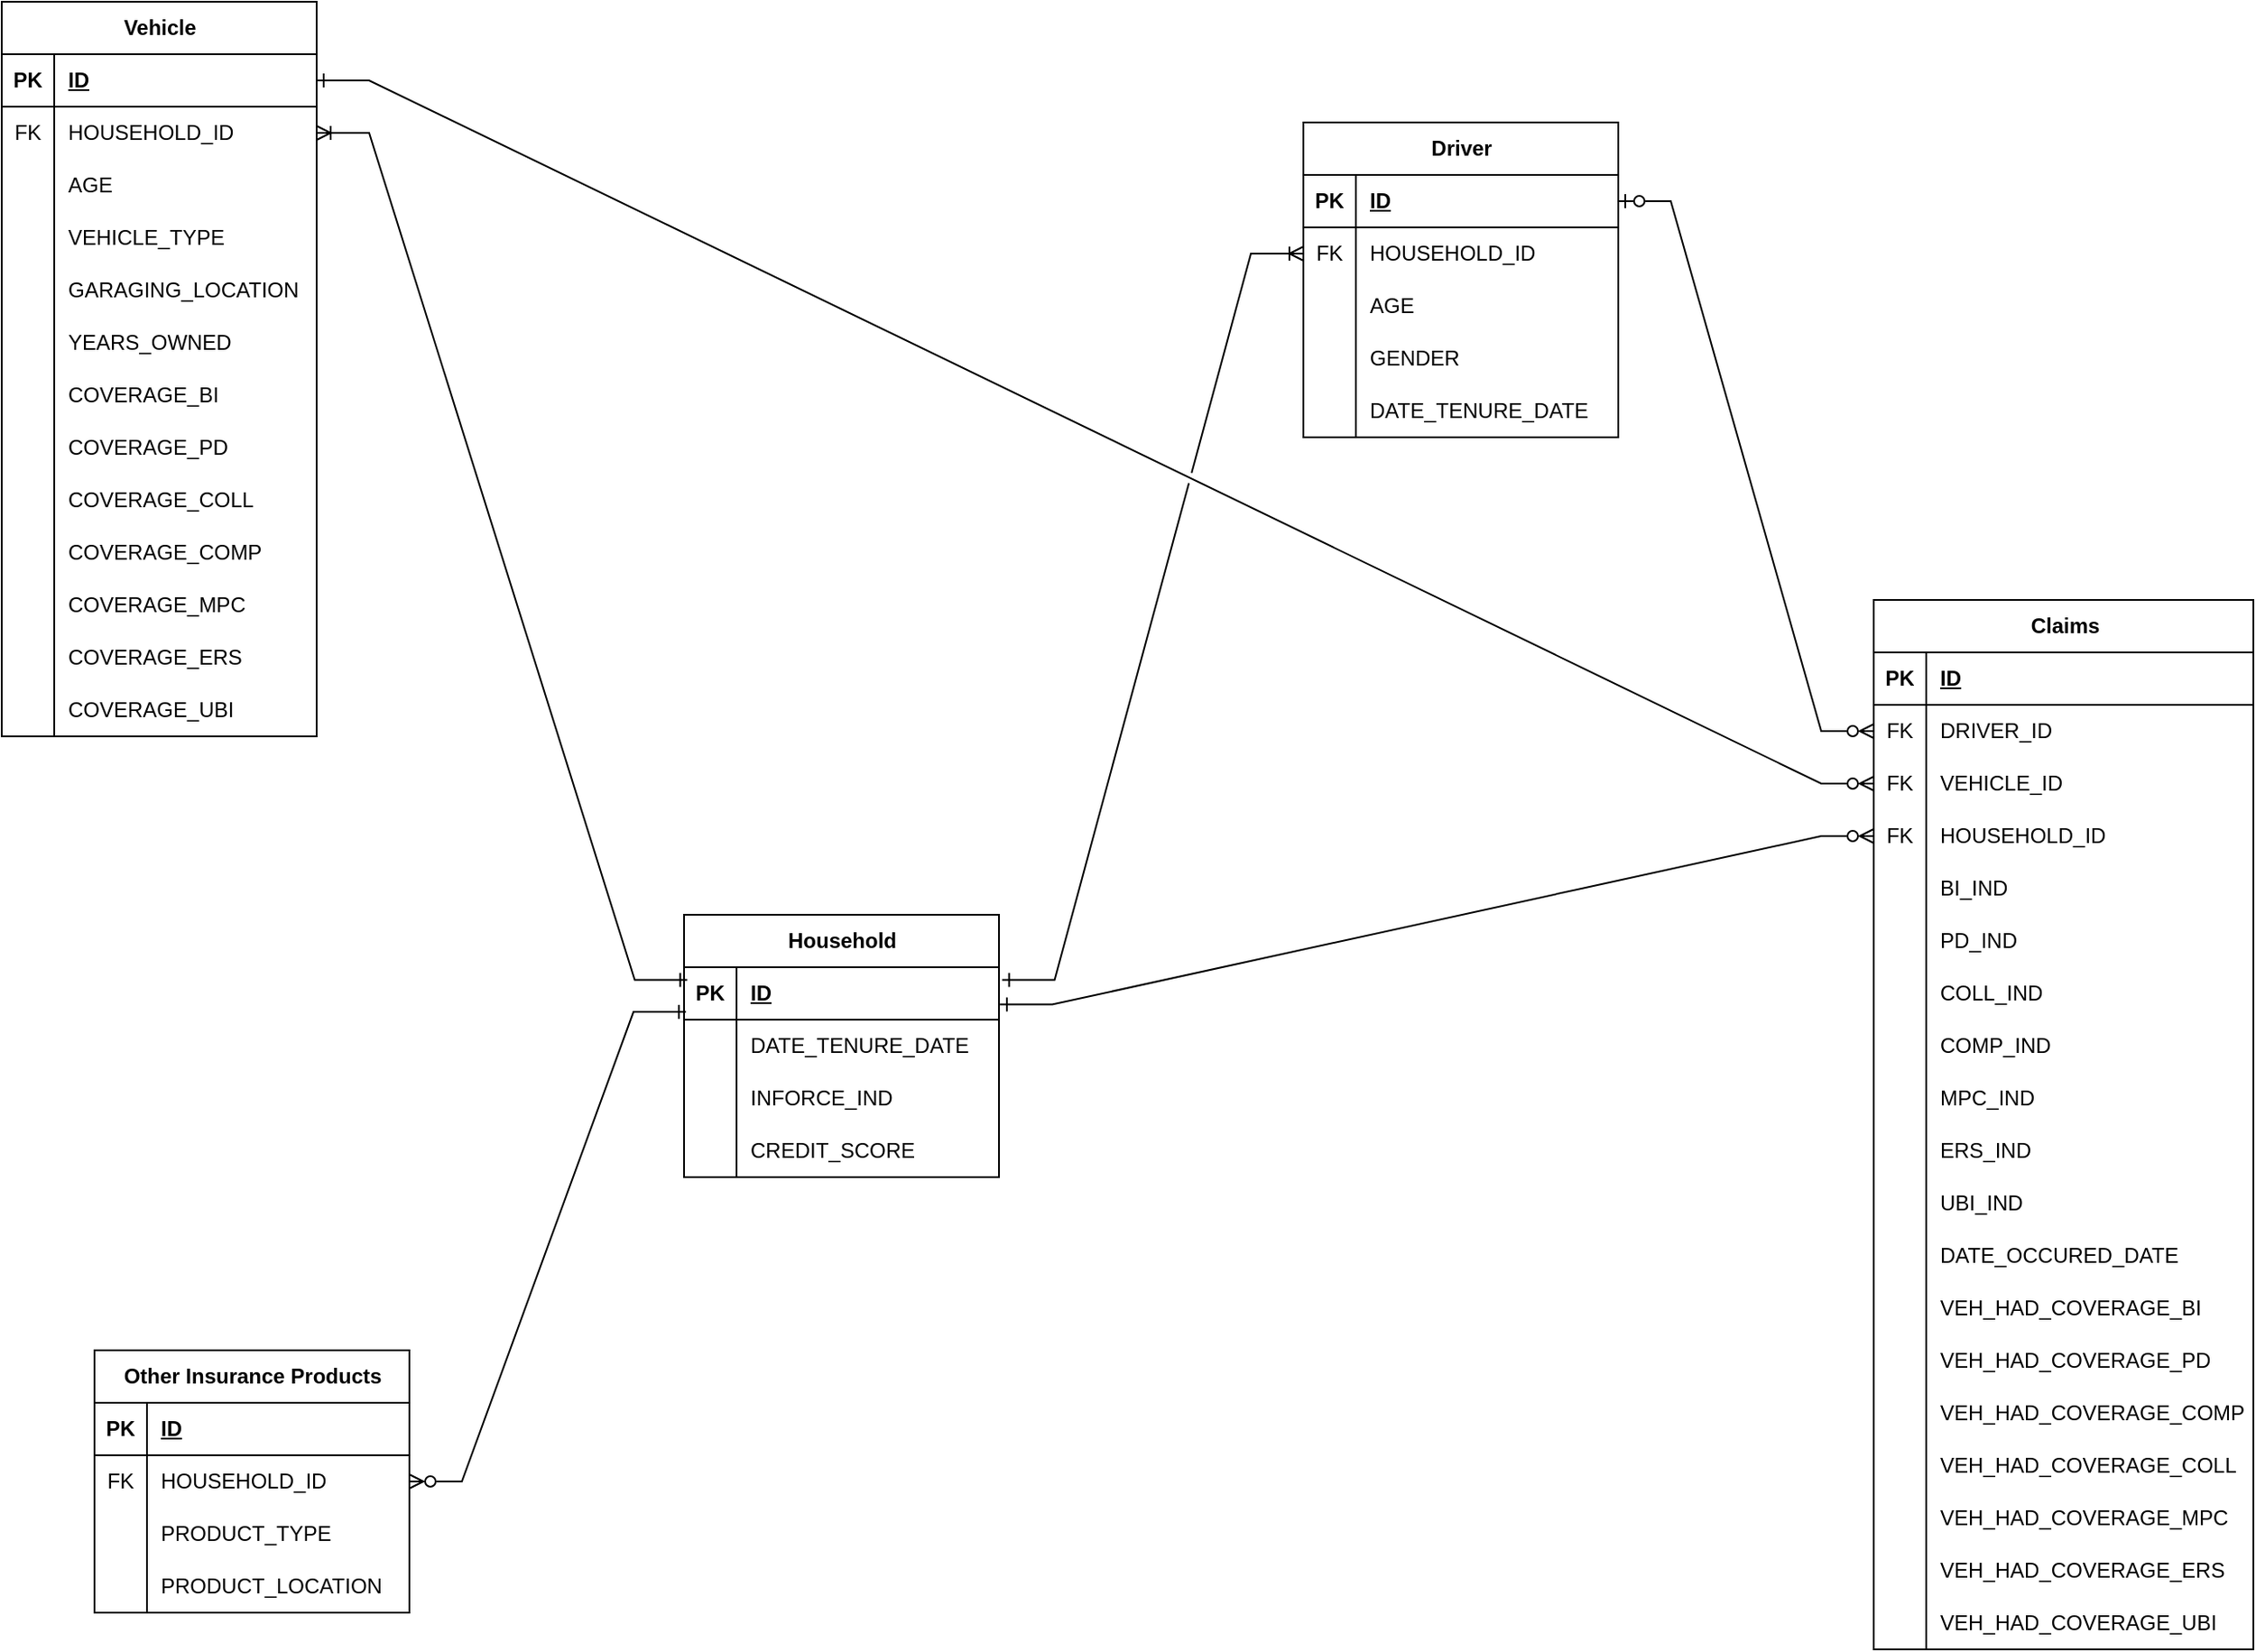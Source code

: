 <mxfile>
    <diagram name="Conceptual" id="HYC_aZbVoHGLeXPDAHDb">
        <mxGraphModel dx="3654" dy="1506" grid="0" gridSize="10" guides="1" tooltips="1" connect="1" arrows="1" fold="1" page="0" pageScale="1" pageWidth="1100" pageHeight="850" math="0" shadow="0">
            <root>
                <mxCell id="0"/>
                <mxCell id="1" parent="0"/>
                <mxCell id="Rc4GFdEcZO3Mi4gKLYkP-1" value="Household" style="shape=table;startSize=30;container=1;collapsible=1;childLayout=tableLayout;fixedRows=1;rowLines=0;fontStyle=1;align=center;resizeLast=1;html=1;" parent="1" vertex="1">
                    <mxGeometry x="-468" y="210" width="180" height="150" as="geometry"/>
                </mxCell>
                <mxCell id="Rc4GFdEcZO3Mi4gKLYkP-2" value="" style="shape=tableRow;horizontal=0;startSize=0;swimlaneHead=0;swimlaneBody=0;fillColor=none;collapsible=0;dropTarget=0;points=[[0,0.5],[1,0.5]];portConstraint=eastwest;top=0;left=0;right=0;bottom=1;" parent="Rc4GFdEcZO3Mi4gKLYkP-1" vertex="1">
                    <mxGeometry y="30" width="180" height="30" as="geometry"/>
                </mxCell>
                <mxCell id="Rc4GFdEcZO3Mi4gKLYkP-3" value="PK" style="shape=partialRectangle;connectable=0;fillColor=none;top=0;left=0;bottom=0;right=0;fontStyle=1;overflow=hidden;whiteSpace=wrap;html=1;" parent="Rc4GFdEcZO3Mi4gKLYkP-2" vertex="1">
                    <mxGeometry width="30" height="30" as="geometry">
                        <mxRectangle width="30" height="30" as="alternateBounds"/>
                    </mxGeometry>
                </mxCell>
                <mxCell id="Rc4GFdEcZO3Mi4gKLYkP-4" value="ID" style="shape=partialRectangle;connectable=0;fillColor=none;top=0;left=0;bottom=0;right=0;align=left;spacingLeft=6;fontStyle=5;overflow=hidden;whiteSpace=wrap;html=1;" parent="Rc4GFdEcZO3Mi4gKLYkP-2" vertex="1">
                    <mxGeometry x="30" width="150" height="30" as="geometry">
                        <mxRectangle width="150" height="30" as="alternateBounds"/>
                    </mxGeometry>
                </mxCell>
                <mxCell id="Rc4GFdEcZO3Mi4gKLYkP-5" value="" style="shape=tableRow;horizontal=0;startSize=0;swimlaneHead=0;swimlaneBody=0;fillColor=none;collapsible=0;dropTarget=0;points=[[0,0.5],[1,0.5]];portConstraint=eastwest;top=0;left=0;right=0;bottom=0;" parent="Rc4GFdEcZO3Mi4gKLYkP-1" vertex="1">
                    <mxGeometry y="60" width="180" height="30" as="geometry"/>
                </mxCell>
                <mxCell id="Rc4GFdEcZO3Mi4gKLYkP-6" value="" style="shape=partialRectangle;connectable=0;fillColor=none;top=0;left=0;bottom=0;right=0;editable=1;overflow=hidden;whiteSpace=wrap;html=1;" parent="Rc4GFdEcZO3Mi4gKLYkP-5" vertex="1">
                    <mxGeometry width="30" height="30" as="geometry">
                        <mxRectangle width="30" height="30" as="alternateBounds"/>
                    </mxGeometry>
                </mxCell>
                <mxCell id="Rc4GFdEcZO3Mi4gKLYkP-7" value="DATE_TENURE_DATE" style="shape=partialRectangle;connectable=0;fillColor=none;top=0;left=0;bottom=0;right=0;align=left;spacingLeft=6;overflow=hidden;whiteSpace=wrap;html=1;" parent="Rc4GFdEcZO3Mi4gKLYkP-5" vertex="1">
                    <mxGeometry x="30" width="150" height="30" as="geometry">
                        <mxRectangle width="150" height="30" as="alternateBounds"/>
                    </mxGeometry>
                </mxCell>
                <mxCell id="Rc4GFdEcZO3Mi4gKLYkP-8" value="" style="shape=tableRow;horizontal=0;startSize=0;swimlaneHead=0;swimlaneBody=0;fillColor=none;collapsible=0;dropTarget=0;points=[[0,0.5],[1,0.5]];portConstraint=eastwest;top=0;left=0;right=0;bottom=0;" parent="Rc4GFdEcZO3Mi4gKLYkP-1" vertex="1">
                    <mxGeometry y="90" width="180" height="30" as="geometry"/>
                </mxCell>
                <mxCell id="Rc4GFdEcZO3Mi4gKLYkP-9" value="" style="shape=partialRectangle;connectable=0;fillColor=none;top=0;left=0;bottom=0;right=0;editable=1;overflow=hidden;whiteSpace=wrap;html=1;" parent="Rc4GFdEcZO3Mi4gKLYkP-8" vertex="1">
                    <mxGeometry width="30" height="30" as="geometry">
                        <mxRectangle width="30" height="30" as="alternateBounds"/>
                    </mxGeometry>
                </mxCell>
                <mxCell id="Rc4GFdEcZO3Mi4gKLYkP-10" value="INFORCE_IND" style="shape=partialRectangle;connectable=0;fillColor=none;top=0;left=0;bottom=0;right=0;align=left;spacingLeft=6;overflow=hidden;whiteSpace=wrap;html=1;" parent="Rc4GFdEcZO3Mi4gKLYkP-8" vertex="1">
                    <mxGeometry x="30" width="150" height="30" as="geometry">
                        <mxRectangle width="150" height="30" as="alternateBounds"/>
                    </mxGeometry>
                </mxCell>
                <mxCell id="Rc4GFdEcZO3Mi4gKLYkP-11" value="" style="shape=tableRow;horizontal=0;startSize=0;swimlaneHead=0;swimlaneBody=0;fillColor=none;collapsible=0;dropTarget=0;points=[[0,0.5],[1,0.5]];portConstraint=eastwest;top=0;left=0;right=0;bottom=0;" parent="Rc4GFdEcZO3Mi4gKLYkP-1" vertex="1">
                    <mxGeometry y="120" width="180" height="30" as="geometry"/>
                </mxCell>
                <mxCell id="Rc4GFdEcZO3Mi4gKLYkP-12" value="" style="shape=partialRectangle;connectable=0;fillColor=none;top=0;left=0;bottom=0;right=0;editable=1;overflow=hidden;whiteSpace=wrap;html=1;" parent="Rc4GFdEcZO3Mi4gKLYkP-11" vertex="1">
                    <mxGeometry width="30" height="30" as="geometry">
                        <mxRectangle width="30" height="30" as="alternateBounds"/>
                    </mxGeometry>
                </mxCell>
                <mxCell id="Rc4GFdEcZO3Mi4gKLYkP-13" value="CREDIT_SCORE" style="shape=partialRectangle;connectable=0;fillColor=none;top=0;left=0;bottom=0;right=0;align=left;spacingLeft=6;overflow=hidden;whiteSpace=wrap;html=1;" parent="Rc4GFdEcZO3Mi4gKLYkP-11" vertex="1">
                    <mxGeometry x="30" width="150" height="30" as="geometry">
                        <mxRectangle width="150" height="30" as="alternateBounds"/>
                    </mxGeometry>
                </mxCell>
                <mxCell id="Rc4GFdEcZO3Mi4gKLYkP-14" value="Vehicle" style="shape=table;startSize=30;container=1;collapsible=1;childLayout=tableLayout;fixedRows=1;rowLines=0;fontStyle=1;align=center;resizeLast=1;html=1;" parent="1" vertex="1">
                    <mxGeometry x="-858" y="-312" width="180" height="420" as="geometry"/>
                </mxCell>
                <mxCell id="Rc4GFdEcZO3Mi4gKLYkP-15" value="" style="shape=tableRow;horizontal=0;startSize=0;swimlaneHead=0;swimlaneBody=0;fillColor=none;collapsible=0;dropTarget=0;points=[[0,0.5],[1,0.5]];portConstraint=eastwest;top=0;left=0;right=0;bottom=1;" parent="Rc4GFdEcZO3Mi4gKLYkP-14" vertex="1">
                    <mxGeometry y="30" width="180" height="30" as="geometry"/>
                </mxCell>
                <mxCell id="Rc4GFdEcZO3Mi4gKLYkP-16" value="PK" style="shape=partialRectangle;connectable=0;fillColor=none;top=0;left=0;bottom=0;right=0;fontStyle=1;overflow=hidden;whiteSpace=wrap;html=1;" parent="Rc4GFdEcZO3Mi4gKLYkP-15" vertex="1">
                    <mxGeometry width="30" height="30" as="geometry">
                        <mxRectangle width="30" height="30" as="alternateBounds"/>
                    </mxGeometry>
                </mxCell>
                <mxCell id="Rc4GFdEcZO3Mi4gKLYkP-17" value="ID" style="shape=partialRectangle;connectable=0;fillColor=none;top=0;left=0;bottom=0;right=0;align=left;spacingLeft=6;fontStyle=5;overflow=hidden;whiteSpace=wrap;html=1;" parent="Rc4GFdEcZO3Mi4gKLYkP-15" vertex="1">
                    <mxGeometry x="30" width="150" height="30" as="geometry">
                        <mxRectangle width="150" height="30" as="alternateBounds"/>
                    </mxGeometry>
                </mxCell>
                <mxCell id="Rc4GFdEcZO3Mi4gKLYkP-18" value="" style="shape=tableRow;horizontal=0;startSize=0;swimlaneHead=0;swimlaneBody=0;fillColor=none;collapsible=0;dropTarget=0;points=[[0,0.5],[1,0.5]];portConstraint=eastwest;top=0;left=0;right=0;bottom=0;" parent="Rc4GFdEcZO3Mi4gKLYkP-14" vertex="1">
                    <mxGeometry y="60" width="180" height="30" as="geometry"/>
                </mxCell>
                <mxCell id="Rc4GFdEcZO3Mi4gKLYkP-19" value="FK" style="shape=partialRectangle;connectable=0;fillColor=none;top=0;left=0;bottom=0;right=0;editable=1;overflow=hidden;whiteSpace=wrap;html=1;" parent="Rc4GFdEcZO3Mi4gKLYkP-18" vertex="1">
                    <mxGeometry width="30" height="30" as="geometry">
                        <mxRectangle width="30" height="30" as="alternateBounds"/>
                    </mxGeometry>
                </mxCell>
                <mxCell id="Rc4GFdEcZO3Mi4gKLYkP-20" value="HOUSEHOLD_ID" style="shape=partialRectangle;connectable=0;fillColor=none;top=0;left=0;bottom=0;right=0;align=left;spacingLeft=6;overflow=hidden;whiteSpace=wrap;html=1;" parent="Rc4GFdEcZO3Mi4gKLYkP-18" vertex="1">
                    <mxGeometry x="30" width="150" height="30" as="geometry">
                        <mxRectangle width="150" height="30" as="alternateBounds"/>
                    </mxGeometry>
                </mxCell>
                <mxCell id="Rc4GFdEcZO3Mi4gKLYkP-21" value="" style="shape=tableRow;horizontal=0;startSize=0;swimlaneHead=0;swimlaneBody=0;fillColor=none;collapsible=0;dropTarget=0;points=[[0,0.5],[1,0.5]];portConstraint=eastwest;top=0;left=0;right=0;bottom=0;" parent="Rc4GFdEcZO3Mi4gKLYkP-14" vertex="1">
                    <mxGeometry y="90" width="180" height="30" as="geometry"/>
                </mxCell>
                <mxCell id="Rc4GFdEcZO3Mi4gKLYkP-22" value="" style="shape=partialRectangle;connectable=0;fillColor=none;top=0;left=0;bottom=0;right=0;editable=1;overflow=hidden;whiteSpace=wrap;html=1;" parent="Rc4GFdEcZO3Mi4gKLYkP-21" vertex="1">
                    <mxGeometry width="30" height="30" as="geometry">
                        <mxRectangle width="30" height="30" as="alternateBounds"/>
                    </mxGeometry>
                </mxCell>
                <mxCell id="Rc4GFdEcZO3Mi4gKLYkP-23" value="AGE" style="shape=partialRectangle;connectable=0;fillColor=none;top=0;left=0;bottom=0;right=0;align=left;spacingLeft=6;overflow=hidden;whiteSpace=wrap;html=1;" parent="Rc4GFdEcZO3Mi4gKLYkP-21" vertex="1">
                    <mxGeometry x="30" width="150" height="30" as="geometry">
                        <mxRectangle width="150" height="30" as="alternateBounds"/>
                    </mxGeometry>
                </mxCell>
                <mxCell id="Rc4GFdEcZO3Mi4gKLYkP-24" value="" style="shape=tableRow;horizontal=0;startSize=0;swimlaneHead=0;swimlaneBody=0;fillColor=none;collapsible=0;dropTarget=0;points=[[0,0.5],[1,0.5]];portConstraint=eastwest;top=0;left=0;right=0;bottom=0;" parent="Rc4GFdEcZO3Mi4gKLYkP-14" vertex="1">
                    <mxGeometry y="120" width="180" height="30" as="geometry"/>
                </mxCell>
                <mxCell id="Rc4GFdEcZO3Mi4gKLYkP-25" value="" style="shape=partialRectangle;connectable=0;fillColor=none;top=0;left=0;bottom=0;right=0;editable=1;overflow=hidden;whiteSpace=wrap;html=1;" parent="Rc4GFdEcZO3Mi4gKLYkP-24" vertex="1">
                    <mxGeometry width="30" height="30" as="geometry">
                        <mxRectangle width="30" height="30" as="alternateBounds"/>
                    </mxGeometry>
                </mxCell>
                <mxCell id="Rc4GFdEcZO3Mi4gKLYkP-26" value="VEHICLE_TYPE" style="shape=partialRectangle;connectable=0;fillColor=none;top=0;left=0;bottom=0;right=0;align=left;spacingLeft=6;overflow=hidden;whiteSpace=wrap;html=1;" parent="Rc4GFdEcZO3Mi4gKLYkP-24" vertex="1">
                    <mxGeometry x="30" width="150" height="30" as="geometry">
                        <mxRectangle width="150" height="30" as="alternateBounds"/>
                    </mxGeometry>
                </mxCell>
                <mxCell id="30" value="" style="shape=tableRow;horizontal=0;startSize=0;swimlaneHead=0;swimlaneBody=0;fillColor=none;collapsible=0;dropTarget=0;points=[[0,0.5],[1,0.5]];portConstraint=eastwest;top=0;left=0;right=0;bottom=0;" parent="Rc4GFdEcZO3Mi4gKLYkP-14" vertex="1">
                    <mxGeometry y="150" width="180" height="30" as="geometry"/>
                </mxCell>
                <mxCell id="31" value="" style="shape=partialRectangle;connectable=0;fillColor=none;top=0;left=0;bottom=0;right=0;editable=1;overflow=hidden;whiteSpace=wrap;html=1;" parent="30" vertex="1">
                    <mxGeometry width="30" height="30" as="geometry">
                        <mxRectangle width="30" height="30" as="alternateBounds"/>
                    </mxGeometry>
                </mxCell>
                <mxCell id="32" value="GARAGING_LOCATION" style="shape=partialRectangle;connectable=0;fillColor=none;top=0;left=0;bottom=0;right=0;align=left;spacingLeft=6;overflow=hidden;whiteSpace=wrap;html=1;" parent="30" vertex="1">
                    <mxGeometry x="30" width="150" height="30" as="geometry">
                        <mxRectangle width="150" height="30" as="alternateBounds"/>
                    </mxGeometry>
                </mxCell>
                <mxCell id="33" value="" style="shape=tableRow;horizontal=0;startSize=0;swimlaneHead=0;swimlaneBody=0;fillColor=none;collapsible=0;dropTarget=0;points=[[0,0.5],[1,0.5]];portConstraint=eastwest;top=0;left=0;right=0;bottom=0;" parent="Rc4GFdEcZO3Mi4gKLYkP-14" vertex="1">
                    <mxGeometry y="180" width="180" height="30" as="geometry"/>
                </mxCell>
                <mxCell id="34" value="" style="shape=partialRectangle;connectable=0;fillColor=none;top=0;left=0;bottom=0;right=0;editable=1;overflow=hidden;whiteSpace=wrap;html=1;" parent="33" vertex="1">
                    <mxGeometry width="30" height="30" as="geometry">
                        <mxRectangle width="30" height="30" as="alternateBounds"/>
                    </mxGeometry>
                </mxCell>
                <mxCell id="35" value="YEARS_OWNED" style="shape=partialRectangle;connectable=0;fillColor=none;top=0;left=0;bottom=0;right=0;align=left;spacingLeft=6;overflow=hidden;whiteSpace=wrap;html=1;" parent="33" vertex="1">
                    <mxGeometry x="30" width="150" height="30" as="geometry">
                        <mxRectangle width="150" height="30" as="alternateBounds"/>
                    </mxGeometry>
                </mxCell>
                <mxCell id="36" value="" style="shape=tableRow;horizontal=0;startSize=0;swimlaneHead=0;swimlaneBody=0;fillColor=none;collapsible=0;dropTarget=0;points=[[0,0.5],[1,0.5]];portConstraint=eastwest;top=0;left=0;right=0;bottom=0;" parent="Rc4GFdEcZO3Mi4gKLYkP-14" vertex="1">
                    <mxGeometry y="210" width="180" height="30" as="geometry"/>
                </mxCell>
                <mxCell id="37" value="" style="shape=partialRectangle;connectable=0;fillColor=none;top=0;left=0;bottom=0;right=0;editable=1;overflow=hidden;whiteSpace=wrap;html=1;" parent="36" vertex="1">
                    <mxGeometry width="30" height="30" as="geometry">
                        <mxRectangle width="30" height="30" as="alternateBounds"/>
                    </mxGeometry>
                </mxCell>
                <mxCell id="38" value="COVERAGE_BI" style="shape=partialRectangle;connectable=0;fillColor=none;top=0;left=0;bottom=0;right=0;align=left;spacingLeft=6;overflow=hidden;whiteSpace=wrap;html=1;" parent="36" vertex="1">
                    <mxGeometry x="30" width="150" height="30" as="geometry">
                        <mxRectangle width="150" height="30" as="alternateBounds"/>
                    </mxGeometry>
                </mxCell>
                <mxCell id="61" value="" style="shape=tableRow;horizontal=0;startSize=0;swimlaneHead=0;swimlaneBody=0;fillColor=none;collapsible=0;dropTarget=0;points=[[0,0.5],[1,0.5]];portConstraint=eastwest;top=0;left=0;right=0;bottom=0;" vertex="1" parent="Rc4GFdEcZO3Mi4gKLYkP-14">
                    <mxGeometry y="240" width="180" height="30" as="geometry"/>
                </mxCell>
                <mxCell id="62" value="" style="shape=partialRectangle;connectable=0;fillColor=none;top=0;left=0;bottom=0;right=0;editable=1;overflow=hidden;whiteSpace=wrap;html=1;" vertex="1" parent="61">
                    <mxGeometry width="30" height="30" as="geometry">
                        <mxRectangle width="30" height="30" as="alternateBounds"/>
                    </mxGeometry>
                </mxCell>
                <mxCell id="63" value="COVERAGE_PD" style="shape=partialRectangle;connectable=0;fillColor=none;top=0;left=0;bottom=0;right=0;align=left;spacingLeft=6;overflow=hidden;whiteSpace=wrap;html=1;" vertex="1" parent="61">
                    <mxGeometry x="30" width="150" height="30" as="geometry">
                        <mxRectangle width="150" height="30" as="alternateBounds"/>
                    </mxGeometry>
                </mxCell>
                <mxCell id="67" value="" style="shape=tableRow;horizontal=0;startSize=0;swimlaneHead=0;swimlaneBody=0;fillColor=none;collapsible=0;dropTarget=0;points=[[0,0.5],[1,0.5]];portConstraint=eastwest;top=0;left=0;right=0;bottom=0;" vertex="1" parent="Rc4GFdEcZO3Mi4gKLYkP-14">
                    <mxGeometry y="270" width="180" height="30" as="geometry"/>
                </mxCell>
                <mxCell id="68" value="" style="shape=partialRectangle;connectable=0;fillColor=none;top=0;left=0;bottom=0;right=0;editable=1;overflow=hidden;whiteSpace=wrap;html=1;" vertex="1" parent="67">
                    <mxGeometry width="30" height="30" as="geometry">
                        <mxRectangle width="30" height="30" as="alternateBounds"/>
                    </mxGeometry>
                </mxCell>
                <mxCell id="69" value="COVERAGE_COLL" style="shape=partialRectangle;connectable=0;fillColor=none;top=0;left=0;bottom=0;right=0;align=left;spacingLeft=6;overflow=hidden;whiteSpace=wrap;html=1;" vertex="1" parent="67">
                    <mxGeometry x="30" width="150" height="30" as="geometry">
                        <mxRectangle width="150" height="30" as="alternateBounds"/>
                    </mxGeometry>
                </mxCell>
                <mxCell id="70" value="" style="shape=tableRow;horizontal=0;startSize=0;swimlaneHead=0;swimlaneBody=0;fillColor=none;collapsible=0;dropTarget=0;points=[[0,0.5],[1,0.5]];portConstraint=eastwest;top=0;left=0;right=0;bottom=0;" vertex="1" parent="Rc4GFdEcZO3Mi4gKLYkP-14">
                    <mxGeometry y="300" width="180" height="30" as="geometry"/>
                </mxCell>
                <mxCell id="71" value="" style="shape=partialRectangle;connectable=0;fillColor=none;top=0;left=0;bottom=0;right=0;editable=1;overflow=hidden;whiteSpace=wrap;html=1;" vertex="1" parent="70">
                    <mxGeometry width="30" height="30" as="geometry">
                        <mxRectangle width="30" height="30" as="alternateBounds"/>
                    </mxGeometry>
                </mxCell>
                <mxCell id="72" value="COVERAGE_COMP" style="shape=partialRectangle;connectable=0;fillColor=none;top=0;left=0;bottom=0;right=0;align=left;spacingLeft=6;overflow=hidden;whiteSpace=wrap;html=1;" vertex="1" parent="70">
                    <mxGeometry x="30" width="150" height="30" as="geometry">
                        <mxRectangle width="150" height="30" as="alternateBounds"/>
                    </mxGeometry>
                </mxCell>
                <mxCell id="73" value="" style="shape=tableRow;horizontal=0;startSize=0;swimlaneHead=0;swimlaneBody=0;fillColor=none;collapsible=0;dropTarget=0;points=[[0,0.5],[1,0.5]];portConstraint=eastwest;top=0;left=0;right=0;bottom=0;" vertex="1" parent="Rc4GFdEcZO3Mi4gKLYkP-14">
                    <mxGeometry y="330" width="180" height="30" as="geometry"/>
                </mxCell>
                <mxCell id="74" value="" style="shape=partialRectangle;connectable=0;fillColor=none;top=0;left=0;bottom=0;right=0;editable=1;overflow=hidden;whiteSpace=wrap;html=1;" vertex="1" parent="73">
                    <mxGeometry width="30" height="30" as="geometry">
                        <mxRectangle width="30" height="30" as="alternateBounds"/>
                    </mxGeometry>
                </mxCell>
                <mxCell id="75" value="COVERAGE_MPC" style="shape=partialRectangle;connectable=0;fillColor=none;top=0;left=0;bottom=0;right=0;align=left;spacingLeft=6;overflow=hidden;whiteSpace=wrap;html=1;" vertex="1" parent="73">
                    <mxGeometry x="30" width="150" height="30" as="geometry">
                        <mxRectangle width="150" height="30" as="alternateBounds"/>
                    </mxGeometry>
                </mxCell>
                <mxCell id="76" value="" style="shape=tableRow;horizontal=0;startSize=0;swimlaneHead=0;swimlaneBody=0;fillColor=none;collapsible=0;dropTarget=0;points=[[0,0.5],[1,0.5]];portConstraint=eastwest;top=0;left=0;right=0;bottom=0;" vertex="1" parent="Rc4GFdEcZO3Mi4gKLYkP-14">
                    <mxGeometry y="360" width="180" height="30" as="geometry"/>
                </mxCell>
                <mxCell id="77" value="" style="shape=partialRectangle;connectable=0;fillColor=none;top=0;left=0;bottom=0;right=0;editable=1;overflow=hidden;whiteSpace=wrap;html=1;" vertex="1" parent="76">
                    <mxGeometry width="30" height="30" as="geometry">
                        <mxRectangle width="30" height="30" as="alternateBounds"/>
                    </mxGeometry>
                </mxCell>
                <mxCell id="78" value="COVERAGE_ERS" style="shape=partialRectangle;connectable=0;fillColor=none;top=0;left=0;bottom=0;right=0;align=left;spacingLeft=6;overflow=hidden;whiteSpace=wrap;html=1;" vertex="1" parent="76">
                    <mxGeometry x="30" width="150" height="30" as="geometry">
                        <mxRectangle width="150" height="30" as="alternateBounds"/>
                    </mxGeometry>
                </mxCell>
                <mxCell id="79" value="" style="shape=tableRow;horizontal=0;startSize=0;swimlaneHead=0;swimlaneBody=0;fillColor=none;collapsible=0;dropTarget=0;points=[[0,0.5],[1,0.5]];portConstraint=eastwest;top=0;left=0;right=0;bottom=0;" vertex="1" parent="Rc4GFdEcZO3Mi4gKLYkP-14">
                    <mxGeometry y="390" width="180" height="30" as="geometry"/>
                </mxCell>
                <mxCell id="80" value="" style="shape=partialRectangle;connectable=0;fillColor=none;top=0;left=0;bottom=0;right=0;editable=1;overflow=hidden;whiteSpace=wrap;html=1;" vertex="1" parent="79">
                    <mxGeometry width="30" height="30" as="geometry">
                        <mxRectangle width="30" height="30" as="alternateBounds"/>
                    </mxGeometry>
                </mxCell>
                <mxCell id="81" value="COVERAGE_UBI" style="shape=partialRectangle;connectable=0;fillColor=none;top=0;left=0;bottom=0;right=0;align=left;spacingLeft=6;overflow=hidden;whiteSpace=wrap;html=1;" vertex="1" parent="79">
                    <mxGeometry x="30" width="150" height="30" as="geometry">
                        <mxRectangle width="150" height="30" as="alternateBounds"/>
                    </mxGeometry>
                </mxCell>
                <mxCell id="Rc4GFdEcZO3Mi4gKLYkP-27" value="Driver" style="shape=table;startSize=30;container=1;collapsible=1;childLayout=tableLayout;fixedRows=1;rowLines=0;fontStyle=1;align=center;resizeLast=1;html=1;" parent="1" vertex="1">
                    <mxGeometry x="-114" y="-243" width="180" height="180" as="geometry"/>
                </mxCell>
                <mxCell id="Rc4GFdEcZO3Mi4gKLYkP-28" value="" style="shape=tableRow;horizontal=0;startSize=0;swimlaneHead=0;swimlaneBody=0;fillColor=none;collapsible=0;dropTarget=0;points=[[0,0.5],[1,0.5]];portConstraint=eastwest;top=0;left=0;right=0;bottom=1;" parent="Rc4GFdEcZO3Mi4gKLYkP-27" vertex="1">
                    <mxGeometry y="30" width="180" height="30" as="geometry"/>
                </mxCell>
                <mxCell id="Rc4GFdEcZO3Mi4gKLYkP-29" value="PK" style="shape=partialRectangle;connectable=0;fillColor=none;top=0;left=0;bottom=0;right=0;fontStyle=1;overflow=hidden;whiteSpace=wrap;html=1;" parent="Rc4GFdEcZO3Mi4gKLYkP-28" vertex="1">
                    <mxGeometry width="30" height="30" as="geometry">
                        <mxRectangle width="30" height="30" as="alternateBounds"/>
                    </mxGeometry>
                </mxCell>
                <mxCell id="Rc4GFdEcZO3Mi4gKLYkP-30" value="ID" style="shape=partialRectangle;connectable=0;fillColor=none;top=0;left=0;bottom=0;right=0;align=left;spacingLeft=6;fontStyle=5;overflow=hidden;whiteSpace=wrap;html=1;" parent="Rc4GFdEcZO3Mi4gKLYkP-28" vertex="1">
                    <mxGeometry x="30" width="150" height="30" as="geometry">
                        <mxRectangle width="150" height="30" as="alternateBounds"/>
                    </mxGeometry>
                </mxCell>
                <mxCell id="Rc4GFdEcZO3Mi4gKLYkP-31" value="" style="shape=tableRow;horizontal=0;startSize=0;swimlaneHead=0;swimlaneBody=0;fillColor=none;collapsible=0;dropTarget=0;points=[[0,0.5],[1,0.5]];portConstraint=eastwest;top=0;left=0;right=0;bottom=0;" parent="Rc4GFdEcZO3Mi4gKLYkP-27" vertex="1">
                    <mxGeometry y="60" width="180" height="30" as="geometry"/>
                </mxCell>
                <mxCell id="Rc4GFdEcZO3Mi4gKLYkP-32" value="FK" style="shape=partialRectangle;connectable=0;fillColor=none;top=0;left=0;bottom=0;right=0;editable=1;overflow=hidden;whiteSpace=wrap;html=1;" parent="Rc4GFdEcZO3Mi4gKLYkP-31" vertex="1">
                    <mxGeometry width="30" height="30" as="geometry">
                        <mxRectangle width="30" height="30" as="alternateBounds"/>
                    </mxGeometry>
                </mxCell>
                <mxCell id="Rc4GFdEcZO3Mi4gKLYkP-33" value="HOUSEHOLD_ID" style="shape=partialRectangle;connectable=0;fillColor=none;top=0;left=0;bottom=0;right=0;align=left;spacingLeft=6;overflow=hidden;whiteSpace=wrap;html=1;" parent="Rc4GFdEcZO3Mi4gKLYkP-31" vertex="1">
                    <mxGeometry x="30" width="150" height="30" as="geometry">
                        <mxRectangle width="150" height="30" as="alternateBounds"/>
                    </mxGeometry>
                </mxCell>
                <mxCell id="Rc4GFdEcZO3Mi4gKLYkP-34" value="" style="shape=tableRow;horizontal=0;startSize=0;swimlaneHead=0;swimlaneBody=0;fillColor=none;collapsible=0;dropTarget=0;points=[[0,0.5],[1,0.5]];portConstraint=eastwest;top=0;left=0;right=0;bottom=0;" parent="Rc4GFdEcZO3Mi4gKLYkP-27" vertex="1">
                    <mxGeometry y="90" width="180" height="30" as="geometry"/>
                </mxCell>
                <mxCell id="Rc4GFdEcZO3Mi4gKLYkP-35" value="" style="shape=partialRectangle;connectable=0;fillColor=none;top=0;left=0;bottom=0;right=0;editable=1;overflow=hidden;whiteSpace=wrap;html=1;" parent="Rc4GFdEcZO3Mi4gKLYkP-34" vertex="1">
                    <mxGeometry width="30" height="30" as="geometry">
                        <mxRectangle width="30" height="30" as="alternateBounds"/>
                    </mxGeometry>
                </mxCell>
                <mxCell id="Rc4GFdEcZO3Mi4gKLYkP-36" value="AGE" style="shape=partialRectangle;connectable=0;fillColor=none;top=0;left=0;bottom=0;right=0;align=left;spacingLeft=6;overflow=hidden;whiteSpace=wrap;html=1;" parent="Rc4GFdEcZO3Mi4gKLYkP-34" vertex="1">
                    <mxGeometry x="30" width="150" height="30" as="geometry">
                        <mxRectangle width="150" height="30" as="alternateBounds"/>
                    </mxGeometry>
                </mxCell>
                <mxCell id="Rc4GFdEcZO3Mi4gKLYkP-37" value="" style="shape=tableRow;horizontal=0;startSize=0;swimlaneHead=0;swimlaneBody=0;fillColor=none;collapsible=0;dropTarget=0;points=[[0,0.5],[1,0.5]];portConstraint=eastwest;top=0;left=0;right=0;bottom=0;" parent="Rc4GFdEcZO3Mi4gKLYkP-27" vertex="1">
                    <mxGeometry y="120" width="180" height="30" as="geometry"/>
                </mxCell>
                <mxCell id="Rc4GFdEcZO3Mi4gKLYkP-38" value="" style="shape=partialRectangle;connectable=0;fillColor=none;top=0;left=0;bottom=0;right=0;editable=1;overflow=hidden;whiteSpace=wrap;html=1;" parent="Rc4GFdEcZO3Mi4gKLYkP-37" vertex="1">
                    <mxGeometry width="30" height="30" as="geometry">
                        <mxRectangle width="30" height="30" as="alternateBounds"/>
                    </mxGeometry>
                </mxCell>
                <mxCell id="Rc4GFdEcZO3Mi4gKLYkP-39" value="GENDER" style="shape=partialRectangle;connectable=0;fillColor=none;top=0;left=0;bottom=0;right=0;align=left;spacingLeft=6;overflow=hidden;whiteSpace=wrap;html=1;" parent="Rc4GFdEcZO3Mi4gKLYkP-37" vertex="1">
                    <mxGeometry x="30" width="150" height="30" as="geometry">
                        <mxRectangle width="150" height="30" as="alternateBounds"/>
                    </mxGeometry>
                </mxCell>
                <mxCell id="Rc4GFdEcZO3Mi4gKLYkP-146" value="" style="shape=tableRow;horizontal=0;startSize=0;swimlaneHead=0;swimlaneBody=0;fillColor=none;collapsible=0;dropTarget=0;points=[[0,0.5],[1,0.5]];portConstraint=eastwest;top=0;left=0;right=0;bottom=0;" parent="Rc4GFdEcZO3Mi4gKLYkP-27" vertex="1">
                    <mxGeometry y="150" width="180" height="30" as="geometry"/>
                </mxCell>
                <mxCell id="Rc4GFdEcZO3Mi4gKLYkP-147" value="" style="shape=partialRectangle;connectable=0;fillColor=none;top=0;left=0;bottom=0;right=0;editable=1;overflow=hidden;whiteSpace=wrap;html=1;" parent="Rc4GFdEcZO3Mi4gKLYkP-146" vertex="1">
                    <mxGeometry width="30" height="30" as="geometry">
                        <mxRectangle width="30" height="30" as="alternateBounds"/>
                    </mxGeometry>
                </mxCell>
                <mxCell id="Rc4GFdEcZO3Mi4gKLYkP-148" value="DATE_TENURE_DATE" style="shape=partialRectangle;connectable=0;fillColor=none;top=0;left=0;bottom=0;right=0;align=left;spacingLeft=6;overflow=hidden;whiteSpace=wrap;html=1;" parent="Rc4GFdEcZO3Mi4gKLYkP-146" vertex="1">
                    <mxGeometry x="30" width="150" height="30" as="geometry">
                        <mxRectangle width="150" height="30" as="alternateBounds"/>
                    </mxGeometry>
                </mxCell>
                <mxCell id="Rc4GFdEcZO3Mi4gKLYkP-40" value="Other Insurance Products" style="shape=table;startSize=30;container=1;collapsible=1;childLayout=tableLayout;fixedRows=1;rowLines=0;fontStyle=1;align=center;resizeLast=1;html=1;" parent="1" vertex="1">
                    <mxGeometry x="-805" y="459" width="180" height="150" as="geometry"/>
                </mxCell>
                <mxCell id="Rc4GFdEcZO3Mi4gKLYkP-41" value="" style="shape=tableRow;horizontal=0;startSize=0;swimlaneHead=0;swimlaneBody=0;fillColor=none;collapsible=0;dropTarget=0;points=[[0,0.5],[1,0.5]];portConstraint=eastwest;top=0;left=0;right=0;bottom=1;" parent="Rc4GFdEcZO3Mi4gKLYkP-40" vertex="1">
                    <mxGeometry y="30" width="180" height="30" as="geometry"/>
                </mxCell>
                <mxCell id="Rc4GFdEcZO3Mi4gKLYkP-42" value="PK" style="shape=partialRectangle;connectable=0;fillColor=none;top=0;left=0;bottom=0;right=0;fontStyle=1;overflow=hidden;whiteSpace=wrap;html=1;" parent="Rc4GFdEcZO3Mi4gKLYkP-41" vertex="1">
                    <mxGeometry width="30" height="30" as="geometry">
                        <mxRectangle width="30" height="30" as="alternateBounds"/>
                    </mxGeometry>
                </mxCell>
                <mxCell id="Rc4GFdEcZO3Mi4gKLYkP-43" value="ID" style="shape=partialRectangle;connectable=0;fillColor=none;top=0;left=0;bottom=0;right=0;align=left;spacingLeft=6;fontStyle=5;overflow=hidden;whiteSpace=wrap;html=1;" parent="Rc4GFdEcZO3Mi4gKLYkP-41" vertex="1">
                    <mxGeometry x="30" width="150" height="30" as="geometry">
                        <mxRectangle width="150" height="30" as="alternateBounds"/>
                    </mxGeometry>
                </mxCell>
                <mxCell id="Rc4GFdEcZO3Mi4gKLYkP-44" value="" style="shape=tableRow;horizontal=0;startSize=0;swimlaneHead=0;swimlaneBody=0;fillColor=none;collapsible=0;dropTarget=0;points=[[0,0.5],[1,0.5]];portConstraint=eastwest;top=0;left=0;right=0;bottom=0;" parent="Rc4GFdEcZO3Mi4gKLYkP-40" vertex="1">
                    <mxGeometry y="60" width="180" height="30" as="geometry"/>
                </mxCell>
                <mxCell id="Rc4GFdEcZO3Mi4gKLYkP-45" value="FK" style="shape=partialRectangle;connectable=0;fillColor=none;top=0;left=0;bottom=0;right=0;editable=1;overflow=hidden;whiteSpace=wrap;html=1;" parent="Rc4GFdEcZO3Mi4gKLYkP-44" vertex="1">
                    <mxGeometry width="30" height="30" as="geometry">
                        <mxRectangle width="30" height="30" as="alternateBounds"/>
                    </mxGeometry>
                </mxCell>
                <mxCell id="Rc4GFdEcZO3Mi4gKLYkP-46" value="HOUSEHOLD_ID" style="shape=partialRectangle;connectable=0;fillColor=none;top=0;left=0;bottom=0;right=0;align=left;spacingLeft=6;overflow=hidden;whiteSpace=wrap;html=1;" parent="Rc4GFdEcZO3Mi4gKLYkP-44" vertex="1">
                    <mxGeometry x="30" width="150" height="30" as="geometry">
                        <mxRectangle width="150" height="30" as="alternateBounds"/>
                    </mxGeometry>
                </mxCell>
                <mxCell id="Rc4GFdEcZO3Mi4gKLYkP-47" value="" style="shape=tableRow;horizontal=0;startSize=0;swimlaneHead=0;swimlaneBody=0;fillColor=none;collapsible=0;dropTarget=0;points=[[0,0.5],[1,0.5]];portConstraint=eastwest;top=0;left=0;right=0;bottom=0;" parent="Rc4GFdEcZO3Mi4gKLYkP-40" vertex="1">
                    <mxGeometry y="90" width="180" height="30" as="geometry"/>
                </mxCell>
                <mxCell id="Rc4GFdEcZO3Mi4gKLYkP-48" value="" style="shape=partialRectangle;connectable=0;fillColor=none;top=0;left=0;bottom=0;right=0;editable=1;overflow=hidden;whiteSpace=wrap;html=1;" parent="Rc4GFdEcZO3Mi4gKLYkP-47" vertex="1">
                    <mxGeometry width="30" height="30" as="geometry">
                        <mxRectangle width="30" height="30" as="alternateBounds"/>
                    </mxGeometry>
                </mxCell>
                <mxCell id="Rc4GFdEcZO3Mi4gKLYkP-49" value="PRODUCT_TYPE" style="shape=partialRectangle;connectable=0;fillColor=none;top=0;left=0;bottom=0;right=0;align=left;spacingLeft=6;overflow=hidden;whiteSpace=wrap;html=1;" parent="Rc4GFdEcZO3Mi4gKLYkP-47" vertex="1">
                    <mxGeometry x="30" width="150" height="30" as="geometry">
                        <mxRectangle width="150" height="30" as="alternateBounds"/>
                    </mxGeometry>
                </mxCell>
                <mxCell id="Rc4GFdEcZO3Mi4gKLYkP-50" value="" style="shape=tableRow;horizontal=0;startSize=0;swimlaneHead=0;swimlaneBody=0;fillColor=none;collapsible=0;dropTarget=0;points=[[0,0.5],[1,0.5]];portConstraint=eastwest;top=0;left=0;right=0;bottom=0;" parent="Rc4GFdEcZO3Mi4gKLYkP-40" vertex="1">
                    <mxGeometry y="120" width="180" height="30" as="geometry"/>
                </mxCell>
                <mxCell id="Rc4GFdEcZO3Mi4gKLYkP-51" value="" style="shape=partialRectangle;connectable=0;fillColor=none;top=0;left=0;bottom=0;right=0;editable=1;overflow=hidden;whiteSpace=wrap;html=1;" parent="Rc4GFdEcZO3Mi4gKLYkP-50" vertex="1">
                    <mxGeometry width="30" height="30" as="geometry">
                        <mxRectangle width="30" height="30" as="alternateBounds"/>
                    </mxGeometry>
                </mxCell>
                <mxCell id="Rc4GFdEcZO3Mi4gKLYkP-52" value="PRODUCT_LOCATION" style="shape=partialRectangle;connectable=0;fillColor=none;top=0;left=0;bottom=0;right=0;align=left;spacingLeft=6;overflow=hidden;whiteSpace=wrap;html=1;" parent="Rc4GFdEcZO3Mi4gKLYkP-50" vertex="1">
                    <mxGeometry x="30" width="150" height="30" as="geometry">
                        <mxRectangle width="150" height="30" as="alternateBounds"/>
                    </mxGeometry>
                </mxCell>
                <mxCell id="Rc4GFdEcZO3Mi4gKLYkP-114" value="Claims" style="shape=table;startSize=30;container=1;collapsible=1;childLayout=tableLayout;fixedRows=1;rowLines=0;fontStyle=1;align=center;resizeLast=1;html=1;" parent="1" vertex="1">
                    <mxGeometry x="212" y="30" width="217" height="600" as="geometry"/>
                </mxCell>
                <mxCell id="Rc4GFdEcZO3Mi4gKLYkP-115" value="" style="shape=tableRow;horizontal=0;startSize=0;swimlaneHead=0;swimlaneBody=0;fillColor=none;collapsible=0;dropTarget=0;points=[[0,0.5],[1,0.5]];portConstraint=eastwest;top=0;left=0;right=0;bottom=1;" parent="Rc4GFdEcZO3Mi4gKLYkP-114" vertex="1">
                    <mxGeometry y="30" width="217" height="30" as="geometry"/>
                </mxCell>
                <mxCell id="Rc4GFdEcZO3Mi4gKLYkP-116" value="PK" style="shape=partialRectangle;connectable=0;fillColor=none;top=0;left=0;bottom=0;right=0;fontStyle=1;overflow=hidden;whiteSpace=wrap;html=1;" parent="Rc4GFdEcZO3Mi4gKLYkP-115" vertex="1">
                    <mxGeometry width="30" height="30" as="geometry">
                        <mxRectangle width="30" height="30" as="alternateBounds"/>
                    </mxGeometry>
                </mxCell>
                <mxCell id="Rc4GFdEcZO3Mi4gKLYkP-117" value="ID" style="shape=partialRectangle;connectable=0;fillColor=none;top=0;left=0;bottom=0;right=0;align=left;spacingLeft=6;fontStyle=5;overflow=hidden;whiteSpace=wrap;html=1;" parent="Rc4GFdEcZO3Mi4gKLYkP-115" vertex="1">
                    <mxGeometry x="30" width="187" height="30" as="geometry">
                        <mxRectangle width="187" height="30" as="alternateBounds"/>
                    </mxGeometry>
                </mxCell>
                <mxCell id="Rc4GFdEcZO3Mi4gKLYkP-124" value="" style="shape=tableRow;horizontal=0;startSize=0;swimlaneHead=0;swimlaneBody=0;fillColor=none;collapsible=0;dropTarget=0;points=[[0,0.5],[1,0.5]];portConstraint=eastwest;top=0;left=0;right=0;bottom=0;" parent="Rc4GFdEcZO3Mi4gKLYkP-114" vertex="1">
                    <mxGeometry y="60" width="217" height="30" as="geometry"/>
                </mxCell>
                <mxCell id="Rc4GFdEcZO3Mi4gKLYkP-125" value="FK" style="shape=partialRectangle;connectable=0;fillColor=none;top=0;left=0;bottom=0;right=0;editable=1;overflow=hidden;whiteSpace=wrap;html=1;" parent="Rc4GFdEcZO3Mi4gKLYkP-124" vertex="1">
                    <mxGeometry width="30" height="30" as="geometry">
                        <mxRectangle width="30" height="30" as="alternateBounds"/>
                    </mxGeometry>
                </mxCell>
                <mxCell id="Rc4GFdEcZO3Mi4gKLYkP-126" value="DRIVER_ID" style="shape=partialRectangle;connectable=0;fillColor=none;top=0;left=0;bottom=0;right=0;align=left;spacingLeft=6;overflow=hidden;whiteSpace=wrap;html=1;" parent="Rc4GFdEcZO3Mi4gKLYkP-124" vertex="1">
                    <mxGeometry x="30" width="187" height="30" as="geometry">
                        <mxRectangle width="187" height="30" as="alternateBounds"/>
                    </mxGeometry>
                </mxCell>
                <mxCell id="Rc4GFdEcZO3Mi4gKLYkP-121" value="" style="shape=tableRow;horizontal=0;startSize=0;swimlaneHead=0;swimlaneBody=0;fillColor=none;collapsible=0;dropTarget=0;points=[[0,0.5],[1,0.5]];portConstraint=eastwest;top=0;left=0;right=0;bottom=0;" parent="Rc4GFdEcZO3Mi4gKLYkP-114" vertex="1">
                    <mxGeometry y="90" width="217" height="30" as="geometry"/>
                </mxCell>
                <mxCell id="Rc4GFdEcZO3Mi4gKLYkP-122" value="FK" style="shape=partialRectangle;connectable=0;fillColor=none;top=0;left=0;bottom=0;right=0;editable=1;overflow=hidden;whiteSpace=wrap;html=1;" parent="Rc4GFdEcZO3Mi4gKLYkP-121" vertex="1">
                    <mxGeometry width="30" height="30" as="geometry">
                        <mxRectangle width="30" height="30" as="alternateBounds"/>
                    </mxGeometry>
                </mxCell>
                <mxCell id="Rc4GFdEcZO3Mi4gKLYkP-123" value="VEHICLE_ID" style="shape=partialRectangle;connectable=0;fillColor=none;top=0;left=0;bottom=0;right=0;align=left;spacingLeft=6;overflow=hidden;whiteSpace=wrap;html=1;" parent="Rc4GFdEcZO3Mi4gKLYkP-121" vertex="1">
                    <mxGeometry x="30" width="187" height="30" as="geometry">
                        <mxRectangle width="187" height="30" as="alternateBounds"/>
                    </mxGeometry>
                </mxCell>
                <mxCell id="Rc4GFdEcZO3Mi4gKLYkP-118" value="" style="shape=tableRow;horizontal=0;startSize=0;swimlaneHead=0;swimlaneBody=0;fillColor=none;collapsible=0;dropTarget=0;points=[[0,0.5],[1,0.5]];portConstraint=eastwest;top=0;left=0;right=0;bottom=0;" parent="Rc4GFdEcZO3Mi4gKLYkP-114" vertex="1">
                    <mxGeometry y="120" width="217" height="30" as="geometry"/>
                </mxCell>
                <mxCell id="Rc4GFdEcZO3Mi4gKLYkP-119" value="FK" style="shape=partialRectangle;connectable=0;fillColor=none;top=0;left=0;bottom=0;right=0;editable=1;overflow=hidden;whiteSpace=wrap;html=1;" parent="Rc4GFdEcZO3Mi4gKLYkP-118" vertex="1">
                    <mxGeometry width="30" height="30" as="geometry">
                        <mxRectangle width="30" height="30" as="alternateBounds"/>
                    </mxGeometry>
                </mxCell>
                <mxCell id="Rc4GFdEcZO3Mi4gKLYkP-120" value="HOUSEHOLD_ID" style="shape=partialRectangle;connectable=0;fillColor=none;top=0;left=0;bottom=0;right=0;align=left;spacingLeft=6;overflow=hidden;whiteSpace=wrap;html=1;" parent="Rc4GFdEcZO3Mi4gKLYkP-118" vertex="1">
                    <mxGeometry x="30" width="187" height="30" as="geometry">
                        <mxRectangle width="187" height="30" as="alternateBounds"/>
                    </mxGeometry>
                </mxCell>
                <mxCell id="2" value="" style="shape=tableRow;horizontal=0;startSize=0;swimlaneHead=0;swimlaneBody=0;fillColor=none;collapsible=0;dropTarget=0;points=[[0,0.5],[1,0.5]];portConstraint=eastwest;top=0;left=0;right=0;bottom=0;" parent="Rc4GFdEcZO3Mi4gKLYkP-114" vertex="1">
                    <mxGeometry y="150" width="217" height="30" as="geometry"/>
                </mxCell>
                <mxCell id="3" value="" style="shape=partialRectangle;connectable=0;fillColor=none;top=0;left=0;bottom=0;right=0;editable=1;overflow=hidden;whiteSpace=wrap;html=1;" parent="2" vertex="1">
                    <mxGeometry width="30" height="30" as="geometry">
                        <mxRectangle width="30" height="30" as="alternateBounds"/>
                    </mxGeometry>
                </mxCell>
                <mxCell id="4" value="BI_IND" style="shape=partialRectangle;connectable=0;fillColor=none;top=0;left=0;bottom=0;right=0;align=left;spacingLeft=6;overflow=hidden;whiteSpace=wrap;html=1;" parent="2" vertex="1">
                    <mxGeometry x="30" width="187" height="30" as="geometry">
                        <mxRectangle width="187" height="30" as="alternateBounds"/>
                    </mxGeometry>
                </mxCell>
                <mxCell id="6" value="" style="shape=tableRow;horizontal=0;startSize=0;swimlaneHead=0;swimlaneBody=0;fillColor=none;collapsible=0;dropTarget=0;points=[[0,0.5],[1,0.5]];portConstraint=eastwest;top=0;left=0;right=0;bottom=0;" parent="Rc4GFdEcZO3Mi4gKLYkP-114" vertex="1">
                    <mxGeometry y="180" width="217" height="30" as="geometry"/>
                </mxCell>
                <mxCell id="7" value="" style="shape=partialRectangle;connectable=0;fillColor=none;top=0;left=0;bottom=0;right=0;editable=1;overflow=hidden;whiteSpace=wrap;html=1;" parent="6" vertex="1">
                    <mxGeometry width="30" height="30" as="geometry">
                        <mxRectangle width="30" height="30" as="alternateBounds"/>
                    </mxGeometry>
                </mxCell>
                <mxCell id="8" value="PD_IND" style="shape=partialRectangle;connectable=0;fillColor=none;top=0;left=0;bottom=0;right=0;align=left;spacingLeft=6;overflow=hidden;whiteSpace=wrap;html=1;" parent="6" vertex="1">
                    <mxGeometry x="30" width="187" height="30" as="geometry">
                        <mxRectangle width="187" height="30" as="alternateBounds"/>
                    </mxGeometry>
                </mxCell>
                <mxCell id="9" value="" style="shape=tableRow;horizontal=0;startSize=0;swimlaneHead=0;swimlaneBody=0;fillColor=none;collapsible=0;dropTarget=0;points=[[0,0.5],[1,0.5]];portConstraint=eastwest;top=0;left=0;right=0;bottom=0;" parent="Rc4GFdEcZO3Mi4gKLYkP-114" vertex="1">
                    <mxGeometry y="210" width="217" height="30" as="geometry"/>
                </mxCell>
                <mxCell id="10" value="" style="shape=partialRectangle;connectable=0;fillColor=none;top=0;left=0;bottom=0;right=0;editable=1;overflow=hidden;whiteSpace=wrap;html=1;" parent="9" vertex="1">
                    <mxGeometry width="30" height="30" as="geometry">
                        <mxRectangle width="30" height="30" as="alternateBounds"/>
                    </mxGeometry>
                </mxCell>
                <mxCell id="11" value="COLL_IND" style="shape=partialRectangle;connectable=0;fillColor=none;top=0;left=0;bottom=0;right=0;align=left;spacingLeft=6;overflow=hidden;whiteSpace=wrap;html=1;" parent="9" vertex="1">
                    <mxGeometry x="30" width="187" height="30" as="geometry">
                        <mxRectangle width="187" height="30" as="alternateBounds"/>
                    </mxGeometry>
                </mxCell>
                <mxCell id="12" value="" style="shape=tableRow;horizontal=0;startSize=0;swimlaneHead=0;swimlaneBody=0;fillColor=none;collapsible=0;dropTarget=0;points=[[0,0.5],[1,0.5]];portConstraint=eastwest;top=0;left=0;right=0;bottom=0;" parent="Rc4GFdEcZO3Mi4gKLYkP-114" vertex="1">
                    <mxGeometry y="240" width="217" height="30" as="geometry"/>
                </mxCell>
                <mxCell id="13" value="" style="shape=partialRectangle;connectable=0;fillColor=none;top=0;left=0;bottom=0;right=0;editable=1;overflow=hidden;whiteSpace=wrap;html=1;" parent="12" vertex="1">
                    <mxGeometry width="30" height="30" as="geometry">
                        <mxRectangle width="30" height="30" as="alternateBounds"/>
                    </mxGeometry>
                </mxCell>
                <mxCell id="14" value="COMP_IND" style="shape=partialRectangle;connectable=0;fillColor=none;top=0;left=0;bottom=0;right=0;align=left;spacingLeft=6;overflow=hidden;whiteSpace=wrap;html=1;" parent="12" vertex="1">
                    <mxGeometry x="30" width="187" height="30" as="geometry">
                        <mxRectangle width="187" height="30" as="alternateBounds"/>
                    </mxGeometry>
                </mxCell>
                <mxCell id="15" value="" style="shape=tableRow;horizontal=0;startSize=0;swimlaneHead=0;swimlaneBody=0;fillColor=none;collapsible=0;dropTarget=0;points=[[0,0.5],[1,0.5]];portConstraint=eastwest;top=0;left=0;right=0;bottom=0;" parent="Rc4GFdEcZO3Mi4gKLYkP-114" vertex="1">
                    <mxGeometry y="270" width="217" height="30" as="geometry"/>
                </mxCell>
                <mxCell id="16" value="" style="shape=partialRectangle;connectable=0;fillColor=none;top=0;left=0;bottom=0;right=0;editable=1;overflow=hidden;whiteSpace=wrap;html=1;" parent="15" vertex="1">
                    <mxGeometry width="30" height="30" as="geometry">
                        <mxRectangle width="30" height="30" as="alternateBounds"/>
                    </mxGeometry>
                </mxCell>
                <mxCell id="17" value="MPC_IND" style="shape=partialRectangle;connectable=0;fillColor=none;top=0;left=0;bottom=0;right=0;align=left;spacingLeft=6;overflow=hidden;whiteSpace=wrap;html=1;" parent="15" vertex="1">
                    <mxGeometry x="30" width="187" height="30" as="geometry">
                        <mxRectangle width="187" height="30" as="alternateBounds"/>
                    </mxGeometry>
                </mxCell>
                <mxCell id="18" value="" style="shape=tableRow;horizontal=0;startSize=0;swimlaneHead=0;swimlaneBody=0;fillColor=none;collapsible=0;dropTarget=0;points=[[0,0.5],[1,0.5]];portConstraint=eastwest;top=0;left=0;right=0;bottom=0;" parent="Rc4GFdEcZO3Mi4gKLYkP-114" vertex="1">
                    <mxGeometry y="300" width="217" height="30" as="geometry"/>
                </mxCell>
                <mxCell id="19" value="" style="shape=partialRectangle;connectable=0;fillColor=none;top=0;left=0;bottom=0;right=0;editable=1;overflow=hidden;whiteSpace=wrap;html=1;" parent="18" vertex="1">
                    <mxGeometry width="30" height="30" as="geometry">
                        <mxRectangle width="30" height="30" as="alternateBounds"/>
                    </mxGeometry>
                </mxCell>
                <mxCell id="20" value="ERS_IND" style="shape=partialRectangle;connectable=0;fillColor=none;top=0;left=0;bottom=0;right=0;align=left;spacingLeft=6;overflow=hidden;whiteSpace=wrap;html=1;" parent="18" vertex="1">
                    <mxGeometry x="30" width="187" height="30" as="geometry">
                        <mxRectangle width="187" height="30" as="alternateBounds"/>
                    </mxGeometry>
                </mxCell>
                <mxCell id="21" value="" style="shape=tableRow;horizontal=0;startSize=0;swimlaneHead=0;swimlaneBody=0;fillColor=none;collapsible=0;dropTarget=0;points=[[0,0.5],[1,0.5]];portConstraint=eastwest;top=0;left=0;right=0;bottom=0;" parent="Rc4GFdEcZO3Mi4gKLYkP-114" vertex="1">
                    <mxGeometry y="330" width="217" height="30" as="geometry"/>
                </mxCell>
                <mxCell id="22" value="" style="shape=partialRectangle;connectable=0;fillColor=none;top=0;left=0;bottom=0;right=0;editable=1;overflow=hidden;whiteSpace=wrap;html=1;" parent="21" vertex="1">
                    <mxGeometry width="30" height="30" as="geometry">
                        <mxRectangle width="30" height="30" as="alternateBounds"/>
                    </mxGeometry>
                </mxCell>
                <mxCell id="23" value="UBI_IND" style="shape=partialRectangle;connectable=0;fillColor=none;top=0;left=0;bottom=0;right=0;align=left;spacingLeft=6;overflow=hidden;whiteSpace=wrap;html=1;" parent="21" vertex="1">
                    <mxGeometry x="30" width="187" height="30" as="geometry">
                        <mxRectangle width="187" height="30" as="alternateBounds"/>
                    </mxGeometry>
                </mxCell>
                <mxCell id="24" value="" style="shape=tableRow;horizontal=0;startSize=0;swimlaneHead=0;swimlaneBody=0;fillColor=none;collapsible=0;dropTarget=0;points=[[0,0.5],[1,0.5]];portConstraint=eastwest;top=0;left=0;right=0;bottom=0;" parent="Rc4GFdEcZO3Mi4gKLYkP-114" vertex="1">
                    <mxGeometry y="360" width="217" height="30" as="geometry"/>
                </mxCell>
                <mxCell id="25" value="" style="shape=partialRectangle;connectable=0;fillColor=none;top=0;left=0;bottom=0;right=0;editable=1;overflow=hidden;whiteSpace=wrap;html=1;" parent="24" vertex="1">
                    <mxGeometry width="30" height="30" as="geometry">
                        <mxRectangle width="30" height="30" as="alternateBounds"/>
                    </mxGeometry>
                </mxCell>
                <mxCell id="26" value="DATE_OCCURED_DATE" style="shape=partialRectangle;connectable=0;fillColor=none;top=0;left=0;bottom=0;right=0;align=left;spacingLeft=6;overflow=hidden;whiteSpace=wrap;html=1;" parent="24" vertex="1">
                    <mxGeometry x="30" width="187" height="30" as="geometry">
                        <mxRectangle width="187" height="30" as="alternateBounds"/>
                    </mxGeometry>
                </mxCell>
                <mxCell id="125" value="" style="shape=tableRow;horizontal=0;startSize=0;swimlaneHead=0;swimlaneBody=0;fillColor=none;collapsible=0;dropTarget=0;points=[[0,0.5],[1,0.5]];portConstraint=eastwest;top=0;left=0;right=0;bottom=0;" vertex="1" parent="Rc4GFdEcZO3Mi4gKLYkP-114">
                    <mxGeometry y="390" width="217" height="30" as="geometry"/>
                </mxCell>
                <mxCell id="126" value="" style="shape=partialRectangle;connectable=0;fillColor=none;top=0;left=0;bottom=0;right=0;editable=1;overflow=hidden;whiteSpace=wrap;html=1;" vertex="1" parent="125">
                    <mxGeometry width="30" height="30" as="geometry">
                        <mxRectangle width="30" height="30" as="alternateBounds"/>
                    </mxGeometry>
                </mxCell>
                <mxCell id="127" value="VEH_HAD_COVERAGE_BI" style="shape=partialRectangle;connectable=0;fillColor=none;top=0;left=0;bottom=0;right=0;align=left;spacingLeft=6;overflow=hidden;whiteSpace=wrap;html=1;" vertex="1" parent="125">
                    <mxGeometry x="30" width="187" height="30" as="geometry">
                        <mxRectangle width="187" height="30" as="alternateBounds"/>
                    </mxGeometry>
                </mxCell>
                <mxCell id="140" value="" style="shape=tableRow;horizontal=0;startSize=0;swimlaneHead=0;swimlaneBody=0;fillColor=none;collapsible=0;dropTarget=0;points=[[0,0.5],[1,0.5]];portConstraint=eastwest;top=0;left=0;right=0;bottom=0;" vertex="1" parent="Rc4GFdEcZO3Mi4gKLYkP-114">
                    <mxGeometry y="420" width="217" height="30" as="geometry"/>
                </mxCell>
                <mxCell id="141" value="" style="shape=partialRectangle;connectable=0;fillColor=none;top=0;left=0;bottom=0;right=0;editable=1;overflow=hidden;whiteSpace=wrap;html=1;" vertex="1" parent="140">
                    <mxGeometry width="30" height="30" as="geometry">
                        <mxRectangle width="30" height="30" as="alternateBounds"/>
                    </mxGeometry>
                </mxCell>
                <mxCell id="142" value="VEH_HAD_COVERAGE_PD" style="shape=partialRectangle;connectable=0;fillColor=none;top=0;left=0;bottom=0;right=0;align=left;spacingLeft=6;overflow=hidden;whiteSpace=wrap;html=1;" vertex="1" parent="140">
                    <mxGeometry x="30" width="187" height="30" as="geometry">
                        <mxRectangle width="187" height="30" as="alternateBounds"/>
                    </mxGeometry>
                </mxCell>
                <mxCell id="143" value="" style="shape=tableRow;horizontal=0;startSize=0;swimlaneHead=0;swimlaneBody=0;fillColor=none;collapsible=0;dropTarget=0;points=[[0,0.5],[1,0.5]];portConstraint=eastwest;top=0;left=0;right=0;bottom=0;" vertex="1" parent="Rc4GFdEcZO3Mi4gKLYkP-114">
                    <mxGeometry y="450" width="217" height="30" as="geometry"/>
                </mxCell>
                <mxCell id="144" value="" style="shape=partialRectangle;connectable=0;fillColor=none;top=0;left=0;bottom=0;right=0;editable=1;overflow=hidden;whiteSpace=wrap;html=1;" vertex="1" parent="143">
                    <mxGeometry width="30" height="30" as="geometry">
                        <mxRectangle width="30" height="30" as="alternateBounds"/>
                    </mxGeometry>
                </mxCell>
                <mxCell id="145" value="VEH_HAD_COVERAGE_COMP" style="shape=partialRectangle;connectable=0;fillColor=none;top=0;left=0;bottom=0;right=0;align=left;spacingLeft=6;overflow=hidden;whiteSpace=wrap;html=1;" vertex="1" parent="143">
                    <mxGeometry x="30" width="187" height="30" as="geometry">
                        <mxRectangle width="187" height="30" as="alternateBounds"/>
                    </mxGeometry>
                </mxCell>
                <mxCell id="146" value="" style="shape=tableRow;horizontal=0;startSize=0;swimlaneHead=0;swimlaneBody=0;fillColor=none;collapsible=0;dropTarget=0;points=[[0,0.5],[1,0.5]];portConstraint=eastwest;top=0;left=0;right=0;bottom=0;" vertex="1" parent="Rc4GFdEcZO3Mi4gKLYkP-114">
                    <mxGeometry y="480" width="217" height="30" as="geometry"/>
                </mxCell>
                <mxCell id="147" value="" style="shape=partialRectangle;connectable=0;fillColor=none;top=0;left=0;bottom=0;right=0;editable=1;overflow=hidden;whiteSpace=wrap;html=1;" vertex="1" parent="146">
                    <mxGeometry width="30" height="30" as="geometry">
                        <mxRectangle width="30" height="30" as="alternateBounds"/>
                    </mxGeometry>
                </mxCell>
                <mxCell id="148" value="VEH_HAD_COVERAGE_COLL" style="shape=partialRectangle;connectable=0;fillColor=none;top=0;left=0;bottom=0;right=0;align=left;spacingLeft=6;overflow=hidden;whiteSpace=wrap;html=1;" vertex="1" parent="146">
                    <mxGeometry x="30" width="187" height="30" as="geometry">
                        <mxRectangle width="187" height="30" as="alternateBounds"/>
                    </mxGeometry>
                </mxCell>
                <mxCell id="149" value="" style="shape=tableRow;horizontal=0;startSize=0;swimlaneHead=0;swimlaneBody=0;fillColor=none;collapsible=0;dropTarget=0;points=[[0,0.5],[1,0.5]];portConstraint=eastwest;top=0;left=0;right=0;bottom=0;" vertex="1" parent="Rc4GFdEcZO3Mi4gKLYkP-114">
                    <mxGeometry y="510" width="217" height="30" as="geometry"/>
                </mxCell>
                <mxCell id="150" value="" style="shape=partialRectangle;connectable=0;fillColor=none;top=0;left=0;bottom=0;right=0;editable=1;overflow=hidden;whiteSpace=wrap;html=1;" vertex="1" parent="149">
                    <mxGeometry width="30" height="30" as="geometry">
                        <mxRectangle width="30" height="30" as="alternateBounds"/>
                    </mxGeometry>
                </mxCell>
                <mxCell id="151" value="VEH_HAD_COVERAGE_MPC" style="shape=partialRectangle;connectable=0;fillColor=none;top=0;left=0;bottom=0;right=0;align=left;spacingLeft=6;overflow=hidden;whiteSpace=wrap;html=1;" vertex="1" parent="149">
                    <mxGeometry x="30" width="187" height="30" as="geometry">
                        <mxRectangle width="187" height="30" as="alternateBounds"/>
                    </mxGeometry>
                </mxCell>
                <mxCell id="152" value="" style="shape=tableRow;horizontal=0;startSize=0;swimlaneHead=0;swimlaneBody=0;fillColor=none;collapsible=0;dropTarget=0;points=[[0,0.5],[1,0.5]];portConstraint=eastwest;top=0;left=0;right=0;bottom=0;" vertex="1" parent="Rc4GFdEcZO3Mi4gKLYkP-114">
                    <mxGeometry y="540" width="217" height="30" as="geometry"/>
                </mxCell>
                <mxCell id="153" value="" style="shape=partialRectangle;connectable=0;fillColor=none;top=0;left=0;bottom=0;right=0;editable=1;overflow=hidden;whiteSpace=wrap;html=1;" vertex="1" parent="152">
                    <mxGeometry width="30" height="30" as="geometry">
                        <mxRectangle width="30" height="30" as="alternateBounds"/>
                    </mxGeometry>
                </mxCell>
                <mxCell id="154" value="VEH_HAD_COVERAGE_ERS" style="shape=partialRectangle;connectable=0;fillColor=none;top=0;left=0;bottom=0;right=0;align=left;spacingLeft=6;overflow=hidden;whiteSpace=wrap;html=1;" vertex="1" parent="152">
                    <mxGeometry x="30" width="187" height="30" as="geometry">
                        <mxRectangle width="187" height="30" as="alternateBounds"/>
                    </mxGeometry>
                </mxCell>
                <mxCell id="155" value="" style="shape=tableRow;horizontal=0;startSize=0;swimlaneHead=0;swimlaneBody=0;fillColor=none;collapsible=0;dropTarget=0;points=[[0,0.5],[1,0.5]];portConstraint=eastwest;top=0;left=0;right=0;bottom=0;" vertex="1" parent="Rc4GFdEcZO3Mi4gKLYkP-114">
                    <mxGeometry y="570" width="217" height="30" as="geometry"/>
                </mxCell>
                <mxCell id="156" value="" style="shape=partialRectangle;connectable=0;fillColor=none;top=0;left=0;bottom=0;right=0;editable=1;overflow=hidden;whiteSpace=wrap;html=1;" vertex="1" parent="155">
                    <mxGeometry width="30" height="30" as="geometry">
                        <mxRectangle width="30" height="30" as="alternateBounds"/>
                    </mxGeometry>
                </mxCell>
                <mxCell id="157" value="VEH_HAD_COVERAGE_UBI" style="shape=partialRectangle;connectable=0;fillColor=none;top=0;left=0;bottom=0;right=0;align=left;spacingLeft=6;overflow=hidden;whiteSpace=wrap;html=1;" vertex="1" parent="155">
                    <mxGeometry x="30" width="187" height="30" as="geometry">
                        <mxRectangle width="187" height="30" as="alternateBounds"/>
                    </mxGeometry>
                </mxCell>
                <mxCell id="Rc4GFdEcZO3Mi4gKLYkP-136" style="edgeStyle=entityRelationEdgeStyle;rounded=0;orthogonalLoop=1;jettySize=auto;html=1;jumpStyle=gap;startArrow=ERzeroToMany;startFill=0;endArrow=ERone;endFill=0;" parent="1" source="Rc4GFdEcZO3Mi4gKLYkP-121" target="Rc4GFdEcZO3Mi4gKLYkP-15" edge="1">
                    <mxGeometry relative="1" as="geometry"/>
                </mxCell>
                <mxCell id="Rc4GFdEcZO3Mi4gKLYkP-138" style="edgeStyle=entityRelationEdgeStyle;rounded=0;orthogonalLoop=1;jettySize=auto;html=1;entryX=1;entryY=0.5;entryDx=0;entryDy=0;jumpStyle=gap;startArrow=ERzeroToMany;startFill=0;endArrow=ERzeroToOne;endFill=0;" parent="1" source="Rc4GFdEcZO3Mi4gKLYkP-124" target="Rc4GFdEcZO3Mi4gKLYkP-28" edge="1">
                    <mxGeometry relative="1" as="geometry"/>
                </mxCell>
                <mxCell id="Rc4GFdEcZO3Mi4gKLYkP-141" style="edgeStyle=entityRelationEdgeStyle;rounded=0;orthogonalLoop=1;jettySize=auto;html=1;jumpStyle=gap;endArrow=ERone;endFill=0;startArrow=ERzeroToMany;startFill=0;entryX=1.003;entryY=0.709;entryDx=0;entryDy=0;entryPerimeter=0;" parent="1" source="Rc4GFdEcZO3Mi4gKLYkP-118" target="Rc4GFdEcZO3Mi4gKLYkP-2" edge="1">
                    <mxGeometry relative="1" as="geometry"/>
                </mxCell>
                <mxCell id="Rc4GFdEcZO3Mi4gKLYkP-142" style="edgeStyle=entityRelationEdgeStyle;rounded=0;orthogonalLoop=1;jettySize=auto;html=1;jumpStyle=arc;startArrow=ERzeroToMany;startFill=0;endArrow=ERone;endFill=0;entryX=0.006;entryY=0.852;entryDx=0;entryDy=0;entryPerimeter=0;" parent="1" source="Rc4GFdEcZO3Mi4gKLYkP-44" target="Rc4GFdEcZO3Mi4gKLYkP-2" edge="1">
                    <mxGeometry relative="1" as="geometry"/>
                </mxCell>
                <mxCell id="Rc4GFdEcZO3Mi4gKLYkP-144" style="edgeStyle=entityRelationEdgeStyle;rounded=0;orthogonalLoop=1;jettySize=auto;html=1;jumpStyle=gap;startArrow=ERoneToMany;startFill=0;endArrow=ERone;endFill=0;entryX=1.01;entryY=0.242;entryDx=0;entryDy=0;entryPerimeter=0;" parent="1" source="Rc4GFdEcZO3Mi4gKLYkP-31" target="Rc4GFdEcZO3Mi4gKLYkP-2" edge="1">
                    <mxGeometry relative="1" as="geometry"/>
                </mxCell>
                <mxCell id="Rc4GFdEcZO3Mi4gKLYkP-145" style="edgeStyle=entityRelationEdgeStyle;rounded=0;orthogonalLoop=1;jettySize=auto;html=1;jumpStyle=gap;startArrow=ERoneToMany;startFill=0;endArrow=ERone;endFill=0;entryX=0.01;entryY=0.242;entryDx=0;entryDy=0;entryPerimeter=0;" parent="1" source="Rc4GFdEcZO3Mi4gKLYkP-18" target="Rc4GFdEcZO3Mi4gKLYkP-2" edge="1">
                    <mxGeometry relative="1" as="geometry"/>
                </mxCell>
            </root>
        </mxGraphModel>
    </diagram>
    <diagram name="Logical" id="AY5yf81i2Rcm_IFb-9M5">
        <mxGraphModel dx="3479" dy="1427" grid="0" gridSize="10" guides="1" tooltips="1" connect="1" arrows="1" fold="1" page="0" pageScale="1" pageWidth="1100" pageHeight="850" math="0" shadow="0">
            <root>
                <mxCell id="uJw3gM_feH0y-o8Qq0nE-0"/>
                <mxCell id="uJw3gM_feH0y-o8Qq0nE-1" parent="uJw3gM_feH0y-o8Qq0nE-0"/>
                <mxCell id="uJw3gM_feH0y-o8Qq0nE-2" value="Household (table)" style="shape=table;startSize=30;container=1;collapsible=1;childLayout=tableLayout;fixedRows=1;rowLines=0;fontStyle=1;align=center;resizeLast=1;html=1;" vertex="1" parent="uJw3gM_feH0y-o8Qq0nE-1">
                    <mxGeometry x="-504" y="69" width="262" height="150" as="geometry"/>
                </mxCell>
                <mxCell id="uJw3gM_feH0y-o8Qq0nE-3" value="" style="shape=tableRow;horizontal=0;startSize=0;swimlaneHead=0;swimlaneBody=0;fillColor=none;collapsible=0;dropTarget=0;points=[[0,0.5],[1,0.5]];portConstraint=eastwest;top=0;left=0;right=0;bottom=1;" vertex="1" parent="uJw3gM_feH0y-o8Qq0nE-2">
                    <mxGeometry y="30" width="262" height="30" as="geometry"/>
                </mxCell>
                <mxCell id="uJw3gM_feH0y-o8Qq0nE-4" value="PK" style="shape=partialRectangle;connectable=0;fillColor=none;top=0;left=0;bottom=0;right=0;fontStyle=1;overflow=hidden;whiteSpace=wrap;html=1;" vertex="1" parent="uJw3gM_feH0y-o8Qq0nE-3">
                    <mxGeometry width="30" height="30" as="geometry">
                        <mxRectangle width="30" height="30" as="alternateBounds"/>
                    </mxGeometry>
                </mxCell>
                <mxCell id="uJw3gM_feH0y-o8Qq0nE-5" value="ID&lt;span style=&quot;white-space: pre;&quot;&gt;&#9;&lt;/span&gt;&lt;span style=&quot;white-space: pre;&quot;&gt;&#9;&lt;/span&gt;&lt;span style=&quot;white-space: pre;&quot;&gt;&#9;&lt;/span&gt;&lt;span style=&quot;white-space: pre;&quot;&gt;&#9;&lt;/span&gt;&lt;span style=&quot;white-space: pre;&quot;&gt;&#9;&lt;/span&gt;&lt;span style=&quot;white-space: pre;&quot;&gt;&#9;&lt;/span&gt;&lt;span style=&quot;white-space: pre;&quot;&gt;&#9;&lt;/span&gt;string" style="shape=partialRectangle;connectable=0;fillColor=none;top=0;left=0;bottom=0;right=0;align=left;spacingLeft=6;fontStyle=5;overflow=hidden;whiteSpace=wrap;html=1;" vertex="1" parent="uJw3gM_feH0y-o8Qq0nE-3">
                    <mxGeometry x="30" width="232" height="30" as="geometry">
                        <mxRectangle width="232" height="30" as="alternateBounds"/>
                    </mxGeometry>
                </mxCell>
                <mxCell id="uJw3gM_feH0y-o8Qq0nE-6" value="" style="shape=tableRow;horizontal=0;startSize=0;swimlaneHead=0;swimlaneBody=0;fillColor=none;collapsible=0;dropTarget=0;points=[[0,0.5],[1,0.5]];portConstraint=eastwest;top=0;left=0;right=0;bottom=0;" vertex="1" parent="uJw3gM_feH0y-o8Qq0nE-2">
                    <mxGeometry y="60" width="262" height="30" as="geometry"/>
                </mxCell>
                <mxCell id="uJw3gM_feH0y-o8Qq0nE-7" value="" style="shape=partialRectangle;connectable=0;fillColor=none;top=0;left=0;bottom=0;right=0;editable=1;overflow=hidden;whiteSpace=wrap;html=1;" vertex="1" parent="uJw3gM_feH0y-o8Qq0nE-6">
                    <mxGeometry width="30" height="30" as="geometry">
                        <mxRectangle width="30" height="30" as="alternateBounds"/>
                    </mxGeometry>
                </mxCell>
                <mxCell id="uJw3gM_feH0y-o8Qq0nE-8" value="DATE_TENURE_DATE&lt;span style=&quot;white-space: pre;&quot;&gt;&#9;&lt;span style=&quot;white-space: pre;&quot;&gt;&#9;&lt;/span&gt;&lt;span style=&quot;white-space: pre;&quot;&gt;&#9;&lt;/span&gt;d&lt;/span&gt;ate" style="shape=partialRectangle;connectable=0;fillColor=none;top=0;left=0;bottom=0;right=0;align=left;spacingLeft=6;overflow=hidden;whiteSpace=wrap;html=1;" vertex="1" parent="uJw3gM_feH0y-o8Qq0nE-6">
                    <mxGeometry x="30" width="232" height="30" as="geometry">
                        <mxRectangle width="232" height="30" as="alternateBounds"/>
                    </mxGeometry>
                </mxCell>
                <mxCell id="uJw3gM_feH0y-o8Qq0nE-9" value="" style="shape=tableRow;horizontal=0;startSize=0;swimlaneHead=0;swimlaneBody=0;fillColor=none;collapsible=0;dropTarget=0;points=[[0,0.5],[1,0.5]];portConstraint=eastwest;top=0;left=0;right=0;bottom=0;" vertex="1" parent="uJw3gM_feH0y-o8Qq0nE-2">
                    <mxGeometry y="90" width="262" height="30" as="geometry"/>
                </mxCell>
                <mxCell id="uJw3gM_feH0y-o8Qq0nE-10" value="" style="shape=partialRectangle;connectable=0;fillColor=none;top=0;left=0;bottom=0;right=0;editable=1;overflow=hidden;whiteSpace=wrap;html=1;" vertex="1" parent="uJw3gM_feH0y-o8Qq0nE-9">
                    <mxGeometry width="30" height="30" as="geometry">
                        <mxRectangle width="30" height="30" as="alternateBounds"/>
                    </mxGeometry>
                </mxCell>
                <mxCell id="uJw3gM_feH0y-o8Qq0nE-11" value="INFORCE_IND&lt;span style=&quot;white-space: pre;&quot;&gt;&#9;&lt;/span&gt;&lt;span style=&quot;white-space: pre;&quot;&gt;&#9;&lt;/span&gt;&lt;span style=&quot;white-space: pre;&quot;&gt;&#9;&lt;/span&gt;&lt;span style=&quot;white-space: pre;&quot;&gt;&#9;&lt;/span&gt;date" style="shape=partialRectangle;connectable=0;fillColor=none;top=0;left=0;bottom=0;right=0;align=left;spacingLeft=6;overflow=hidden;whiteSpace=wrap;html=1;" vertex="1" parent="uJw3gM_feH0y-o8Qq0nE-9">
                    <mxGeometry x="30" width="232" height="30" as="geometry">
                        <mxRectangle width="232" height="30" as="alternateBounds"/>
                    </mxGeometry>
                </mxCell>
                <mxCell id="uJw3gM_feH0y-o8Qq0nE-12" value="" style="shape=tableRow;horizontal=0;startSize=0;swimlaneHead=0;swimlaneBody=0;fillColor=none;collapsible=0;dropTarget=0;points=[[0,0.5],[1,0.5]];portConstraint=eastwest;top=0;left=0;right=0;bottom=0;" vertex="1" parent="uJw3gM_feH0y-o8Qq0nE-2">
                    <mxGeometry y="120" width="262" height="30" as="geometry"/>
                </mxCell>
                <mxCell id="uJw3gM_feH0y-o8Qq0nE-13" value="" style="shape=partialRectangle;connectable=0;fillColor=none;top=0;left=0;bottom=0;right=0;editable=1;overflow=hidden;whiteSpace=wrap;html=1;" vertex="1" parent="uJw3gM_feH0y-o8Qq0nE-12">
                    <mxGeometry width="30" height="30" as="geometry">
                        <mxRectangle width="30" height="30" as="alternateBounds"/>
                    </mxGeometry>
                </mxCell>
                <mxCell id="uJw3gM_feH0y-o8Qq0nE-14" value="CREDIT_SCORE&lt;span style=&quot;white-space: pre;&quot;&gt;&#9;&lt;/span&gt;&lt;span style=&quot;white-space: pre;&quot;&gt;&#9;&lt;/span&gt;&lt;span style=&quot;white-space: pre;&quot;&gt;&#9;&lt;/span&gt;&lt;span style=&quot;white-space: pre;&quot;&gt;&#9;&lt;/span&gt;int" style="shape=partialRectangle;connectable=0;fillColor=none;top=0;left=0;bottom=0;right=0;align=left;spacingLeft=6;overflow=hidden;whiteSpace=wrap;html=1;" vertex="1" parent="uJw3gM_feH0y-o8Qq0nE-12">
                    <mxGeometry x="30" width="232" height="30" as="geometry">
                        <mxRectangle width="232" height="30" as="alternateBounds"/>
                    </mxGeometry>
                </mxCell>
                <mxCell id="uJw3gM_feH0y-o8Qq0nE-15" value="Vehicle (table)" style="shape=table;startSize=30;container=1;collapsible=1;childLayout=tableLayout;fixedRows=1;rowLines=0;fontStyle=1;align=center;resizeLast=1;html=1;" vertex="1" parent="uJw3gM_feH0y-o8Qq0nE-1">
                    <mxGeometry x="-928" y="-312" width="251" height="420" as="geometry"/>
                </mxCell>
                <mxCell id="uJw3gM_feH0y-o8Qq0nE-16" value="" style="shape=tableRow;horizontal=0;startSize=0;swimlaneHead=0;swimlaneBody=0;fillColor=none;collapsible=0;dropTarget=0;points=[[0,0.5],[1,0.5]];portConstraint=eastwest;top=0;left=0;right=0;bottom=1;" vertex="1" parent="uJw3gM_feH0y-o8Qq0nE-15">
                    <mxGeometry y="30" width="251" height="30" as="geometry"/>
                </mxCell>
                <mxCell id="uJw3gM_feH0y-o8Qq0nE-17" value="PK" style="shape=partialRectangle;connectable=0;fillColor=none;top=0;left=0;bottom=0;right=0;fontStyle=1;overflow=hidden;whiteSpace=wrap;html=1;" vertex="1" parent="uJw3gM_feH0y-o8Qq0nE-16">
                    <mxGeometry width="30" height="30" as="geometry">
                        <mxRectangle width="30" height="30" as="alternateBounds"/>
                    </mxGeometry>
                </mxCell>
                <mxCell id="uJw3gM_feH0y-o8Qq0nE-18" value="ID&lt;span style=&quot;white-space: pre;&quot;&gt;&#9;&lt;/span&gt;&lt;span style=&quot;white-space: pre;&quot;&gt;&#9;&lt;/span&gt;&lt;span style=&quot;white-space: pre;&quot;&gt;&#9;&lt;/span&gt;&lt;span style=&quot;white-space: pre;&quot;&gt;&#9;&lt;/span&gt;&lt;span style=&quot;white-space: pre;&quot;&gt;&#9;&lt;/span&gt;&lt;span style=&quot;white-space: pre;&quot;&gt;&#9;&lt;/span&gt;string" style="shape=partialRectangle;connectable=0;fillColor=none;top=0;left=0;bottom=0;right=0;align=left;spacingLeft=6;fontStyle=5;overflow=hidden;whiteSpace=wrap;html=1;" vertex="1" parent="uJw3gM_feH0y-o8Qq0nE-16">
                    <mxGeometry x="30" width="221" height="30" as="geometry">
                        <mxRectangle width="221" height="30" as="alternateBounds"/>
                    </mxGeometry>
                </mxCell>
                <mxCell id="uJw3gM_feH0y-o8Qq0nE-19" value="" style="shape=tableRow;horizontal=0;startSize=0;swimlaneHead=0;swimlaneBody=0;fillColor=none;collapsible=0;dropTarget=0;points=[[0,0.5],[1,0.5]];portConstraint=eastwest;top=0;left=0;right=0;bottom=0;" vertex="1" parent="uJw3gM_feH0y-o8Qq0nE-15">
                    <mxGeometry y="60" width="251" height="30" as="geometry"/>
                </mxCell>
                <mxCell id="uJw3gM_feH0y-o8Qq0nE-20" value="FK" style="shape=partialRectangle;connectable=0;fillColor=none;top=0;left=0;bottom=0;right=0;editable=1;overflow=hidden;whiteSpace=wrap;html=1;" vertex="1" parent="uJw3gM_feH0y-o8Qq0nE-19">
                    <mxGeometry width="30" height="30" as="geometry">
                        <mxRectangle width="30" height="30" as="alternateBounds"/>
                    </mxGeometry>
                </mxCell>
                <mxCell id="uJw3gM_feH0y-o8Qq0nE-21" value="HOUSEHOLD_ID&lt;span style=&quot;white-space: pre;&quot;&gt;&#9;&lt;span style=&quot;white-space: pre;&quot;&gt;&#9;&lt;span style=&quot;white-space: pre;&quot;&gt;&#9;&lt;/span&gt;&lt;/span&gt;&lt;/span&gt;string" style="shape=partialRectangle;connectable=0;fillColor=none;top=0;left=0;bottom=0;right=0;align=left;spacingLeft=6;overflow=hidden;whiteSpace=wrap;html=1;" vertex="1" parent="uJw3gM_feH0y-o8Qq0nE-19">
                    <mxGeometry x="30" width="221" height="30" as="geometry">
                        <mxRectangle width="221" height="30" as="alternateBounds"/>
                    </mxGeometry>
                </mxCell>
                <mxCell id="uJw3gM_feH0y-o8Qq0nE-22" value="" style="shape=tableRow;horizontal=0;startSize=0;swimlaneHead=0;swimlaneBody=0;fillColor=none;collapsible=0;dropTarget=0;points=[[0,0.5],[1,0.5]];portConstraint=eastwest;top=0;left=0;right=0;bottom=0;" vertex="1" parent="uJw3gM_feH0y-o8Qq0nE-15">
                    <mxGeometry y="90" width="251" height="30" as="geometry"/>
                </mxCell>
                <mxCell id="uJw3gM_feH0y-o8Qq0nE-23" value="" style="shape=partialRectangle;connectable=0;fillColor=none;top=0;left=0;bottom=0;right=0;editable=1;overflow=hidden;whiteSpace=wrap;html=1;" vertex="1" parent="uJw3gM_feH0y-o8Qq0nE-22">
                    <mxGeometry width="30" height="30" as="geometry">
                        <mxRectangle width="30" height="30" as="alternateBounds"/>
                    </mxGeometry>
                </mxCell>
                <mxCell id="uJw3gM_feH0y-o8Qq0nE-24" value="AGE&lt;span style=&quot;white-space: pre;&quot;&gt;&#9;&lt;/span&gt;&lt;span style=&quot;white-space: pre;&quot;&gt;&#9;&lt;/span&gt;&lt;span style=&quot;white-space: pre;&quot;&gt;&#9;&lt;span style=&quot;white-space: pre;&quot;&gt;&#9;&lt;span style=&quot;white-space: pre;&quot;&gt;&#9;&lt;/span&gt;&lt;/span&gt;&lt;/span&gt;int" style="shape=partialRectangle;connectable=0;fillColor=none;top=0;left=0;bottom=0;right=0;align=left;spacingLeft=6;overflow=hidden;whiteSpace=wrap;html=1;" vertex="1" parent="uJw3gM_feH0y-o8Qq0nE-22">
                    <mxGeometry x="30" width="221" height="30" as="geometry">
                        <mxRectangle width="221" height="30" as="alternateBounds"/>
                    </mxGeometry>
                </mxCell>
                <mxCell id="uJw3gM_feH0y-o8Qq0nE-25" value="" style="shape=tableRow;horizontal=0;startSize=0;swimlaneHead=0;swimlaneBody=0;fillColor=none;collapsible=0;dropTarget=0;points=[[0,0.5],[1,0.5]];portConstraint=eastwest;top=0;left=0;right=0;bottom=0;" vertex="1" parent="uJw3gM_feH0y-o8Qq0nE-15">
                    <mxGeometry y="120" width="251" height="30" as="geometry"/>
                </mxCell>
                <mxCell id="uJw3gM_feH0y-o8Qq0nE-26" value="" style="shape=partialRectangle;connectable=0;fillColor=none;top=0;left=0;bottom=0;right=0;editable=1;overflow=hidden;whiteSpace=wrap;html=1;" vertex="1" parent="uJw3gM_feH0y-o8Qq0nE-25">
                    <mxGeometry width="30" height="30" as="geometry">
                        <mxRectangle width="30" height="30" as="alternateBounds"/>
                    </mxGeometry>
                </mxCell>
                <mxCell id="uJw3gM_feH0y-o8Qq0nE-27" value="VEHICLE_TYPE&lt;span style=&quot;white-space: pre;&quot;&gt;&#9;&lt;span style=&quot;white-space: pre;&quot;&gt;&#9;&lt;span style=&quot;white-space: pre;&quot;&gt;&#9;&lt;/span&gt;&lt;/span&gt;&lt;/span&gt;string" style="shape=partialRectangle;connectable=0;fillColor=none;top=0;left=0;bottom=0;right=0;align=left;spacingLeft=6;overflow=hidden;whiteSpace=wrap;html=1;" vertex="1" parent="uJw3gM_feH0y-o8Qq0nE-25">
                    <mxGeometry x="30" width="221" height="30" as="geometry">
                        <mxRectangle width="221" height="30" as="alternateBounds"/>
                    </mxGeometry>
                </mxCell>
                <mxCell id="uJw3gM_feH0y-o8Qq0nE-28" value="" style="shape=tableRow;horizontal=0;startSize=0;swimlaneHead=0;swimlaneBody=0;fillColor=none;collapsible=0;dropTarget=0;points=[[0,0.5],[1,0.5]];portConstraint=eastwest;top=0;left=0;right=0;bottom=0;" vertex="1" parent="uJw3gM_feH0y-o8Qq0nE-15">
                    <mxGeometry y="150" width="251" height="30" as="geometry"/>
                </mxCell>
                <mxCell id="uJw3gM_feH0y-o8Qq0nE-29" value="" style="shape=partialRectangle;connectable=0;fillColor=none;top=0;left=0;bottom=0;right=0;editable=1;overflow=hidden;whiteSpace=wrap;html=1;" vertex="1" parent="uJw3gM_feH0y-o8Qq0nE-28">
                    <mxGeometry width="30" height="30" as="geometry">
                        <mxRectangle width="30" height="30" as="alternateBounds"/>
                    </mxGeometry>
                </mxCell>
                <mxCell id="uJw3gM_feH0y-o8Qq0nE-30" value="GARAGING_LOCATION&lt;span style=&quot;white-space: pre;&quot;&gt;&#9;&lt;/span&gt;string" style="shape=partialRectangle;connectable=0;fillColor=none;top=0;left=0;bottom=0;right=0;align=left;spacingLeft=6;overflow=hidden;whiteSpace=wrap;html=1;" vertex="1" parent="uJw3gM_feH0y-o8Qq0nE-28">
                    <mxGeometry x="30" width="221" height="30" as="geometry">
                        <mxRectangle width="221" height="30" as="alternateBounds"/>
                    </mxGeometry>
                </mxCell>
                <mxCell id="uJw3gM_feH0y-o8Qq0nE-31" value="" style="shape=tableRow;horizontal=0;startSize=0;swimlaneHead=0;swimlaneBody=0;fillColor=none;collapsible=0;dropTarget=0;points=[[0,0.5],[1,0.5]];portConstraint=eastwest;top=0;left=0;right=0;bottom=0;" vertex="1" parent="uJw3gM_feH0y-o8Qq0nE-15">
                    <mxGeometry y="180" width="251" height="30" as="geometry"/>
                </mxCell>
                <mxCell id="uJw3gM_feH0y-o8Qq0nE-32" value="" style="shape=partialRectangle;connectable=0;fillColor=none;top=0;left=0;bottom=0;right=0;editable=1;overflow=hidden;whiteSpace=wrap;html=1;" vertex="1" parent="uJw3gM_feH0y-o8Qq0nE-31">
                    <mxGeometry width="30" height="30" as="geometry">
                        <mxRectangle width="30" height="30" as="alternateBounds"/>
                    </mxGeometry>
                </mxCell>
                <mxCell id="uJw3gM_feH0y-o8Qq0nE-33" value="YEARS_OWNED&lt;span style=&quot;white-space: pre;&quot;&gt;&#9;&lt;/span&gt;&lt;span style=&quot;white-space: pre;&quot;&gt;&#9;&lt;/span&gt;&lt;span style=&quot;white-space: pre;&quot;&gt;&#9;&lt;/span&gt;int" style="shape=partialRectangle;connectable=0;fillColor=none;top=0;left=0;bottom=0;right=0;align=left;spacingLeft=6;overflow=hidden;whiteSpace=wrap;html=1;" vertex="1" parent="uJw3gM_feH0y-o8Qq0nE-31">
                    <mxGeometry x="30" width="221" height="30" as="geometry">
                        <mxRectangle width="221" height="30" as="alternateBounds"/>
                    </mxGeometry>
                </mxCell>
                <mxCell id="uJw3gM_feH0y-o8Qq0nE-34" value="" style="shape=tableRow;horizontal=0;startSize=0;swimlaneHead=0;swimlaneBody=0;fillColor=none;collapsible=0;dropTarget=0;points=[[0,0.5],[1,0.5]];portConstraint=eastwest;top=0;left=0;right=0;bottom=0;" vertex="1" parent="uJw3gM_feH0y-o8Qq0nE-15">
                    <mxGeometry y="210" width="251" height="30" as="geometry"/>
                </mxCell>
                <mxCell id="uJw3gM_feH0y-o8Qq0nE-35" value="" style="shape=partialRectangle;connectable=0;fillColor=none;top=0;left=0;bottom=0;right=0;editable=1;overflow=hidden;whiteSpace=wrap;html=1;" vertex="1" parent="uJw3gM_feH0y-o8Qq0nE-34">
                    <mxGeometry width="30" height="30" as="geometry">
                        <mxRectangle width="30" height="30" as="alternateBounds"/>
                    </mxGeometry>
                </mxCell>
                <mxCell id="uJw3gM_feH0y-o8Qq0nE-36" value="COVERAGE_BI&lt;span style=&quot;white-space: pre;&quot;&gt;&#9;&lt;/span&gt;&lt;span style=&quot;white-space: pre;&quot;&gt;&#9;&lt;/span&gt;&lt;span style=&quot;white-space: pre;&quot;&gt;&#9;&lt;/span&gt;bool" style="shape=partialRectangle;connectable=0;fillColor=none;top=0;left=0;bottom=0;right=0;align=left;spacingLeft=6;overflow=hidden;whiteSpace=wrap;html=1;" vertex="1" parent="uJw3gM_feH0y-o8Qq0nE-34">
                    <mxGeometry x="30" width="221" height="30" as="geometry">
                        <mxRectangle width="221" height="30" as="alternateBounds"/>
                    </mxGeometry>
                </mxCell>
                <mxCell id="uJw3gM_feH0y-o8Qq0nE-37" value="" style="shape=tableRow;horizontal=0;startSize=0;swimlaneHead=0;swimlaneBody=0;fillColor=none;collapsible=0;dropTarget=0;points=[[0,0.5],[1,0.5]];portConstraint=eastwest;top=0;left=0;right=0;bottom=0;" vertex="1" parent="uJw3gM_feH0y-o8Qq0nE-15">
                    <mxGeometry y="240" width="251" height="30" as="geometry"/>
                </mxCell>
                <mxCell id="uJw3gM_feH0y-o8Qq0nE-38" value="" style="shape=partialRectangle;connectable=0;fillColor=none;top=0;left=0;bottom=0;right=0;editable=1;overflow=hidden;whiteSpace=wrap;html=1;" vertex="1" parent="uJw3gM_feH0y-o8Qq0nE-37">
                    <mxGeometry width="30" height="30" as="geometry">
                        <mxRectangle width="30" height="30" as="alternateBounds"/>
                    </mxGeometry>
                </mxCell>
                <mxCell id="uJw3gM_feH0y-o8Qq0nE-39" value="COVERAGE_PD&lt;span style=&quot;white-space: pre;&quot;&gt;&#9;&lt;/span&gt;&lt;span style=&quot;white-space: pre;&quot;&gt;&#9;&lt;/span&gt;&lt;span style=&quot;white-space: pre;&quot;&gt;&#9;&lt;/span&gt;bool" style="shape=partialRectangle;connectable=0;fillColor=none;top=0;left=0;bottom=0;right=0;align=left;spacingLeft=6;overflow=hidden;whiteSpace=wrap;html=1;" vertex="1" parent="uJw3gM_feH0y-o8Qq0nE-37">
                    <mxGeometry x="30" width="221" height="30" as="geometry">
                        <mxRectangle width="221" height="30" as="alternateBounds"/>
                    </mxGeometry>
                </mxCell>
                <mxCell id="uJw3gM_feH0y-o8Qq0nE-40" value="" style="shape=tableRow;horizontal=0;startSize=0;swimlaneHead=0;swimlaneBody=0;fillColor=none;collapsible=0;dropTarget=0;points=[[0,0.5],[1,0.5]];portConstraint=eastwest;top=0;left=0;right=0;bottom=0;" vertex="1" parent="uJw3gM_feH0y-o8Qq0nE-15">
                    <mxGeometry y="270" width="251" height="30" as="geometry"/>
                </mxCell>
                <mxCell id="uJw3gM_feH0y-o8Qq0nE-41" value="" style="shape=partialRectangle;connectable=0;fillColor=none;top=0;left=0;bottom=0;right=0;editable=1;overflow=hidden;whiteSpace=wrap;html=1;" vertex="1" parent="uJw3gM_feH0y-o8Qq0nE-40">
                    <mxGeometry width="30" height="30" as="geometry">
                        <mxRectangle width="30" height="30" as="alternateBounds"/>
                    </mxGeometry>
                </mxCell>
                <mxCell id="uJw3gM_feH0y-o8Qq0nE-42" value="COVERAGE_COLL&lt;span style=&quot;white-space: pre;&quot;&gt;&#9;&lt;/span&gt;&lt;span style=&quot;white-space: pre;&quot;&gt;&#9;&lt;/span&gt;bool" style="shape=partialRectangle;connectable=0;fillColor=none;top=0;left=0;bottom=0;right=0;align=left;spacingLeft=6;overflow=hidden;whiteSpace=wrap;html=1;" vertex="1" parent="uJw3gM_feH0y-o8Qq0nE-40">
                    <mxGeometry x="30" width="221" height="30" as="geometry">
                        <mxRectangle width="221" height="30" as="alternateBounds"/>
                    </mxGeometry>
                </mxCell>
                <mxCell id="uJw3gM_feH0y-o8Qq0nE-43" value="" style="shape=tableRow;horizontal=0;startSize=0;swimlaneHead=0;swimlaneBody=0;fillColor=none;collapsible=0;dropTarget=0;points=[[0,0.5],[1,0.5]];portConstraint=eastwest;top=0;left=0;right=0;bottom=0;" vertex="1" parent="uJw3gM_feH0y-o8Qq0nE-15">
                    <mxGeometry y="300" width="251" height="30" as="geometry"/>
                </mxCell>
                <mxCell id="uJw3gM_feH0y-o8Qq0nE-44" value="" style="shape=partialRectangle;connectable=0;fillColor=none;top=0;left=0;bottom=0;right=0;editable=1;overflow=hidden;whiteSpace=wrap;html=1;" vertex="1" parent="uJw3gM_feH0y-o8Qq0nE-43">
                    <mxGeometry width="30" height="30" as="geometry">
                        <mxRectangle width="30" height="30" as="alternateBounds"/>
                    </mxGeometry>
                </mxCell>
                <mxCell id="uJw3gM_feH0y-o8Qq0nE-45" value="COVERAGE_COMP&lt;span style=&quot;white-space: pre;&quot;&gt;&#9;&lt;span style=&quot;white-space: pre;&quot;&gt;&#9;&lt;/span&gt;b&lt;/span&gt;ool" style="shape=partialRectangle;connectable=0;fillColor=none;top=0;left=0;bottom=0;right=0;align=left;spacingLeft=6;overflow=hidden;whiteSpace=wrap;html=1;" vertex="1" parent="uJw3gM_feH0y-o8Qq0nE-43">
                    <mxGeometry x="30" width="221" height="30" as="geometry">
                        <mxRectangle width="221" height="30" as="alternateBounds"/>
                    </mxGeometry>
                </mxCell>
                <mxCell id="uJw3gM_feH0y-o8Qq0nE-46" value="" style="shape=tableRow;horizontal=0;startSize=0;swimlaneHead=0;swimlaneBody=0;fillColor=none;collapsible=0;dropTarget=0;points=[[0,0.5],[1,0.5]];portConstraint=eastwest;top=0;left=0;right=0;bottom=0;" vertex="1" parent="uJw3gM_feH0y-o8Qq0nE-15">
                    <mxGeometry y="330" width="251" height="30" as="geometry"/>
                </mxCell>
                <mxCell id="uJw3gM_feH0y-o8Qq0nE-47" value="" style="shape=partialRectangle;connectable=0;fillColor=none;top=0;left=0;bottom=0;right=0;editable=1;overflow=hidden;whiteSpace=wrap;html=1;" vertex="1" parent="uJw3gM_feH0y-o8Qq0nE-46">
                    <mxGeometry width="30" height="30" as="geometry">
                        <mxRectangle width="30" height="30" as="alternateBounds"/>
                    </mxGeometry>
                </mxCell>
                <mxCell id="uJw3gM_feH0y-o8Qq0nE-48" value="COVERAGE_MPC&lt;span style=&quot;white-space: pre;&quot;&gt;&#9;&lt;/span&gt;&lt;span style=&quot;white-space: pre;&quot;&gt;&#9;&lt;/span&gt;&lt;span style=&quot;white-space: pre;&quot;&gt;&#9;&lt;/span&gt;bool" style="shape=partialRectangle;connectable=0;fillColor=none;top=0;left=0;bottom=0;right=0;align=left;spacingLeft=6;overflow=hidden;whiteSpace=wrap;html=1;" vertex="1" parent="uJw3gM_feH0y-o8Qq0nE-46">
                    <mxGeometry x="30" width="221" height="30" as="geometry">
                        <mxRectangle width="221" height="30" as="alternateBounds"/>
                    </mxGeometry>
                </mxCell>
                <mxCell id="uJw3gM_feH0y-o8Qq0nE-49" value="" style="shape=tableRow;horizontal=0;startSize=0;swimlaneHead=0;swimlaneBody=0;fillColor=none;collapsible=0;dropTarget=0;points=[[0,0.5],[1,0.5]];portConstraint=eastwest;top=0;left=0;right=0;bottom=0;" vertex="1" parent="uJw3gM_feH0y-o8Qq0nE-15">
                    <mxGeometry y="360" width="251" height="30" as="geometry"/>
                </mxCell>
                <mxCell id="uJw3gM_feH0y-o8Qq0nE-50" value="" style="shape=partialRectangle;connectable=0;fillColor=none;top=0;left=0;bottom=0;right=0;editable=1;overflow=hidden;whiteSpace=wrap;html=1;" vertex="1" parent="uJw3gM_feH0y-o8Qq0nE-49">
                    <mxGeometry width="30" height="30" as="geometry">
                        <mxRectangle width="30" height="30" as="alternateBounds"/>
                    </mxGeometry>
                </mxCell>
                <mxCell id="uJw3gM_feH0y-o8Qq0nE-51" value="COVERAGE_ERS&lt;span style=&quot;white-space: pre;&quot;&gt;&#9;&lt;/span&gt;&lt;span style=&quot;white-space: pre;&quot;&gt;&#9;&lt;span style=&quot;white-space: pre;&quot;&gt;&#9;&lt;/span&gt;b&lt;/span&gt;ool" style="shape=partialRectangle;connectable=0;fillColor=none;top=0;left=0;bottom=0;right=0;align=left;spacingLeft=6;overflow=hidden;whiteSpace=wrap;html=1;" vertex="1" parent="uJw3gM_feH0y-o8Qq0nE-49">
                    <mxGeometry x="30" width="221" height="30" as="geometry">
                        <mxRectangle width="221" height="30" as="alternateBounds"/>
                    </mxGeometry>
                </mxCell>
                <mxCell id="uJw3gM_feH0y-o8Qq0nE-52" value="" style="shape=tableRow;horizontal=0;startSize=0;swimlaneHead=0;swimlaneBody=0;fillColor=none;collapsible=0;dropTarget=0;points=[[0,0.5],[1,0.5]];portConstraint=eastwest;top=0;left=0;right=0;bottom=0;" vertex="1" parent="uJw3gM_feH0y-o8Qq0nE-15">
                    <mxGeometry y="390" width="251" height="30" as="geometry"/>
                </mxCell>
                <mxCell id="uJw3gM_feH0y-o8Qq0nE-53" value="" style="shape=partialRectangle;connectable=0;fillColor=none;top=0;left=0;bottom=0;right=0;editable=1;overflow=hidden;whiteSpace=wrap;html=1;" vertex="1" parent="uJw3gM_feH0y-o8Qq0nE-52">
                    <mxGeometry width="30" height="30" as="geometry">
                        <mxRectangle width="30" height="30" as="alternateBounds"/>
                    </mxGeometry>
                </mxCell>
                <mxCell id="uJw3gM_feH0y-o8Qq0nE-54" value="COVERAGE_UBI&lt;span style=&quot;white-space: pre;&quot;&gt;&#9;&lt;/span&gt;&lt;span style=&quot;white-space: pre;&quot;&gt;&#9;&lt;/span&gt;&lt;span style=&quot;white-space: pre;&quot;&gt;&#9;&lt;/span&gt;bool" style="shape=partialRectangle;connectable=0;fillColor=none;top=0;left=0;bottom=0;right=0;align=left;spacingLeft=6;overflow=hidden;whiteSpace=wrap;html=1;" vertex="1" parent="uJw3gM_feH0y-o8Qq0nE-52">
                    <mxGeometry x="30" width="221" height="30" as="geometry">
                        <mxRectangle width="221" height="30" as="alternateBounds"/>
                    </mxGeometry>
                </mxCell>
                <mxCell id="uJw3gM_feH0y-o8Qq0nE-55" value="Driver (table)" style="shape=table;startSize=32;container=1;collapsible=1;childLayout=tableLayout;fixedRows=1;rowLines=0;fontStyle=1;align=center;resizeLast=1;html=1;" vertex="1" parent="uJw3gM_feH0y-o8Qq0nE-1">
                    <mxGeometry x="-139" y="-275" width="240" height="182" as="geometry"/>
                </mxCell>
                <mxCell id="uJw3gM_feH0y-o8Qq0nE-56" value="" style="shape=tableRow;horizontal=0;startSize=0;swimlaneHead=0;swimlaneBody=0;fillColor=none;collapsible=0;dropTarget=0;points=[[0,0.5],[1,0.5]];portConstraint=eastwest;top=0;left=0;right=0;bottom=1;" vertex="1" parent="uJw3gM_feH0y-o8Qq0nE-55">
                    <mxGeometry y="32" width="240" height="30" as="geometry"/>
                </mxCell>
                <mxCell id="uJw3gM_feH0y-o8Qq0nE-57" value="PK" style="shape=partialRectangle;connectable=0;fillColor=none;top=0;left=0;bottom=0;right=0;fontStyle=1;overflow=hidden;whiteSpace=wrap;html=1;" vertex="1" parent="uJw3gM_feH0y-o8Qq0nE-56">
                    <mxGeometry width="30" height="30" as="geometry">
                        <mxRectangle width="30" height="30" as="alternateBounds"/>
                    </mxGeometry>
                </mxCell>
                <mxCell id="uJw3gM_feH0y-o8Qq0nE-58" value="ID&lt;span style=&quot;white-space: pre;&quot;&gt;&#9;&lt;/span&gt;&lt;span style=&quot;white-space: pre;&quot;&gt;&#9;&lt;/span&gt;&lt;span style=&quot;white-space: pre;&quot;&gt;&#9;&lt;/span&gt;&lt;span style=&quot;white-space: pre;&quot;&gt;&#9;&lt;/span&gt;&lt;span style=&quot;white-space: pre;&quot;&gt;&#9;&lt;/span&gt;&lt;span style=&quot;white-space: pre;&quot;&gt;&#9;&lt;/span&gt;string" style="shape=partialRectangle;connectable=0;fillColor=none;top=0;left=0;bottom=0;right=0;align=left;spacingLeft=6;fontStyle=5;overflow=hidden;whiteSpace=wrap;html=1;" vertex="1" parent="uJw3gM_feH0y-o8Qq0nE-56">
                    <mxGeometry x="30" width="210" height="30" as="geometry">
                        <mxRectangle width="210" height="30" as="alternateBounds"/>
                    </mxGeometry>
                </mxCell>
                <mxCell id="uJw3gM_feH0y-o8Qq0nE-59" value="" style="shape=tableRow;horizontal=0;startSize=0;swimlaneHead=0;swimlaneBody=0;fillColor=none;collapsible=0;dropTarget=0;points=[[0,0.5],[1,0.5]];portConstraint=eastwest;top=0;left=0;right=0;bottom=0;" vertex="1" parent="uJw3gM_feH0y-o8Qq0nE-55">
                    <mxGeometry y="62" width="240" height="30" as="geometry"/>
                </mxCell>
                <mxCell id="uJw3gM_feH0y-o8Qq0nE-60" value="FK" style="shape=partialRectangle;connectable=0;fillColor=none;top=0;left=0;bottom=0;right=0;editable=1;overflow=hidden;whiteSpace=wrap;html=1;" vertex="1" parent="uJw3gM_feH0y-o8Qq0nE-59">
                    <mxGeometry width="30" height="30" as="geometry">
                        <mxRectangle width="30" height="30" as="alternateBounds"/>
                    </mxGeometry>
                </mxCell>
                <mxCell id="uJw3gM_feH0y-o8Qq0nE-61" value="HOUSEHOLD_ID&lt;span style=&quot;white-space: pre;&quot;&gt;&#9;&lt;/span&gt;&lt;span style=&quot;white-space: pre;&quot;&gt;&#9;&lt;/span&gt;&lt;span style=&quot;white-space: pre;&quot;&gt;&#9;&lt;/span&gt;string" style="shape=partialRectangle;connectable=0;fillColor=none;top=0;left=0;bottom=0;right=0;align=left;spacingLeft=6;overflow=hidden;whiteSpace=wrap;html=1;" vertex="1" parent="uJw3gM_feH0y-o8Qq0nE-59">
                    <mxGeometry x="30" width="210" height="30" as="geometry">
                        <mxRectangle width="210" height="30" as="alternateBounds"/>
                    </mxGeometry>
                </mxCell>
                <mxCell id="uJw3gM_feH0y-o8Qq0nE-62" value="" style="shape=tableRow;horizontal=0;startSize=0;swimlaneHead=0;swimlaneBody=0;fillColor=none;collapsible=0;dropTarget=0;points=[[0,0.5],[1,0.5]];portConstraint=eastwest;top=0;left=0;right=0;bottom=0;" vertex="1" parent="uJw3gM_feH0y-o8Qq0nE-55">
                    <mxGeometry y="92" width="240" height="30" as="geometry"/>
                </mxCell>
                <mxCell id="uJw3gM_feH0y-o8Qq0nE-63" value="" style="shape=partialRectangle;connectable=0;fillColor=none;top=0;left=0;bottom=0;right=0;editable=1;overflow=hidden;whiteSpace=wrap;html=1;" vertex="1" parent="uJw3gM_feH0y-o8Qq0nE-62">
                    <mxGeometry width="30" height="30" as="geometry">
                        <mxRectangle width="30" height="30" as="alternateBounds"/>
                    </mxGeometry>
                </mxCell>
                <mxCell id="uJw3gM_feH0y-o8Qq0nE-64" value="AGE&lt;span style=&quot;white-space: pre;&quot;&gt;&#9;&lt;/span&gt;&lt;span style=&quot;white-space: pre;&quot;&gt;&#9;&lt;/span&gt;&lt;span style=&quot;white-space: pre;&quot;&gt;&#9;&lt;/span&gt;&lt;span style=&quot;white-space: pre;&quot;&gt;&#9;&lt;/span&gt;&lt;span style=&quot;white-space: pre;&quot;&gt;&#9;&lt;/span&gt;int" style="shape=partialRectangle;connectable=0;fillColor=none;top=0;left=0;bottom=0;right=0;align=left;spacingLeft=6;overflow=hidden;whiteSpace=wrap;html=1;" vertex="1" parent="uJw3gM_feH0y-o8Qq0nE-62">
                    <mxGeometry x="30" width="210" height="30" as="geometry">
                        <mxRectangle width="210" height="30" as="alternateBounds"/>
                    </mxGeometry>
                </mxCell>
                <mxCell id="uJw3gM_feH0y-o8Qq0nE-65" value="" style="shape=tableRow;horizontal=0;startSize=0;swimlaneHead=0;swimlaneBody=0;fillColor=none;collapsible=0;dropTarget=0;points=[[0,0.5],[1,0.5]];portConstraint=eastwest;top=0;left=0;right=0;bottom=0;" vertex="1" parent="uJw3gM_feH0y-o8Qq0nE-55">
                    <mxGeometry y="122" width="240" height="30" as="geometry"/>
                </mxCell>
                <mxCell id="uJw3gM_feH0y-o8Qq0nE-66" value="" style="shape=partialRectangle;connectable=0;fillColor=none;top=0;left=0;bottom=0;right=0;editable=1;overflow=hidden;whiteSpace=wrap;html=1;" vertex="1" parent="uJw3gM_feH0y-o8Qq0nE-65">
                    <mxGeometry width="30" height="30" as="geometry">
                        <mxRectangle width="30" height="30" as="alternateBounds"/>
                    </mxGeometry>
                </mxCell>
                <mxCell id="uJw3gM_feH0y-o8Qq0nE-67" value="GENDER&lt;span style=&quot;white-space: pre;&quot;&gt;&#9;&lt;/span&gt;&lt;span style=&quot;white-space: pre;&quot;&gt;&#9;&lt;/span&gt;&lt;span style=&quot;white-space: pre;&quot;&gt;&#9;&lt;/span&gt;&lt;span style=&quot;white-space: pre;&quot;&gt;&#9;&lt;/span&gt;&lt;span style=&quot;white-space: pre;&quot;&gt;&#9;&lt;/span&gt;string" style="shape=partialRectangle;connectable=0;fillColor=none;top=0;left=0;bottom=0;right=0;align=left;spacingLeft=6;overflow=hidden;whiteSpace=wrap;html=1;" vertex="1" parent="uJw3gM_feH0y-o8Qq0nE-65">
                    <mxGeometry x="30" width="210" height="30" as="geometry">
                        <mxRectangle width="210" height="30" as="alternateBounds"/>
                    </mxGeometry>
                </mxCell>
                <mxCell id="uJw3gM_feH0y-o8Qq0nE-68" value="" style="shape=tableRow;horizontal=0;startSize=0;swimlaneHead=0;swimlaneBody=0;fillColor=none;collapsible=0;dropTarget=0;points=[[0,0.5],[1,0.5]];portConstraint=eastwest;top=0;left=0;right=0;bottom=0;" vertex="1" parent="uJw3gM_feH0y-o8Qq0nE-55">
                    <mxGeometry y="152" width="240" height="30" as="geometry"/>
                </mxCell>
                <mxCell id="uJw3gM_feH0y-o8Qq0nE-69" value="" style="shape=partialRectangle;connectable=0;fillColor=none;top=0;left=0;bottom=0;right=0;editable=1;overflow=hidden;whiteSpace=wrap;html=1;" vertex="1" parent="uJw3gM_feH0y-o8Qq0nE-68">
                    <mxGeometry width="30" height="30" as="geometry">
                        <mxRectangle width="30" height="30" as="alternateBounds"/>
                    </mxGeometry>
                </mxCell>
                <mxCell id="uJw3gM_feH0y-o8Qq0nE-70" value="DATE_TENURE_DATE&lt;span style=&quot;white-space: pre;&quot;&gt;&#9;&lt;/span&gt;&lt;span style=&quot;white-space: pre;&quot;&gt;&#9;&lt;/span&gt;date" style="shape=partialRectangle;connectable=0;fillColor=none;top=0;left=0;bottom=0;right=0;align=left;spacingLeft=6;overflow=hidden;whiteSpace=wrap;html=1;" vertex="1" parent="uJw3gM_feH0y-o8Qq0nE-68">
                    <mxGeometry x="30" width="210" height="30" as="geometry">
                        <mxRectangle width="210" height="30" as="alternateBounds"/>
                    </mxGeometry>
                </mxCell>
                <mxCell id="uJw3gM_feH0y-o8Qq0nE-71" value="Other Insurance Products (table)" style="shape=table;startSize=30;container=1;collapsible=1;childLayout=tableLayout;fixedRows=1;rowLines=0;fontStyle=1;align=center;resizeLast=1;html=1;" vertex="1" parent="uJw3gM_feH0y-o8Qq0nE-1">
                    <mxGeometry x="-936" y="418" width="231" height="180" as="geometry"/>
                </mxCell>
                <mxCell id="uJw3gM_feH0y-o8Qq0nE-72" value="" style="shape=tableRow;horizontal=0;startSize=0;swimlaneHead=0;swimlaneBody=0;fillColor=none;collapsible=0;dropTarget=0;points=[[0,0.5],[1,0.5]];portConstraint=eastwest;top=0;left=0;right=0;bottom=1;" vertex="1" parent="uJw3gM_feH0y-o8Qq0nE-71">
                    <mxGeometry y="30" width="231" height="30" as="geometry"/>
                </mxCell>
                <mxCell id="uJw3gM_feH0y-o8Qq0nE-73" value="PK" style="shape=partialRectangle;connectable=0;fillColor=none;top=0;left=0;bottom=0;right=0;fontStyle=1;overflow=hidden;whiteSpace=wrap;html=1;" vertex="1" parent="uJw3gM_feH0y-o8Qq0nE-72">
                    <mxGeometry width="30" height="30" as="geometry">
                        <mxRectangle width="30" height="30" as="alternateBounds"/>
                    </mxGeometry>
                </mxCell>
                <mxCell id="uJw3gM_feH0y-o8Qq0nE-74" value="ID&lt;span style=&quot;white-space: pre;&quot;&gt;&#9;&lt;/span&gt;&lt;span style=&quot;white-space: pre;&quot;&gt;&#9;&lt;/span&gt;&lt;span style=&quot;white-space: pre;&quot;&gt;&#9;&lt;/span&gt;&lt;span style=&quot;white-space: pre;&quot;&gt;&#9;&lt;/span&gt;&lt;span style=&quot;white-space: pre;&quot;&gt;&#9;&lt;/span&gt;string" style="shape=partialRectangle;connectable=0;fillColor=none;top=0;left=0;bottom=0;right=0;align=left;spacingLeft=6;fontStyle=5;overflow=hidden;whiteSpace=wrap;html=1;" vertex="1" parent="uJw3gM_feH0y-o8Qq0nE-72">
                    <mxGeometry x="30" width="201" height="30" as="geometry">
                        <mxRectangle width="201" height="30" as="alternateBounds"/>
                    </mxGeometry>
                </mxCell>
                <mxCell id="uJw3gM_feH0y-o8Qq0nE-75" value="" style="shape=tableRow;horizontal=0;startSize=0;swimlaneHead=0;swimlaneBody=0;fillColor=none;collapsible=0;dropTarget=0;points=[[0,0.5],[1,0.5]];portConstraint=eastwest;top=0;left=0;right=0;bottom=0;" vertex="1" parent="uJw3gM_feH0y-o8Qq0nE-71">
                    <mxGeometry y="60" width="231" height="30" as="geometry"/>
                </mxCell>
                <mxCell id="uJw3gM_feH0y-o8Qq0nE-76" value="FK" style="shape=partialRectangle;connectable=0;fillColor=none;top=0;left=0;bottom=0;right=0;editable=1;overflow=hidden;whiteSpace=wrap;html=1;" vertex="1" parent="uJw3gM_feH0y-o8Qq0nE-75">
                    <mxGeometry width="30" height="30" as="geometry">
                        <mxRectangle width="30" height="30" as="alternateBounds"/>
                    </mxGeometry>
                </mxCell>
                <mxCell id="uJw3gM_feH0y-o8Qq0nE-77" value="HOUSEHOLD_ID&lt;span style=&quot;white-space: pre;&quot;&gt;&#9;&lt;/span&gt;&lt;span style=&quot;white-space: pre;&quot;&gt;&#9;&lt;/span&gt;string" style="shape=partialRectangle;connectable=0;fillColor=none;top=0;left=0;bottom=0;right=0;align=left;spacingLeft=6;overflow=hidden;whiteSpace=wrap;html=1;" vertex="1" parent="uJw3gM_feH0y-o8Qq0nE-75">
                    <mxGeometry x="30" width="201" height="30" as="geometry">
                        <mxRectangle width="201" height="30" as="alternateBounds"/>
                    </mxGeometry>
                </mxCell>
                <mxCell id="uJw3gM_feH0y-o8Qq0nE-78" value="" style="shape=tableRow;horizontal=0;startSize=0;swimlaneHead=0;swimlaneBody=0;fillColor=none;collapsible=0;dropTarget=0;points=[[0,0.5],[1,0.5]];portConstraint=eastwest;top=0;left=0;right=0;bottom=0;" vertex="1" parent="uJw3gM_feH0y-o8Qq0nE-71">
                    <mxGeometry y="90" width="231" height="30" as="geometry"/>
                </mxCell>
                <mxCell id="uJw3gM_feH0y-o8Qq0nE-79" value="" style="shape=partialRectangle;connectable=0;fillColor=none;top=0;left=0;bottom=0;right=0;editable=1;overflow=hidden;whiteSpace=wrap;html=1;" vertex="1" parent="uJw3gM_feH0y-o8Qq0nE-78">
                    <mxGeometry width="30" height="30" as="geometry">
                        <mxRectangle width="30" height="30" as="alternateBounds"/>
                    </mxGeometry>
                </mxCell>
                <mxCell id="uJw3gM_feH0y-o8Qq0nE-80" value="INSURANCE_TYPE&lt;span style=&quot;white-space: pre;&quot;&gt;&#9;&lt;/span&gt;string" style="shape=partialRectangle;connectable=0;fillColor=none;top=0;left=0;bottom=0;right=0;align=left;spacingLeft=6;overflow=hidden;whiteSpace=wrap;html=1;" vertex="1" parent="uJw3gM_feH0y-o8Qq0nE-78">
                    <mxGeometry x="30" width="201" height="30" as="geometry">
                        <mxRectangle width="201" height="30" as="alternateBounds"/>
                    </mxGeometry>
                </mxCell>
                <mxCell id="uJw3gM_feH0y-o8Qq0nE-81" value="" style="shape=tableRow;horizontal=0;startSize=0;swimlaneHead=0;swimlaneBody=0;fillColor=none;collapsible=0;dropTarget=0;points=[[0,0.5],[1,0.5]];portConstraint=eastwest;top=0;left=0;right=0;bottom=0;" vertex="1" parent="uJw3gM_feH0y-o8Qq0nE-71">
                    <mxGeometry y="120" width="231" height="30" as="geometry"/>
                </mxCell>
                <mxCell id="uJw3gM_feH0y-o8Qq0nE-82" value="" style="shape=partialRectangle;connectable=0;fillColor=none;top=0;left=0;bottom=0;right=0;editable=1;overflow=hidden;whiteSpace=wrap;html=1;" vertex="1" parent="uJw3gM_feH0y-o8Qq0nE-81">
                    <mxGeometry width="30" height="30" as="geometry">
                        <mxRectangle width="30" height="30" as="alternateBounds"/>
                    </mxGeometry>
                </mxCell>
                <mxCell id="uJw3gM_feH0y-o8Qq0nE-83" value="LOCATION&lt;span style=&quot;white-space: pre;&quot;&gt;&#9;&lt;/span&gt;&lt;span style=&quot;white-space: pre;&quot;&gt;&#9;&lt;/span&gt;&lt;span style=&quot;white-space: pre;&quot;&gt;&#9;&lt;/span&gt;string" style="shape=partialRectangle;connectable=0;fillColor=none;top=0;left=0;bottom=0;right=0;align=left;spacingLeft=6;overflow=hidden;whiteSpace=wrap;html=1;" vertex="1" parent="uJw3gM_feH0y-o8Qq0nE-81">
                    <mxGeometry x="30" width="201" height="30" as="geometry">
                        <mxRectangle width="201" height="30" as="alternateBounds"/>
                    </mxGeometry>
                </mxCell>
                <mxCell id="cC1QzGIj7s6CRVRjX8u--0" value="" style="shape=tableRow;horizontal=0;startSize=0;swimlaneHead=0;swimlaneBody=0;fillColor=none;collapsible=0;dropTarget=0;points=[[0,0.5],[1,0.5]];portConstraint=eastwest;top=0;left=0;right=0;bottom=0;" vertex="1" parent="uJw3gM_feH0y-o8Qq0nE-71">
                    <mxGeometry y="150" width="231" height="30" as="geometry"/>
                </mxCell>
                <mxCell id="cC1QzGIj7s6CRVRjX8u--1" value="" style="shape=partialRectangle;connectable=0;fillColor=none;top=0;left=0;bottom=0;right=0;editable=1;overflow=hidden;whiteSpace=wrap;html=1;" vertex="1" parent="cC1QzGIj7s6CRVRjX8u--0">
                    <mxGeometry width="30" height="30" as="geometry">
                        <mxRectangle width="30" height="30" as="alternateBounds"/>
                    </mxGeometry>
                </mxCell>
                <mxCell id="cC1QzGIj7s6CRVRjX8u--2" value="INFORCE_IND&lt;span style=&quot;white-space: pre;&quot;&gt;&#9;&lt;/span&gt;&lt;span style=&quot;white-space: pre;&quot;&gt;&#9;&lt;/span&gt;bool" style="shape=partialRectangle;connectable=0;fillColor=none;top=0;left=0;bottom=0;right=0;align=left;spacingLeft=6;overflow=hidden;whiteSpace=wrap;html=1;" vertex="1" parent="cC1QzGIj7s6CRVRjX8u--0">
                    <mxGeometry x="30" width="201" height="30" as="geometry">
                        <mxRectangle width="201" height="30" as="alternateBounds"/>
                    </mxGeometry>
                </mxCell>
                <mxCell id="uJw3gM_feH0y-o8Qq0nE-84" value="Claims (table)" style="shape=table;startSize=30;container=1;collapsible=1;childLayout=tableLayout;fixedRows=1;rowLines=0;fontStyle=1;align=center;resizeLast=1;html=1;" vertex="1" parent="uJw3gM_feH0y-o8Qq0nE-1">
                    <mxGeometry x="215" y="30" width="278" height="600" as="geometry"/>
                </mxCell>
                <mxCell id="uJw3gM_feH0y-o8Qq0nE-85" value="" style="shape=tableRow;horizontal=0;startSize=0;swimlaneHead=0;swimlaneBody=0;fillColor=none;collapsible=0;dropTarget=0;points=[[0,0.5],[1,0.5]];portConstraint=eastwest;top=0;left=0;right=0;bottom=1;" vertex="1" parent="uJw3gM_feH0y-o8Qq0nE-84">
                    <mxGeometry y="30" width="278" height="30" as="geometry"/>
                </mxCell>
                <mxCell id="uJw3gM_feH0y-o8Qq0nE-86" value="PK" style="shape=partialRectangle;connectable=0;fillColor=none;top=0;left=0;bottom=0;right=0;fontStyle=1;overflow=hidden;whiteSpace=wrap;html=1;" vertex="1" parent="uJw3gM_feH0y-o8Qq0nE-85">
                    <mxGeometry width="30" height="30" as="geometry">
                        <mxRectangle width="30" height="30" as="alternateBounds"/>
                    </mxGeometry>
                </mxCell>
                <mxCell id="uJw3gM_feH0y-o8Qq0nE-87" value="ID&lt;span style=&quot;white-space: pre;&quot;&gt;&#9;&lt;/span&gt;&lt;span style=&quot;white-space: pre;&quot;&gt;&#9;&lt;/span&gt;&lt;span style=&quot;white-space: pre;&quot;&gt;&#9;&lt;/span&gt;&lt;span style=&quot;white-space: pre;&quot;&gt;&#9;&lt;/span&gt;&lt;span style=&quot;white-space: pre;&quot;&gt;&#9;&lt;span style=&quot;white-space: pre;&quot;&gt;&#9;&lt;/span&gt;&lt;span style=&quot;white-space: pre;&quot;&gt;&#9;&lt;/span&gt;&lt;/span&gt;string" style="shape=partialRectangle;connectable=0;fillColor=none;top=0;left=0;bottom=0;right=0;align=left;spacingLeft=6;fontStyle=5;overflow=hidden;whiteSpace=wrap;html=1;" vertex="1" parent="uJw3gM_feH0y-o8Qq0nE-85">
                    <mxGeometry x="30" width="248" height="30" as="geometry">
                        <mxRectangle width="248" height="30" as="alternateBounds"/>
                    </mxGeometry>
                </mxCell>
                <mxCell id="uJw3gM_feH0y-o8Qq0nE-88" value="" style="shape=tableRow;horizontal=0;startSize=0;swimlaneHead=0;swimlaneBody=0;fillColor=none;collapsible=0;dropTarget=0;points=[[0,0.5],[1,0.5]];portConstraint=eastwest;top=0;left=0;right=0;bottom=0;" vertex="1" parent="uJw3gM_feH0y-o8Qq0nE-84">
                    <mxGeometry y="60" width="278" height="30" as="geometry"/>
                </mxCell>
                <mxCell id="uJw3gM_feH0y-o8Qq0nE-89" value="FK" style="shape=partialRectangle;connectable=0;fillColor=none;top=0;left=0;bottom=0;right=0;editable=1;overflow=hidden;whiteSpace=wrap;html=1;" vertex="1" parent="uJw3gM_feH0y-o8Qq0nE-88">
                    <mxGeometry width="30" height="30" as="geometry">
                        <mxRectangle width="30" height="30" as="alternateBounds"/>
                    </mxGeometry>
                </mxCell>
                <mxCell id="uJw3gM_feH0y-o8Qq0nE-90" value="DRIVER_ID&lt;span style=&quot;white-space: pre;&quot;&gt;&#9;&lt;/span&gt;&lt;span style=&quot;white-space: pre;&quot;&gt;&#9;&lt;/span&gt;&lt;span style=&quot;white-space: pre;&quot;&gt;&#9;&lt;/span&gt;&lt;span style=&quot;white-space: pre;&quot;&gt;&#9;&lt;/span&gt;&lt;span style=&quot;white-space: pre;&quot;&gt;&#9;&lt;/span&gt;string" style="shape=partialRectangle;connectable=0;fillColor=none;top=0;left=0;bottom=0;right=0;align=left;spacingLeft=6;overflow=hidden;whiteSpace=wrap;html=1;" vertex="1" parent="uJw3gM_feH0y-o8Qq0nE-88">
                    <mxGeometry x="30" width="248" height="30" as="geometry">
                        <mxRectangle width="248" height="30" as="alternateBounds"/>
                    </mxGeometry>
                </mxCell>
                <mxCell id="uJw3gM_feH0y-o8Qq0nE-91" value="" style="shape=tableRow;horizontal=0;startSize=0;swimlaneHead=0;swimlaneBody=0;fillColor=none;collapsible=0;dropTarget=0;points=[[0,0.5],[1,0.5]];portConstraint=eastwest;top=0;left=0;right=0;bottom=0;" vertex="1" parent="uJw3gM_feH0y-o8Qq0nE-84">
                    <mxGeometry y="90" width="278" height="30" as="geometry"/>
                </mxCell>
                <mxCell id="uJw3gM_feH0y-o8Qq0nE-92" value="FK" style="shape=partialRectangle;connectable=0;fillColor=none;top=0;left=0;bottom=0;right=0;editable=1;overflow=hidden;whiteSpace=wrap;html=1;" vertex="1" parent="uJw3gM_feH0y-o8Qq0nE-91">
                    <mxGeometry width="30" height="30" as="geometry">
                        <mxRectangle width="30" height="30" as="alternateBounds"/>
                    </mxGeometry>
                </mxCell>
                <mxCell id="uJw3gM_feH0y-o8Qq0nE-93" value="VEHICLE_ID&lt;span style=&quot;white-space: pre;&quot;&gt;&#9;&lt;/span&gt;&lt;span style=&quot;white-space: pre;&quot;&gt;&#9;&lt;/span&gt;&lt;span style=&quot;white-space: pre;&quot;&gt;&#9;&lt;/span&gt;&lt;span style=&quot;white-space: pre;&quot;&gt;&#9;&lt;/span&gt;&lt;span style=&quot;white-space: pre;&quot;&gt;&#9;&lt;/span&gt;string" style="shape=partialRectangle;connectable=0;fillColor=none;top=0;left=0;bottom=0;right=0;align=left;spacingLeft=6;overflow=hidden;whiteSpace=wrap;html=1;" vertex="1" parent="uJw3gM_feH0y-o8Qq0nE-91">
                    <mxGeometry x="30" width="248" height="30" as="geometry">
                        <mxRectangle width="248" height="30" as="alternateBounds"/>
                    </mxGeometry>
                </mxCell>
                <mxCell id="uJw3gM_feH0y-o8Qq0nE-94" value="" style="shape=tableRow;horizontal=0;startSize=0;swimlaneHead=0;swimlaneBody=0;fillColor=none;collapsible=0;dropTarget=0;points=[[0,0.5],[1,0.5]];portConstraint=eastwest;top=0;left=0;right=0;bottom=0;" vertex="1" parent="uJw3gM_feH0y-o8Qq0nE-84">
                    <mxGeometry y="120" width="278" height="30" as="geometry"/>
                </mxCell>
                <mxCell id="uJw3gM_feH0y-o8Qq0nE-95" value="FK" style="shape=partialRectangle;connectable=0;fillColor=none;top=0;left=0;bottom=0;right=0;editable=1;overflow=hidden;whiteSpace=wrap;html=1;" vertex="1" parent="uJw3gM_feH0y-o8Qq0nE-94">
                    <mxGeometry width="30" height="30" as="geometry">
                        <mxRectangle width="30" height="30" as="alternateBounds"/>
                    </mxGeometry>
                </mxCell>
                <mxCell id="uJw3gM_feH0y-o8Qq0nE-96" value="HOUSEHOLD_ID&lt;span style=&quot;white-space: pre;&quot;&gt;&#9;&lt;/span&gt;&lt;span style=&quot;white-space: pre;&quot;&gt;&#9;&lt;/span&gt;&lt;span style=&quot;white-space: pre;&quot;&gt;&#9;&lt;/span&gt;&lt;span style=&quot;white-space: pre;&quot;&gt;&#9;&lt;/span&gt;string" style="shape=partialRectangle;connectable=0;fillColor=none;top=0;left=0;bottom=0;right=0;align=left;spacingLeft=6;overflow=hidden;whiteSpace=wrap;html=1;" vertex="1" parent="uJw3gM_feH0y-o8Qq0nE-94">
                    <mxGeometry x="30" width="248" height="30" as="geometry">
                        <mxRectangle width="248" height="30" as="alternateBounds"/>
                    </mxGeometry>
                </mxCell>
                <mxCell id="uJw3gM_feH0y-o8Qq0nE-97" value="" style="shape=tableRow;horizontal=0;startSize=0;swimlaneHead=0;swimlaneBody=0;fillColor=none;collapsible=0;dropTarget=0;points=[[0,0.5],[1,0.5]];portConstraint=eastwest;top=0;left=0;right=0;bottom=0;" vertex="1" parent="uJw3gM_feH0y-o8Qq0nE-84">
                    <mxGeometry y="150" width="278" height="30" as="geometry"/>
                </mxCell>
                <mxCell id="uJw3gM_feH0y-o8Qq0nE-98" value="" style="shape=partialRectangle;connectable=0;fillColor=none;top=0;left=0;bottom=0;right=0;editable=1;overflow=hidden;whiteSpace=wrap;html=1;" vertex="1" parent="uJw3gM_feH0y-o8Qq0nE-97">
                    <mxGeometry width="30" height="30" as="geometry">
                        <mxRectangle width="30" height="30" as="alternateBounds"/>
                    </mxGeometry>
                </mxCell>
                <mxCell id="uJw3gM_feH0y-o8Qq0nE-99" value="BI_IND&lt;span style=&quot;white-space: pre;&quot;&gt;&#9;&lt;/span&gt;&lt;span style=&quot;white-space: pre;&quot;&gt;&#9;&lt;/span&gt;&lt;span style=&quot;white-space: pre;&quot;&gt;&#9;&lt;/span&gt;&lt;span style=&quot;white-space: pre;&quot;&gt;&#9;&lt;/span&gt;&lt;span style=&quot;white-space: pre;&quot;&gt;&#9;&lt;/span&gt;&lt;span style=&quot;white-space: pre;&quot;&gt;&#9;&lt;/span&gt;bool" style="shape=partialRectangle;connectable=0;fillColor=none;top=0;left=0;bottom=0;right=0;align=left;spacingLeft=6;overflow=hidden;whiteSpace=wrap;html=1;" vertex="1" parent="uJw3gM_feH0y-o8Qq0nE-97">
                    <mxGeometry x="30" width="248" height="30" as="geometry">
                        <mxRectangle width="248" height="30" as="alternateBounds"/>
                    </mxGeometry>
                </mxCell>
                <mxCell id="uJw3gM_feH0y-o8Qq0nE-100" value="" style="shape=tableRow;horizontal=0;startSize=0;swimlaneHead=0;swimlaneBody=0;fillColor=none;collapsible=0;dropTarget=0;points=[[0,0.5],[1,0.5]];portConstraint=eastwest;top=0;left=0;right=0;bottom=0;" vertex="1" parent="uJw3gM_feH0y-o8Qq0nE-84">
                    <mxGeometry y="180" width="278" height="30" as="geometry"/>
                </mxCell>
                <mxCell id="uJw3gM_feH0y-o8Qq0nE-101" value="" style="shape=partialRectangle;connectable=0;fillColor=none;top=0;left=0;bottom=0;right=0;editable=1;overflow=hidden;whiteSpace=wrap;html=1;" vertex="1" parent="uJw3gM_feH0y-o8Qq0nE-100">
                    <mxGeometry width="30" height="30" as="geometry">
                        <mxRectangle width="30" height="30" as="alternateBounds"/>
                    </mxGeometry>
                </mxCell>
                <mxCell id="uJw3gM_feH0y-o8Qq0nE-102" value="PD_IND&lt;span style=&quot;white-space: pre;&quot;&gt;&#9;&lt;/span&gt;&lt;span style=&quot;white-space: pre;&quot;&gt;&#9;&lt;/span&gt;&lt;span style=&quot;white-space: pre;&quot;&gt;&#9;&lt;/span&gt;&lt;span style=&quot;white-space: pre;&quot;&gt;&#9;&lt;/span&gt;&lt;span style=&quot;white-space: pre;&quot;&gt;&#9;&lt;/span&gt;&lt;span style=&quot;white-space: pre;&quot;&gt;&#9;&lt;/span&gt;bool" style="shape=partialRectangle;connectable=0;fillColor=none;top=0;left=0;bottom=0;right=0;align=left;spacingLeft=6;overflow=hidden;whiteSpace=wrap;html=1;" vertex="1" parent="uJw3gM_feH0y-o8Qq0nE-100">
                    <mxGeometry x="30" width="248" height="30" as="geometry">
                        <mxRectangle width="248" height="30" as="alternateBounds"/>
                    </mxGeometry>
                </mxCell>
                <mxCell id="uJw3gM_feH0y-o8Qq0nE-103" value="" style="shape=tableRow;horizontal=0;startSize=0;swimlaneHead=0;swimlaneBody=0;fillColor=none;collapsible=0;dropTarget=0;points=[[0,0.5],[1,0.5]];portConstraint=eastwest;top=0;left=0;right=0;bottom=0;" vertex="1" parent="uJw3gM_feH0y-o8Qq0nE-84">
                    <mxGeometry y="210" width="278" height="30" as="geometry"/>
                </mxCell>
                <mxCell id="uJw3gM_feH0y-o8Qq0nE-104" value="" style="shape=partialRectangle;connectable=0;fillColor=none;top=0;left=0;bottom=0;right=0;editable=1;overflow=hidden;whiteSpace=wrap;html=1;" vertex="1" parent="uJw3gM_feH0y-o8Qq0nE-103">
                    <mxGeometry width="30" height="30" as="geometry">
                        <mxRectangle width="30" height="30" as="alternateBounds"/>
                    </mxGeometry>
                </mxCell>
                <mxCell id="uJw3gM_feH0y-o8Qq0nE-105" value="COLL_IND&lt;span style=&quot;white-space: pre;&quot;&gt;&#9;&lt;/span&gt;&lt;span style=&quot;white-space: pre;&quot;&gt;&#9;&lt;/span&gt;&lt;span style=&quot;white-space: pre;&quot;&gt;&#9;&lt;/span&gt;&lt;span style=&quot;white-space: pre;&quot;&gt;&#9;&lt;/span&gt;&lt;span style=&quot;white-space: pre;&quot;&gt;&#9;&lt;/span&gt;bool" style="shape=partialRectangle;connectable=0;fillColor=none;top=0;left=0;bottom=0;right=0;align=left;spacingLeft=6;overflow=hidden;whiteSpace=wrap;html=1;" vertex="1" parent="uJw3gM_feH0y-o8Qq0nE-103">
                    <mxGeometry x="30" width="248" height="30" as="geometry">
                        <mxRectangle width="248" height="30" as="alternateBounds"/>
                    </mxGeometry>
                </mxCell>
                <mxCell id="uJw3gM_feH0y-o8Qq0nE-106" value="" style="shape=tableRow;horizontal=0;startSize=0;swimlaneHead=0;swimlaneBody=0;fillColor=none;collapsible=0;dropTarget=0;points=[[0,0.5],[1,0.5]];portConstraint=eastwest;top=0;left=0;right=0;bottom=0;" vertex="1" parent="uJw3gM_feH0y-o8Qq0nE-84">
                    <mxGeometry y="240" width="278" height="30" as="geometry"/>
                </mxCell>
                <mxCell id="uJw3gM_feH0y-o8Qq0nE-107" value="" style="shape=partialRectangle;connectable=0;fillColor=none;top=0;left=0;bottom=0;right=0;editable=1;overflow=hidden;whiteSpace=wrap;html=1;" vertex="1" parent="uJw3gM_feH0y-o8Qq0nE-106">
                    <mxGeometry width="30" height="30" as="geometry">
                        <mxRectangle width="30" height="30" as="alternateBounds"/>
                    </mxGeometry>
                </mxCell>
                <mxCell id="uJw3gM_feH0y-o8Qq0nE-108" value="COMP_IND&lt;span style=&quot;white-space: pre;&quot;&gt;&#9;&lt;/span&gt;&lt;span style=&quot;white-space: pre;&quot;&gt;&#9;&lt;/span&gt;&lt;span style=&quot;white-space: pre;&quot;&gt;&#9;&lt;/span&gt;&lt;span style=&quot;white-space: pre;&quot;&gt;&#9;&lt;/span&gt;&lt;span style=&quot;white-space: pre;&quot;&gt;&#9;&lt;/span&gt;bool" style="shape=partialRectangle;connectable=0;fillColor=none;top=0;left=0;bottom=0;right=0;align=left;spacingLeft=6;overflow=hidden;whiteSpace=wrap;html=1;" vertex="1" parent="uJw3gM_feH0y-o8Qq0nE-106">
                    <mxGeometry x="30" width="248" height="30" as="geometry">
                        <mxRectangle width="248" height="30" as="alternateBounds"/>
                    </mxGeometry>
                </mxCell>
                <mxCell id="uJw3gM_feH0y-o8Qq0nE-109" value="" style="shape=tableRow;horizontal=0;startSize=0;swimlaneHead=0;swimlaneBody=0;fillColor=none;collapsible=0;dropTarget=0;points=[[0,0.5],[1,0.5]];portConstraint=eastwest;top=0;left=0;right=0;bottom=0;" vertex="1" parent="uJw3gM_feH0y-o8Qq0nE-84">
                    <mxGeometry y="270" width="278" height="30" as="geometry"/>
                </mxCell>
                <mxCell id="uJw3gM_feH0y-o8Qq0nE-110" value="" style="shape=partialRectangle;connectable=0;fillColor=none;top=0;left=0;bottom=0;right=0;editable=1;overflow=hidden;whiteSpace=wrap;html=1;" vertex="1" parent="uJw3gM_feH0y-o8Qq0nE-109">
                    <mxGeometry width="30" height="30" as="geometry">
                        <mxRectangle width="30" height="30" as="alternateBounds"/>
                    </mxGeometry>
                </mxCell>
                <mxCell id="uJw3gM_feH0y-o8Qq0nE-111" value="MPC_IND&lt;span style=&quot;white-space: pre;&quot;&gt;&#9;&lt;/span&gt;&lt;span style=&quot;white-space: pre;&quot;&gt;&#9;&lt;/span&gt;&lt;span style=&quot;white-space: pre;&quot;&gt;&#9;&lt;/span&gt;&lt;span style=&quot;white-space: pre;&quot;&gt;&#9;&lt;/span&gt;&lt;span style=&quot;white-space: pre;&quot;&gt;&#9;&lt;/span&gt;bool" style="shape=partialRectangle;connectable=0;fillColor=none;top=0;left=0;bottom=0;right=0;align=left;spacingLeft=6;overflow=hidden;whiteSpace=wrap;html=1;" vertex="1" parent="uJw3gM_feH0y-o8Qq0nE-109">
                    <mxGeometry x="30" width="248" height="30" as="geometry">
                        <mxRectangle width="248" height="30" as="alternateBounds"/>
                    </mxGeometry>
                </mxCell>
                <mxCell id="uJw3gM_feH0y-o8Qq0nE-112" value="" style="shape=tableRow;horizontal=0;startSize=0;swimlaneHead=0;swimlaneBody=0;fillColor=none;collapsible=0;dropTarget=0;points=[[0,0.5],[1,0.5]];portConstraint=eastwest;top=0;left=0;right=0;bottom=0;" vertex="1" parent="uJw3gM_feH0y-o8Qq0nE-84">
                    <mxGeometry y="300" width="278" height="30" as="geometry"/>
                </mxCell>
                <mxCell id="uJw3gM_feH0y-o8Qq0nE-113" value="" style="shape=partialRectangle;connectable=0;fillColor=none;top=0;left=0;bottom=0;right=0;editable=1;overflow=hidden;whiteSpace=wrap;html=1;" vertex="1" parent="uJw3gM_feH0y-o8Qq0nE-112">
                    <mxGeometry width="30" height="30" as="geometry">
                        <mxRectangle width="30" height="30" as="alternateBounds"/>
                    </mxGeometry>
                </mxCell>
                <mxCell id="uJw3gM_feH0y-o8Qq0nE-114" value="ERS_IND&lt;span style=&quot;white-space: pre;&quot;&gt;&#9;&lt;/span&gt;&lt;span style=&quot;white-space: pre;&quot;&gt;&#9;&lt;/span&gt;&lt;span style=&quot;white-space: pre;&quot;&gt;&#9;&lt;/span&gt;&lt;span style=&quot;white-space: pre;&quot;&gt;&#9;&lt;/span&gt;&lt;span style=&quot;white-space: pre;&quot;&gt;&#9;&lt;/span&gt;bool" style="shape=partialRectangle;connectable=0;fillColor=none;top=0;left=0;bottom=0;right=0;align=left;spacingLeft=6;overflow=hidden;whiteSpace=wrap;html=1;" vertex="1" parent="uJw3gM_feH0y-o8Qq0nE-112">
                    <mxGeometry x="30" width="248" height="30" as="geometry">
                        <mxRectangle width="248" height="30" as="alternateBounds"/>
                    </mxGeometry>
                </mxCell>
                <mxCell id="uJw3gM_feH0y-o8Qq0nE-115" value="" style="shape=tableRow;horizontal=0;startSize=0;swimlaneHead=0;swimlaneBody=0;fillColor=none;collapsible=0;dropTarget=0;points=[[0,0.5],[1,0.5]];portConstraint=eastwest;top=0;left=0;right=0;bottom=0;" vertex="1" parent="uJw3gM_feH0y-o8Qq0nE-84">
                    <mxGeometry y="330" width="278" height="30" as="geometry"/>
                </mxCell>
                <mxCell id="uJw3gM_feH0y-o8Qq0nE-116" value="" style="shape=partialRectangle;connectable=0;fillColor=none;top=0;left=0;bottom=0;right=0;editable=1;overflow=hidden;whiteSpace=wrap;html=1;" vertex="1" parent="uJw3gM_feH0y-o8Qq0nE-115">
                    <mxGeometry width="30" height="30" as="geometry">
                        <mxRectangle width="30" height="30" as="alternateBounds"/>
                    </mxGeometry>
                </mxCell>
                <mxCell id="uJw3gM_feH0y-o8Qq0nE-117" value="UBI_IND&lt;span style=&quot;white-space: pre;&quot;&gt;&#9;&lt;/span&gt;&lt;span style=&quot;white-space: pre;&quot;&gt;&#9;&lt;/span&gt;&lt;span style=&quot;white-space: pre;&quot;&gt;&#9;&lt;/span&gt;&lt;span style=&quot;white-space: pre;&quot;&gt;&#9;&lt;/span&gt;&lt;span style=&quot;white-space: pre;&quot;&gt;&#9;&lt;/span&gt;&lt;span style=&quot;white-space: pre;&quot;&gt;&#9;&lt;/span&gt;bool" style="shape=partialRectangle;connectable=0;fillColor=none;top=0;left=0;bottom=0;right=0;align=left;spacingLeft=6;overflow=hidden;whiteSpace=wrap;html=1;" vertex="1" parent="uJw3gM_feH0y-o8Qq0nE-115">
                    <mxGeometry x="30" width="248" height="30" as="geometry">
                        <mxRectangle width="248" height="30" as="alternateBounds"/>
                    </mxGeometry>
                </mxCell>
                <mxCell id="uJw3gM_feH0y-o8Qq0nE-118" value="" style="shape=tableRow;horizontal=0;startSize=0;swimlaneHead=0;swimlaneBody=0;fillColor=none;collapsible=0;dropTarget=0;points=[[0,0.5],[1,0.5]];portConstraint=eastwest;top=0;left=0;right=0;bottom=0;" vertex="1" parent="uJw3gM_feH0y-o8Qq0nE-84">
                    <mxGeometry y="360" width="278" height="30" as="geometry"/>
                </mxCell>
                <mxCell id="uJw3gM_feH0y-o8Qq0nE-119" value="" style="shape=partialRectangle;connectable=0;fillColor=none;top=0;left=0;bottom=0;right=0;editable=1;overflow=hidden;whiteSpace=wrap;html=1;" vertex="1" parent="uJw3gM_feH0y-o8Qq0nE-118">
                    <mxGeometry width="30" height="30" as="geometry">
                        <mxRectangle width="30" height="30" as="alternateBounds"/>
                    </mxGeometry>
                </mxCell>
                <mxCell id="uJw3gM_feH0y-o8Qq0nE-120" value="DATE_OCCURED_DATE&lt;span style=&quot;white-space: pre;&quot;&gt;&#9;&lt;/span&gt;&lt;span style=&quot;white-space: pre;&quot;&gt;&#9;&lt;/span&gt;date" style="shape=partialRectangle;connectable=0;fillColor=none;top=0;left=0;bottom=0;right=0;align=left;spacingLeft=6;overflow=hidden;whiteSpace=wrap;html=1;" vertex="1" parent="uJw3gM_feH0y-o8Qq0nE-118">
                    <mxGeometry x="30" width="248" height="30" as="geometry">
                        <mxRectangle width="248" height="30" as="alternateBounds"/>
                    </mxGeometry>
                </mxCell>
                <mxCell id="uJw3gM_feH0y-o8Qq0nE-121" value="" style="shape=tableRow;horizontal=0;startSize=0;swimlaneHead=0;swimlaneBody=0;fillColor=none;collapsible=0;dropTarget=0;points=[[0,0.5],[1,0.5]];portConstraint=eastwest;top=0;left=0;right=0;bottom=0;" vertex="1" parent="uJw3gM_feH0y-o8Qq0nE-84">
                    <mxGeometry y="390" width="278" height="30" as="geometry"/>
                </mxCell>
                <mxCell id="uJw3gM_feH0y-o8Qq0nE-122" value="" style="shape=partialRectangle;connectable=0;fillColor=none;top=0;left=0;bottom=0;right=0;editable=1;overflow=hidden;whiteSpace=wrap;html=1;" vertex="1" parent="uJw3gM_feH0y-o8Qq0nE-121">
                    <mxGeometry width="30" height="30" as="geometry">
                        <mxRectangle width="30" height="30" as="alternateBounds"/>
                    </mxGeometry>
                </mxCell>
                <mxCell id="uJw3gM_feH0y-o8Qq0nE-123" value="VEH_HAD_COVERAGE_BI&lt;span style=&quot;white-space: pre;&quot;&gt;&#9;&lt;/span&gt;&lt;span style=&quot;white-space: pre;&quot;&gt;&#9;&lt;/span&gt;bool" style="shape=partialRectangle;connectable=0;fillColor=none;top=0;left=0;bottom=0;right=0;align=left;spacingLeft=6;overflow=hidden;whiteSpace=wrap;html=1;" vertex="1" parent="uJw3gM_feH0y-o8Qq0nE-121">
                    <mxGeometry x="30" width="248" height="30" as="geometry">
                        <mxRectangle width="248" height="30" as="alternateBounds"/>
                    </mxGeometry>
                </mxCell>
                <mxCell id="uJw3gM_feH0y-o8Qq0nE-124" value="" style="shape=tableRow;horizontal=0;startSize=0;swimlaneHead=0;swimlaneBody=0;fillColor=none;collapsible=0;dropTarget=0;points=[[0,0.5],[1,0.5]];portConstraint=eastwest;top=0;left=0;right=0;bottom=0;" vertex="1" parent="uJw3gM_feH0y-o8Qq0nE-84">
                    <mxGeometry y="420" width="278" height="30" as="geometry"/>
                </mxCell>
                <mxCell id="uJw3gM_feH0y-o8Qq0nE-125" value="" style="shape=partialRectangle;connectable=0;fillColor=none;top=0;left=0;bottom=0;right=0;editable=1;overflow=hidden;whiteSpace=wrap;html=1;" vertex="1" parent="uJw3gM_feH0y-o8Qq0nE-124">
                    <mxGeometry width="30" height="30" as="geometry">
                        <mxRectangle width="30" height="30" as="alternateBounds"/>
                    </mxGeometry>
                </mxCell>
                <mxCell id="uJw3gM_feH0y-o8Qq0nE-126" value="VEH_HAD_COVERAGE_PD&lt;span style=&quot;white-space: pre;&quot;&gt;&#9;&lt;/span&gt;&lt;span style=&quot;white-space: pre;&quot;&gt;&#9;&lt;/span&gt;bool" style="shape=partialRectangle;connectable=0;fillColor=none;top=0;left=0;bottom=0;right=0;align=left;spacingLeft=6;overflow=hidden;whiteSpace=wrap;html=1;" vertex="1" parent="uJw3gM_feH0y-o8Qq0nE-124">
                    <mxGeometry x="30" width="248" height="30" as="geometry">
                        <mxRectangle width="248" height="30" as="alternateBounds"/>
                    </mxGeometry>
                </mxCell>
                <mxCell id="uJw3gM_feH0y-o8Qq0nE-127" value="" style="shape=tableRow;horizontal=0;startSize=0;swimlaneHead=0;swimlaneBody=0;fillColor=none;collapsible=0;dropTarget=0;points=[[0,0.5],[1,0.5]];portConstraint=eastwest;top=0;left=0;right=0;bottom=0;" vertex="1" parent="uJw3gM_feH0y-o8Qq0nE-84">
                    <mxGeometry y="450" width="278" height="30" as="geometry"/>
                </mxCell>
                <mxCell id="uJw3gM_feH0y-o8Qq0nE-128" value="" style="shape=partialRectangle;connectable=0;fillColor=none;top=0;left=0;bottom=0;right=0;editable=1;overflow=hidden;whiteSpace=wrap;html=1;" vertex="1" parent="uJw3gM_feH0y-o8Qq0nE-127">
                    <mxGeometry width="30" height="30" as="geometry">
                        <mxRectangle width="30" height="30" as="alternateBounds"/>
                    </mxGeometry>
                </mxCell>
                <mxCell id="uJw3gM_feH0y-o8Qq0nE-129" value="VEH_HAD_COVERAGE_COMP&lt;span style=&quot;white-space: pre;&quot;&gt;&#9;&lt;/span&gt;bool" style="shape=partialRectangle;connectable=0;fillColor=none;top=0;left=0;bottom=0;right=0;align=left;spacingLeft=6;overflow=hidden;whiteSpace=wrap;html=1;" vertex="1" parent="uJw3gM_feH0y-o8Qq0nE-127">
                    <mxGeometry x="30" width="248" height="30" as="geometry">
                        <mxRectangle width="248" height="30" as="alternateBounds"/>
                    </mxGeometry>
                </mxCell>
                <mxCell id="uJw3gM_feH0y-o8Qq0nE-130" value="" style="shape=tableRow;horizontal=0;startSize=0;swimlaneHead=0;swimlaneBody=0;fillColor=none;collapsible=0;dropTarget=0;points=[[0,0.5],[1,0.5]];portConstraint=eastwest;top=0;left=0;right=0;bottom=0;" vertex="1" parent="uJw3gM_feH0y-o8Qq0nE-84">
                    <mxGeometry y="480" width="278" height="30" as="geometry"/>
                </mxCell>
                <mxCell id="uJw3gM_feH0y-o8Qq0nE-131" value="" style="shape=partialRectangle;connectable=0;fillColor=none;top=0;left=0;bottom=0;right=0;editable=1;overflow=hidden;whiteSpace=wrap;html=1;" vertex="1" parent="uJw3gM_feH0y-o8Qq0nE-130">
                    <mxGeometry width="30" height="30" as="geometry">
                        <mxRectangle width="30" height="30" as="alternateBounds"/>
                    </mxGeometry>
                </mxCell>
                <mxCell id="uJw3gM_feH0y-o8Qq0nE-132" value="VEH_HAD_COVERAGE_COLL&lt;span style=&quot;white-space: pre;&quot;&gt;&#9;&lt;/span&gt;bool" style="shape=partialRectangle;connectable=0;fillColor=none;top=0;left=0;bottom=0;right=0;align=left;spacingLeft=6;overflow=hidden;whiteSpace=wrap;html=1;" vertex="1" parent="uJw3gM_feH0y-o8Qq0nE-130">
                    <mxGeometry x="30" width="248" height="30" as="geometry">
                        <mxRectangle width="248" height="30" as="alternateBounds"/>
                    </mxGeometry>
                </mxCell>
                <mxCell id="uJw3gM_feH0y-o8Qq0nE-133" value="" style="shape=tableRow;horizontal=0;startSize=0;swimlaneHead=0;swimlaneBody=0;fillColor=none;collapsible=0;dropTarget=0;points=[[0,0.5],[1,0.5]];portConstraint=eastwest;top=0;left=0;right=0;bottom=0;" vertex="1" parent="uJw3gM_feH0y-o8Qq0nE-84">
                    <mxGeometry y="510" width="278" height="30" as="geometry"/>
                </mxCell>
                <mxCell id="uJw3gM_feH0y-o8Qq0nE-134" value="" style="shape=partialRectangle;connectable=0;fillColor=none;top=0;left=0;bottom=0;right=0;editable=1;overflow=hidden;whiteSpace=wrap;html=1;" vertex="1" parent="uJw3gM_feH0y-o8Qq0nE-133">
                    <mxGeometry width="30" height="30" as="geometry">
                        <mxRectangle width="30" height="30" as="alternateBounds"/>
                    </mxGeometry>
                </mxCell>
                <mxCell id="uJw3gM_feH0y-o8Qq0nE-135" value="VEH_HAD_COVERAGE_MPC&lt;span style=&quot;white-space: pre;&quot;&gt;&#9;&lt;/span&gt;bool" style="shape=partialRectangle;connectable=0;fillColor=none;top=0;left=0;bottom=0;right=0;align=left;spacingLeft=6;overflow=hidden;whiteSpace=wrap;html=1;" vertex="1" parent="uJw3gM_feH0y-o8Qq0nE-133">
                    <mxGeometry x="30" width="248" height="30" as="geometry">
                        <mxRectangle width="248" height="30" as="alternateBounds"/>
                    </mxGeometry>
                </mxCell>
                <mxCell id="uJw3gM_feH0y-o8Qq0nE-136" value="" style="shape=tableRow;horizontal=0;startSize=0;swimlaneHead=0;swimlaneBody=0;fillColor=none;collapsible=0;dropTarget=0;points=[[0,0.5],[1,0.5]];portConstraint=eastwest;top=0;left=0;right=0;bottom=0;" vertex="1" parent="uJw3gM_feH0y-o8Qq0nE-84">
                    <mxGeometry y="540" width="278" height="30" as="geometry"/>
                </mxCell>
                <mxCell id="uJw3gM_feH0y-o8Qq0nE-137" value="" style="shape=partialRectangle;connectable=0;fillColor=none;top=0;left=0;bottom=0;right=0;editable=1;overflow=hidden;whiteSpace=wrap;html=1;" vertex="1" parent="uJw3gM_feH0y-o8Qq0nE-136">
                    <mxGeometry width="30" height="30" as="geometry">
                        <mxRectangle width="30" height="30" as="alternateBounds"/>
                    </mxGeometry>
                </mxCell>
                <mxCell id="uJw3gM_feH0y-o8Qq0nE-138" value="VEH_HAD_COVERAGE_ERS&lt;span style=&quot;white-space: pre;&quot;&gt;&#9;&lt;/span&gt;bool" style="shape=partialRectangle;connectable=0;fillColor=none;top=0;left=0;bottom=0;right=0;align=left;spacingLeft=6;overflow=hidden;whiteSpace=wrap;html=1;" vertex="1" parent="uJw3gM_feH0y-o8Qq0nE-136">
                    <mxGeometry x="30" width="248" height="30" as="geometry">
                        <mxRectangle width="248" height="30" as="alternateBounds"/>
                    </mxGeometry>
                </mxCell>
                <mxCell id="uJw3gM_feH0y-o8Qq0nE-139" value="" style="shape=tableRow;horizontal=0;startSize=0;swimlaneHead=0;swimlaneBody=0;fillColor=none;collapsible=0;dropTarget=0;points=[[0,0.5],[1,0.5]];portConstraint=eastwest;top=0;left=0;right=0;bottom=0;" vertex="1" parent="uJw3gM_feH0y-o8Qq0nE-84">
                    <mxGeometry y="570" width="278" height="30" as="geometry"/>
                </mxCell>
                <mxCell id="uJw3gM_feH0y-o8Qq0nE-140" value="" style="shape=partialRectangle;connectable=0;fillColor=none;top=0;left=0;bottom=0;right=0;editable=1;overflow=hidden;whiteSpace=wrap;html=1;" vertex="1" parent="uJw3gM_feH0y-o8Qq0nE-139">
                    <mxGeometry width="30" height="30" as="geometry">
                        <mxRectangle width="30" height="30" as="alternateBounds"/>
                    </mxGeometry>
                </mxCell>
                <mxCell id="uJw3gM_feH0y-o8Qq0nE-141" value="VEH_HAD_COVERAGE_UBI&lt;span style=&quot;white-space: pre;&quot;&gt;&#9;&lt;/span&gt;&lt;span style=&quot;white-space: pre;&quot;&gt;&#9;&lt;/span&gt;bool" style="shape=partialRectangle;connectable=0;fillColor=none;top=0;left=0;bottom=0;right=0;align=left;spacingLeft=6;overflow=hidden;whiteSpace=wrap;html=1;" vertex="1" parent="uJw3gM_feH0y-o8Qq0nE-139">
                    <mxGeometry x="30" width="248" height="30" as="geometry">
                        <mxRectangle width="248" height="30" as="alternateBounds"/>
                    </mxGeometry>
                </mxCell>
                <mxCell id="uJw3gM_feH0y-o8Qq0nE-142" style="edgeStyle=entityRelationEdgeStyle;rounded=0;orthogonalLoop=1;jettySize=auto;html=1;jumpStyle=gap;startArrow=ERzeroToMany;startFill=0;endArrow=ERone;endFill=0;" edge="1" parent="uJw3gM_feH0y-o8Qq0nE-1" source="uJw3gM_feH0y-o8Qq0nE-91" target="uJw3gM_feH0y-o8Qq0nE-16">
                    <mxGeometry relative="1" as="geometry"/>
                </mxCell>
                <mxCell id="uJw3gM_feH0y-o8Qq0nE-143" style="edgeStyle=entityRelationEdgeStyle;rounded=0;orthogonalLoop=1;jettySize=auto;html=1;entryX=1;entryY=0.5;entryDx=0;entryDy=0;jumpStyle=gap;startArrow=ERzeroToMany;startFill=0;endArrow=ERzeroToOne;endFill=0;" edge="1" parent="uJw3gM_feH0y-o8Qq0nE-1" source="uJw3gM_feH0y-o8Qq0nE-88" target="uJw3gM_feH0y-o8Qq0nE-56">
                    <mxGeometry relative="1" as="geometry"/>
                </mxCell>
                <mxCell id="uJw3gM_feH0y-o8Qq0nE-144" style="edgeStyle=entityRelationEdgeStyle;rounded=0;orthogonalLoop=1;jettySize=auto;html=1;jumpStyle=gap;endArrow=ERone;endFill=0;startArrow=ERzeroToMany;startFill=0;entryX=1.003;entryY=0.709;entryDx=0;entryDy=0;entryPerimeter=0;" edge="1" parent="uJw3gM_feH0y-o8Qq0nE-1" source="uJw3gM_feH0y-o8Qq0nE-94" target="uJw3gM_feH0y-o8Qq0nE-3">
                    <mxGeometry relative="1" as="geometry"/>
                </mxCell>
                <mxCell id="uJw3gM_feH0y-o8Qq0nE-145" style="edgeStyle=entityRelationEdgeStyle;rounded=0;orthogonalLoop=1;jettySize=auto;html=1;jumpStyle=arc;startArrow=ERzeroToMany;startFill=0;endArrow=ERone;endFill=0;entryX=0.005;entryY=0.652;entryDx=0;entryDy=0;entryPerimeter=0;" edge="1" parent="uJw3gM_feH0y-o8Qq0nE-1" source="uJw3gM_feH0y-o8Qq0nE-75" target="uJw3gM_feH0y-o8Qq0nE-3">
                    <mxGeometry relative="1" as="geometry">
                        <mxPoint x="-576" y="266" as="targetPoint"/>
                    </mxGeometry>
                </mxCell>
                <mxCell id="uJw3gM_feH0y-o8Qq0nE-146" style="edgeStyle=entityRelationEdgeStyle;rounded=0;orthogonalLoop=1;jettySize=auto;html=1;jumpStyle=gap;startArrow=ERoneToMany;startFill=0;endArrow=ERone;endFill=0;entryX=1.006;entryY=0.339;entryDx=0;entryDy=0;entryPerimeter=0;" edge="1" parent="uJw3gM_feH0y-o8Qq0nE-1" source="uJw3gM_feH0y-o8Qq0nE-59" target="uJw3gM_feH0y-o8Qq0nE-3">
                    <mxGeometry relative="1" as="geometry"/>
                </mxCell>
                <mxCell id="uJw3gM_feH0y-o8Qq0nE-147" style="edgeStyle=entityRelationEdgeStyle;rounded=0;orthogonalLoop=1;jettySize=auto;html=1;jumpStyle=gap;startArrow=ERoneToMany;startFill=0;endArrow=ERone;endFill=0;entryX=0.005;entryY=0.233;entryDx=0;entryDy=0;entryPerimeter=0;" edge="1" parent="uJw3gM_feH0y-o8Qq0nE-1" source="uJw3gM_feH0y-o8Qq0nE-19" target="uJw3gM_feH0y-o8Qq0nE-3">
                    <mxGeometry relative="1" as="geometry"/>
                </mxCell>
            </root>
        </mxGraphModel>
    </diagram>
    <diagram name="Physical" id="f2oafZIxzZyBMnkDU-tu">
        <mxGraphModel dx="3194" dy="1299" grid="0" gridSize="10" guides="1" tooltips="1" connect="1" arrows="1" fold="1" page="0" pageScale="1" pageWidth="1100" pageHeight="850" math="0" shadow="0">
            <root>
                <mxCell id="zVSlXFQFAYFKgWdNj9zQ-0"/>
                <mxCell id="zVSlXFQFAYFKgWdNj9zQ-1" parent="zVSlXFQFAYFKgWdNj9zQ-0"/>
                <mxCell id="zVSlXFQFAYFKgWdNj9zQ-2" value="auto_rating_models.household" style="shape=table;startSize=30;container=1;collapsible=1;childLayout=tableLayout;fixedRows=1;rowLines=0;fontStyle=1;align=center;resizeLast=1;html=1;" vertex="1" parent="zVSlXFQFAYFKgWdNj9zQ-1">
                    <mxGeometry x="-504" y="69" width="280" height="150" as="geometry"/>
                </mxCell>
                <mxCell id="zVSlXFQFAYFKgWdNj9zQ-3" value="" style="shape=tableRow;horizontal=0;startSize=0;swimlaneHead=0;swimlaneBody=0;fillColor=none;collapsible=0;dropTarget=0;points=[[0,0.5],[1,0.5]];portConstraint=eastwest;top=0;left=0;right=0;bottom=1;" vertex="1" parent="zVSlXFQFAYFKgWdNj9zQ-2">
                    <mxGeometry y="30" width="280" height="30" as="geometry"/>
                </mxCell>
                <mxCell id="zVSlXFQFAYFKgWdNj9zQ-4" value="PK" style="shape=partialRectangle;connectable=0;fillColor=none;top=0;left=0;bottom=0;right=0;fontStyle=1;overflow=hidden;whiteSpace=wrap;html=1;" vertex="1" parent="zVSlXFQFAYFKgWdNj9zQ-3">
                    <mxGeometry width="30" height="30" as="geometry">
                        <mxRectangle width="30" height="30" as="alternateBounds"/>
                    </mxGeometry>
                </mxCell>
                <mxCell id="zVSlXFQFAYFKgWdNj9zQ-5" value="ID&lt;span style=&quot;white-space: pre;&quot;&gt;&#9;&lt;/span&gt;&lt;span style=&quot;white-space: pre;&quot;&gt;&#9;&lt;/span&gt;&lt;span style=&quot;white-space: pre;&quot;&gt;&#9;&lt;/span&gt;&lt;span style=&quot;white-space: pre;&quot;&gt;&#9;&lt;/span&gt;&lt;span style=&quot;white-space: pre;&quot;&gt;&#9;&lt;/span&gt;&lt;span style=&quot;white-space: pre;&quot;&gt;&#9;&lt;/span&gt;&lt;span style=&quot;white-space: pre;&quot;&gt;&#9;&lt;/span&gt;char(36)" style="shape=partialRectangle;connectable=0;fillColor=none;top=0;left=0;bottom=0;right=0;align=left;spacingLeft=6;fontStyle=5;overflow=hidden;whiteSpace=wrap;html=1;" vertex="1" parent="zVSlXFQFAYFKgWdNj9zQ-3">
                    <mxGeometry x="30" width="250" height="30" as="geometry">
                        <mxRectangle width="250" height="30" as="alternateBounds"/>
                    </mxGeometry>
                </mxCell>
                <mxCell id="zVSlXFQFAYFKgWdNj9zQ-6" value="" style="shape=tableRow;horizontal=0;startSize=0;swimlaneHead=0;swimlaneBody=0;fillColor=none;collapsible=0;dropTarget=0;points=[[0,0.5],[1,0.5]];portConstraint=eastwest;top=0;left=0;right=0;bottom=0;" vertex="1" parent="zVSlXFQFAYFKgWdNj9zQ-2">
                    <mxGeometry y="60" width="280" height="30" as="geometry"/>
                </mxCell>
                <mxCell id="zVSlXFQFAYFKgWdNj9zQ-7" value="" style="shape=partialRectangle;connectable=0;fillColor=none;top=0;left=0;bottom=0;right=0;editable=1;overflow=hidden;whiteSpace=wrap;html=1;" vertex="1" parent="zVSlXFQFAYFKgWdNj9zQ-6">
                    <mxGeometry width="30" height="30" as="geometry">
                        <mxRectangle width="30" height="30" as="alternateBounds"/>
                    </mxGeometry>
                </mxCell>
                <mxCell id="zVSlXFQFAYFKgWdNj9zQ-8" value="DATE_TENURE_DATE&lt;span style=&quot;white-space: pre;&quot;&gt;&#9;&lt;span style=&quot;white-space: pre;&quot;&gt;&#9;&lt;/span&gt;&lt;span style=&quot;white-space: pre;&quot;&gt;&#9;&lt;/span&gt;d&lt;/span&gt;ate" style="shape=partialRectangle;connectable=0;fillColor=none;top=0;left=0;bottom=0;right=0;align=left;spacingLeft=6;overflow=hidden;whiteSpace=wrap;html=1;" vertex="1" parent="zVSlXFQFAYFKgWdNj9zQ-6">
                    <mxGeometry x="30" width="250" height="30" as="geometry">
                        <mxRectangle width="250" height="30" as="alternateBounds"/>
                    </mxGeometry>
                </mxCell>
                <mxCell id="zVSlXFQFAYFKgWdNj9zQ-9" value="" style="shape=tableRow;horizontal=0;startSize=0;swimlaneHead=0;swimlaneBody=0;fillColor=none;collapsible=0;dropTarget=0;points=[[0,0.5],[1,0.5]];portConstraint=eastwest;top=0;left=0;right=0;bottom=0;" vertex="1" parent="zVSlXFQFAYFKgWdNj9zQ-2">
                    <mxGeometry y="90" width="280" height="30" as="geometry"/>
                </mxCell>
                <mxCell id="zVSlXFQFAYFKgWdNj9zQ-10" value="" style="shape=partialRectangle;connectable=0;fillColor=none;top=0;left=0;bottom=0;right=0;editable=1;overflow=hidden;whiteSpace=wrap;html=1;" vertex="1" parent="zVSlXFQFAYFKgWdNj9zQ-9">
                    <mxGeometry width="30" height="30" as="geometry">
                        <mxRectangle width="30" height="30" as="alternateBounds"/>
                    </mxGeometry>
                </mxCell>
                <mxCell id="zVSlXFQFAYFKgWdNj9zQ-11" value="INFORCE_IND&lt;span style=&quot;white-space: pre;&quot;&gt;&#9;&lt;/span&gt;&lt;span style=&quot;white-space: pre;&quot;&gt;&#9;&lt;/span&gt;&lt;span style=&quot;white-space: pre;&quot;&gt;&#9;&lt;/span&gt;&lt;span style=&quot;white-space: pre;&quot;&gt;&#9;&lt;/span&gt;date" style="shape=partialRectangle;connectable=0;fillColor=none;top=0;left=0;bottom=0;right=0;align=left;spacingLeft=6;overflow=hidden;whiteSpace=wrap;html=1;" vertex="1" parent="zVSlXFQFAYFKgWdNj9zQ-9">
                    <mxGeometry x="30" width="250" height="30" as="geometry">
                        <mxRectangle width="250" height="30" as="alternateBounds"/>
                    </mxGeometry>
                </mxCell>
                <mxCell id="zVSlXFQFAYFKgWdNj9zQ-12" value="" style="shape=tableRow;horizontal=0;startSize=0;swimlaneHead=0;swimlaneBody=0;fillColor=none;collapsible=0;dropTarget=0;points=[[0,0.5],[1,0.5]];portConstraint=eastwest;top=0;left=0;right=0;bottom=0;" vertex="1" parent="zVSlXFQFAYFKgWdNj9zQ-2">
                    <mxGeometry y="120" width="280" height="30" as="geometry"/>
                </mxCell>
                <mxCell id="zVSlXFQFAYFKgWdNj9zQ-13" value="" style="shape=partialRectangle;connectable=0;fillColor=none;top=0;left=0;bottom=0;right=0;editable=1;overflow=hidden;whiteSpace=wrap;html=1;" vertex="1" parent="zVSlXFQFAYFKgWdNj9zQ-12">
                    <mxGeometry width="30" height="30" as="geometry">
                        <mxRectangle width="30" height="30" as="alternateBounds"/>
                    </mxGeometry>
                </mxCell>
                <mxCell id="zVSlXFQFAYFKgWdNj9zQ-14" value="CREDIT_SCORE&lt;span style=&quot;white-space: pre;&quot;&gt;&#9;&lt;/span&gt;&lt;span style=&quot;white-space: pre;&quot;&gt;&#9;&lt;/span&gt;&lt;span style=&quot;white-space: pre;&quot;&gt;&#9;&lt;/span&gt;&lt;span style=&quot;white-space: pre;&quot;&gt;&#9;&lt;/span&gt;int8" style="shape=partialRectangle;connectable=0;fillColor=none;top=0;left=0;bottom=0;right=0;align=left;spacingLeft=6;overflow=hidden;whiteSpace=wrap;html=1;" vertex="1" parent="zVSlXFQFAYFKgWdNj9zQ-12">
                    <mxGeometry x="30" width="250" height="30" as="geometry">
                        <mxRectangle width="250" height="30" as="alternateBounds"/>
                    </mxGeometry>
                </mxCell>
                <mxCell id="zVSlXFQFAYFKgWdNj9zQ-15" value="auto_rating_models.vehicle" style="shape=table;startSize=30;container=1;collapsible=1;childLayout=tableLayout;fixedRows=1;rowLines=0;fontStyle=1;align=center;resizeLast=1;html=1;" vertex="1" parent="zVSlXFQFAYFKgWdNj9zQ-1">
                    <mxGeometry x="-952" y="-312" width="275" height="420" as="geometry"/>
                </mxCell>
                <mxCell id="zVSlXFQFAYFKgWdNj9zQ-16" value="" style="shape=tableRow;horizontal=0;startSize=0;swimlaneHead=0;swimlaneBody=0;fillColor=none;collapsible=0;dropTarget=0;points=[[0,0.5],[1,0.5]];portConstraint=eastwest;top=0;left=0;right=0;bottom=1;" vertex="1" parent="zVSlXFQFAYFKgWdNj9zQ-15">
                    <mxGeometry y="30" width="275" height="30" as="geometry"/>
                </mxCell>
                <mxCell id="zVSlXFQFAYFKgWdNj9zQ-17" value="PK" style="shape=partialRectangle;connectable=0;fillColor=none;top=0;left=0;bottom=0;right=0;fontStyle=1;overflow=hidden;whiteSpace=wrap;html=1;" vertex="1" parent="zVSlXFQFAYFKgWdNj9zQ-16">
                    <mxGeometry width="30" height="30" as="geometry">
                        <mxRectangle width="30" height="30" as="alternateBounds"/>
                    </mxGeometry>
                </mxCell>
                <mxCell id="zVSlXFQFAYFKgWdNj9zQ-18" value="ID&lt;span style=&quot;white-space: pre;&quot;&gt;&#9;&lt;/span&gt;&lt;span style=&quot;white-space: pre;&quot;&gt;&#9;&lt;/span&gt;&lt;span style=&quot;white-space: pre;&quot;&gt;&#9;&lt;/span&gt;&lt;span style=&quot;white-space: pre;&quot;&gt;&#9;&lt;/span&gt;&lt;span style=&quot;white-space: pre;&quot;&gt;&#9;&lt;/span&gt;&lt;span style=&quot;white-space: pre;&quot;&gt;&#9;&lt;/span&gt;string" style="shape=partialRectangle;connectable=0;fillColor=none;top=0;left=0;bottom=0;right=0;align=left;spacingLeft=6;fontStyle=5;overflow=hidden;whiteSpace=wrap;html=1;" vertex="1" parent="zVSlXFQFAYFKgWdNj9zQ-16">
                    <mxGeometry x="30" width="245" height="30" as="geometry">
                        <mxRectangle width="245" height="30" as="alternateBounds"/>
                    </mxGeometry>
                </mxCell>
                <mxCell id="zVSlXFQFAYFKgWdNj9zQ-19" value="" style="shape=tableRow;horizontal=0;startSize=0;swimlaneHead=0;swimlaneBody=0;fillColor=none;collapsible=0;dropTarget=0;points=[[0,0.5],[1,0.5]];portConstraint=eastwest;top=0;left=0;right=0;bottom=0;" vertex="1" parent="zVSlXFQFAYFKgWdNj9zQ-15">
                    <mxGeometry y="60" width="275" height="30" as="geometry"/>
                </mxCell>
                <mxCell id="zVSlXFQFAYFKgWdNj9zQ-20" value="FK" style="shape=partialRectangle;connectable=0;fillColor=none;top=0;left=0;bottom=0;right=0;editable=1;overflow=hidden;whiteSpace=wrap;html=1;" vertex="1" parent="zVSlXFQFAYFKgWdNj9zQ-19">
                    <mxGeometry width="30" height="30" as="geometry">
                        <mxRectangle width="30" height="30" as="alternateBounds"/>
                    </mxGeometry>
                </mxCell>
                <mxCell id="zVSlXFQFAYFKgWdNj9zQ-21" value="HOUSEHOLD_ID&lt;span style=&quot;white-space: pre;&quot;&gt;&#9;&lt;span style=&quot;white-space: pre;&quot;&gt;&#9;&lt;span style=&quot;white-space: pre;&quot;&gt;&#9;&lt;/span&gt;c&lt;/span&gt;h&lt;/span&gt;ar(36)" style="shape=partialRectangle;connectable=0;fillColor=none;top=0;left=0;bottom=0;right=0;align=left;spacingLeft=6;overflow=hidden;whiteSpace=wrap;html=1;" vertex="1" parent="zVSlXFQFAYFKgWdNj9zQ-19">
                    <mxGeometry x="30" width="245" height="30" as="geometry">
                        <mxRectangle width="245" height="30" as="alternateBounds"/>
                    </mxGeometry>
                </mxCell>
                <mxCell id="zVSlXFQFAYFKgWdNj9zQ-22" value="" style="shape=tableRow;horizontal=0;startSize=0;swimlaneHead=0;swimlaneBody=0;fillColor=none;collapsible=0;dropTarget=0;points=[[0,0.5],[1,0.5]];portConstraint=eastwest;top=0;left=0;right=0;bottom=0;" vertex="1" parent="zVSlXFQFAYFKgWdNj9zQ-15">
                    <mxGeometry y="90" width="275" height="30" as="geometry"/>
                </mxCell>
                <mxCell id="zVSlXFQFAYFKgWdNj9zQ-23" value="" style="shape=partialRectangle;connectable=0;fillColor=none;top=0;left=0;bottom=0;right=0;editable=1;overflow=hidden;whiteSpace=wrap;html=1;" vertex="1" parent="zVSlXFQFAYFKgWdNj9zQ-22">
                    <mxGeometry width="30" height="30" as="geometry">
                        <mxRectangle width="30" height="30" as="alternateBounds"/>
                    </mxGeometry>
                </mxCell>
                <mxCell id="zVSlXFQFAYFKgWdNj9zQ-24" value="AGE&lt;span style=&quot;white-space: pre;&quot;&gt;&#9;&lt;/span&gt;&lt;span style=&quot;white-space: pre;&quot;&gt;&#9;&lt;/span&gt;&lt;span style=&quot;white-space: pre;&quot;&gt;&#9;&lt;span style=&quot;white-space: pre;&quot;&gt;&#9;&lt;span style=&quot;white-space: pre;&quot;&gt;&#9;&lt;/span&gt;&lt;/span&gt;&lt;/span&gt;int8" style="shape=partialRectangle;connectable=0;fillColor=none;top=0;left=0;bottom=0;right=0;align=left;spacingLeft=6;overflow=hidden;whiteSpace=wrap;html=1;" vertex="1" parent="zVSlXFQFAYFKgWdNj9zQ-22">
                    <mxGeometry x="30" width="245" height="30" as="geometry">
                        <mxRectangle width="245" height="30" as="alternateBounds"/>
                    </mxGeometry>
                </mxCell>
                <mxCell id="zVSlXFQFAYFKgWdNj9zQ-25" value="" style="shape=tableRow;horizontal=0;startSize=0;swimlaneHead=0;swimlaneBody=0;fillColor=none;collapsible=0;dropTarget=0;points=[[0,0.5],[1,0.5]];portConstraint=eastwest;top=0;left=0;right=0;bottom=0;" vertex="1" parent="zVSlXFQFAYFKgWdNj9zQ-15">
                    <mxGeometry y="120" width="275" height="30" as="geometry"/>
                </mxCell>
                <mxCell id="zVSlXFQFAYFKgWdNj9zQ-26" value="" style="shape=partialRectangle;connectable=0;fillColor=none;top=0;left=0;bottom=0;right=0;editable=1;overflow=hidden;whiteSpace=wrap;html=1;" vertex="1" parent="zVSlXFQFAYFKgWdNj9zQ-25">
                    <mxGeometry width="30" height="30" as="geometry">
                        <mxRectangle width="30" height="30" as="alternateBounds"/>
                    </mxGeometry>
                </mxCell>
                <mxCell id="zVSlXFQFAYFKgWdNj9zQ-27" value="VEHICLE_TYPE&lt;span style=&quot;white-space: pre;&quot;&gt;&#9;&lt;span style=&quot;white-space: pre;&quot;&gt;&#9;&lt;span style=&quot;white-space: pre;&quot;&gt;&#9;&lt;/span&gt;v&lt;/span&gt;a&lt;/span&gt;rchar(10)" style="shape=partialRectangle;connectable=0;fillColor=none;top=0;left=0;bottom=0;right=0;align=left;spacingLeft=6;overflow=hidden;whiteSpace=wrap;html=1;" vertex="1" parent="zVSlXFQFAYFKgWdNj9zQ-25">
                    <mxGeometry x="30" width="245" height="30" as="geometry">
                        <mxRectangle width="245" height="30" as="alternateBounds"/>
                    </mxGeometry>
                </mxCell>
                <mxCell id="zVSlXFQFAYFKgWdNj9zQ-28" value="" style="shape=tableRow;horizontal=0;startSize=0;swimlaneHead=0;swimlaneBody=0;fillColor=none;collapsible=0;dropTarget=0;points=[[0,0.5],[1,0.5]];portConstraint=eastwest;top=0;left=0;right=0;bottom=0;" vertex="1" parent="zVSlXFQFAYFKgWdNj9zQ-15">
                    <mxGeometry y="150" width="275" height="30" as="geometry"/>
                </mxCell>
                <mxCell id="zVSlXFQFAYFKgWdNj9zQ-29" value="" style="shape=partialRectangle;connectable=0;fillColor=none;top=0;left=0;bottom=0;right=0;editable=1;overflow=hidden;whiteSpace=wrap;html=1;" vertex="1" parent="zVSlXFQFAYFKgWdNj9zQ-28">
                    <mxGeometry width="30" height="30" as="geometry">
                        <mxRectangle width="30" height="30" as="alternateBounds"/>
                    </mxGeometry>
                </mxCell>
                <mxCell id="zVSlXFQFAYFKgWdNj9zQ-30" value="GARAGING_LOCATION&lt;span style=&quot;white-space: pre;&quot;&gt;&#9;&lt;/span&gt;varchar(50)" style="shape=partialRectangle;connectable=0;fillColor=none;top=0;left=0;bottom=0;right=0;align=left;spacingLeft=6;overflow=hidden;whiteSpace=wrap;html=1;" vertex="1" parent="zVSlXFQFAYFKgWdNj9zQ-28">
                    <mxGeometry x="30" width="245" height="30" as="geometry">
                        <mxRectangle width="245" height="30" as="alternateBounds"/>
                    </mxGeometry>
                </mxCell>
                <mxCell id="zVSlXFQFAYFKgWdNj9zQ-31" value="" style="shape=tableRow;horizontal=0;startSize=0;swimlaneHead=0;swimlaneBody=0;fillColor=none;collapsible=0;dropTarget=0;points=[[0,0.5],[1,0.5]];portConstraint=eastwest;top=0;left=0;right=0;bottom=0;" vertex="1" parent="zVSlXFQFAYFKgWdNj9zQ-15">
                    <mxGeometry y="180" width="275" height="30" as="geometry"/>
                </mxCell>
                <mxCell id="zVSlXFQFAYFKgWdNj9zQ-32" value="" style="shape=partialRectangle;connectable=0;fillColor=none;top=0;left=0;bottom=0;right=0;editable=1;overflow=hidden;whiteSpace=wrap;html=1;" vertex="1" parent="zVSlXFQFAYFKgWdNj9zQ-31">
                    <mxGeometry width="30" height="30" as="geometry">
                        <mxRectangle width="30" height="30" as="alternateBounds"/>
                    </mxGeometry>
                </mxCell>
                <mxCell id="zVSlXFQFAYFKgWdNj9zQ-33" value="YEARS_OWNED&lt;span style=&quot;white-space: pre;&quot;&gt;&#9;&lt;/span&gt;&lt;span style=&quot;white-space: pre;&quot;&gt;&#9;&lt;/span&gt;&lt;span style=&quot;white-space: pre;&quot;&gt;&#9;&lt;/span&gt;int8" style="shape=partialRectangle;connectable=0;fillColor=none;top=0;left=0;bottom=0;right=0;align=left;spacingLeft=6;overflow=hidden;whiteSpace=wrap;html=1;" vertex="1" parent="zVSlXFQFAYFKgWdNj9zQ-31">
                    <mxGeometry x="30" width="245" height="30" as="geometry">
                        <mxRectangle width="245" height="30" as="alternateBounds"/>
                    </mxGeometry>
                </mxCell>
                <mxCell id="zVSlXFQFAYFKgWdNj9zQ-34" value="" style="shape=tableRow;horizontal=0;startSize=0;swimlaneHead=0;swimlaneBody=0;fillColor=none;collapsible=0;dropTarget=0;points=[[0,0.5],[1,0.5]];portConstraint=eastwest;top=0;left=0;right=0;bottom=0;" vertex="1" parent="zVSlXFQFAYFKgWdNj9zQ-15">
                    <mxGeometry y="210" width="275" height="30" as="geometry"/>
                </mxCell>
                <mxCell id="zVSlXFQFAYFKgWdNj9zQ-35" value="" style="shape=partialRectangle;connectable=0;fillColor=none;top=0;left=0;bottom=0;right=0;editable=1;overflow=hidden;whiteSpace=wrap;html=1;" vertex="1" parent="zVSlXFQFAYFKgWdNj9zQ-34">
                    <mxGeometry width="30" height="30" as="geometry">
                        <mxRectangle width="30" height="30" as="alternateBounds"/>
                    </mxGeometry>
                </mxCell>
                <mxCell id="zVSlXFQFAYFKgWdNj9zQ-36" value="COVERAGE_BI&lt;span style=&quot;white-space: pre;&quot;&gt;&#9;&lt;/span&gt;&lt;span style=&quot;white-space: pre;&quot;&gt;&#9;&lt;/span&gt;&lt;span style=&quot;white-space: pre;&quot;&gt;&#9;&lt;/span&gt;boolean" style="shape=partialRectangle;connectable=0;fillColor=none;top=0;left=0;bottom=0;right=0;align=left;spacingLeft=6;overflow=hidden;whiteSpace=wrap;html=1;" vertex="1" parent="zVSlXFQFAYFKgWdNj9zQ-34">
                    <mxGeometry x="30" width="245" height="30" as="geometry">
                        <mxRectangle width="245" height="30" as="alternateBounds"/>
                    </mxGeometry>
                </mxCell>
                <mxCell id="zVSlXFQFAYFKgWdNj9zQ-37" value="" style="shape=tableRow;horizontal=0;startSize=0;swimlaneHead=0;swimlaneBody=0;fillColor=none;collapsible=0;dropTarget=0;points=[[0,0.5],[1,0.5]];portConstraint=eastwest;top=0;left=0;right=0;bottom=0;" vertex="1" parent="zVSlXFQFAYFKgWdNj9zQ-15">
                    <mxGeometry y="240" width="275" height="30" as="geometry"/>
                </mxCell>
                <mxCell id="zVSlXFQFAYFKgWdNj9zQ-38" value="" style="shape=partialRectangle;connectable=0;fillColor=none;top=0;left=0;bottom=0;right=0;editable=1;overflow=hidden;whiteSpace=wrap;html=1;" vertex="1" parent="zVSlXFQFAYFKgWdNj9zQ-37">
                    <mxGeometry width="30" height="30" as="geometry">
                        <mxRectangle width="30" height="30" as="alternateBounds"/>
                    </mxGeometry>
                </mxCell>
                <mxCell id="zVSlXFQFAYFKgWdNj9zQ-39" value="COVERAGE_PD&lt;span style=&quot;white-space: pre;&quot;&gt;&#9;&lt;/span&gt;&lt;span style=&quot;white-space: pre;&quot;&gt;&#9;&lt;/span&gt;&lt;span style=&quot;white-space: pre;&quot;&gt;&#9;&lt;/span&gt;boolean" style="shape=partialRectangle;connectable=0;fillColor=none;top=0;left=0;bottom=0;right=0;align=left;spacingLeft=6;overflow=hidden;whiteSpace=wrap;html=1;" vertex="1" parent="zVSlXFQFAYFKgWdNj9zQ-37">
                    <mxGeometry x="30" width="245" height="30" as="geometry">
                        <mxRectangle width="245" height="30" as="alternateBounds"/>
                    </mxGeometry>
                </mxCell>
                <mxCell id="zVSlXFQFAYFKgWdNj9zQ-40" value="" style="shape=tableRow;horizontal=0;startSize=0;swimlaneHead=0;swimlaneBody=0;fillColor=none;collapsible=0;dropTarget=0;points=[[0,0.5],[1,0.5]];portConstraint=eastwest;top=0;left=0;right=0;bottom=0;" vertex="1" parent="zVSlXFQFAYFKgWdNj9zQ-15">
                    <mxGeometry y="270" width="275" height="30" as="geometry"/>
                </mxCell>
                <mxCell id="zVSlXFQFAYFKgWdNj9zQ-41" value="" style="shape=partialRectangle;connectable=0;fillColor=none;top=0;left=0;bottom=0;right=0;editable=1;overflow=hidden;whiteSpace=wrap;html=1;" vertex="1" parent="zVSlXFQFAYFKgWdNj9zQ-40">
                    <mxGeometry width="30" height="30" as="geometry">
                        <mxRectangle width="30" height="30" as="alternateBounds"/>
                    </mxGeometry>
                </mxCell>
                <mxCell id="zVSlXFQFAYFKgWdNj9zQ-42" value="COVERAGE_COLL&lt;span style=&quot;white-space: pre;&quot;&gt;&#9;&lt;/span&gt;&lt;span style=&quot;white-space: pre;&quot;&gt;&#9;&lt;/span&gt;boolean" style="shape=partialRectangle;connectable=0;fillColor=none;top=0;left=0;bottom=0;right=0;align=left;spacingLeft=6;overflow=hidden;whiteSpace=wrap;html=1;" vertex="1" parent="zVSlXFQFAYFKgWdNj9zQ-40">
                    <mxGeometry x="30" width="245" height="30" as="geometry">
                        <mxRectangle width="245" height="30" as="alternateBounds"/>
                    </mxGeometry>
                </mxCell>
                <mxCell id="zVSlXFQFAYFKgWdNj9zQ-43" value="" style="shape=tableRow;horizontal=0;startSize=0;swimlaneHead=0;swimlaneBody=0;fillColor=none;collapsible=0;dropTarget=0;points=[[0,0.5],[1,0.5]];portConstraint=eastwest;top=0;left=0;right=0;bottom=0;" vertex="1" parent="zVSlXFQFAYFKgWdNj9zQ-15">
                    <mxGeometry y="300" width="275" height="30" as="geometry"/>
                </mxCell>
                <mxCell id="zVSlXFQFAYFKgWdNj9zQ-44" value="" style="shape=partialRectangle;connectable=0;fillColor=none;top=0;left=0;bottom=0;right=0;editable=1;overflow=hidden;whiteSpace=wrap;html=1;" vertex="1" parent="zVSlXFQFAYFKgWdNj9zQ-43">
                    <mxGeometry width="30" height="30" as="geometry">
                        <mxRectangle width="30" height="30" as="alternateBounds"/>
                    </mxGeometry>
                </mxCell>
                <mxCell id="zVSlXFQFAYFKgWdNj9zQ-45" value="COVERAGE_COMP&lt;span style=&quot;white-space: pre;&quot;&gt;&#9;&lt;span style=&quot;white-space: pre;&quot;&gt;&#9;&lt;/span&gt;b&lt;/span&gt;oolean" style="shape=partialRectangle;connectable=0;fillColor=none;top=0;left=0;bottom=0;right=0;align=left;spacingLeft=6;overflow=hidden;whiteSpace=wrap;html=1;" vertex="1" parent="zVSlXFQFAYFKgWdNj9zQ-43">
                    <mxGeometry x="30" width="245" height="30" as="geometry">
                        <mxRectangle width="245" height="30" as="alternateBounds"/>
                    </mxGeometry>
                </mxCell>
                <mxCell id="zVSlXFQFAYFKgWdNj9zQ-46" value="" style="shape=tableRow;horizontal=0;startSize=0;swimlaneHead=0;swimlaneBody=0;fillColor=none;collapsible=0;dropTarget=0;points=[[0,0.5],[1,0.5]];portConstraint=eastwest;top=0;left=0;right=0;bottom=0;" vertex="1" parent="zVSlXFQFAYFKgWdNj9zQ-15">
                    <mxGeometry y="330" width="275" height="30" as="geometry"/>
                </mxCell>
                <mxCell id="zVSlXFQFAYFKgWdNj9zQ-47" value="" style="shape=partialRectangle;connectable=0;fillColor=none;top=0;left=0;bottom=0;right=0;editable=1;overflow=hidden;whiteSpace=wrap;html=1;" vertex="1" parent="zVSlXFQFAYFKgWdNj9zQ-46">
                    <mxGeometry width="30" height="30" as="geometry">
                        <mxRectangle width="30" height="30" as="alternateBounds"/>
                    </mxGeometry>
                </mxCell>
                <mxCell id="zVSlXFQFAYFKgWdNj9zQ-48" value="COVERAGE_MPC&lt;span style=&quot;white-space: pre;&quot;&gt;&#9;&lt;/span&gt;&lt;span style=&quot;white-space: pre;&quot;&gt;&#9;&lt;/span&gt;&lt;span style=&quot;white-space: pre;&quot;&gt;&#9;&lt;/span&gt;boolean" style="shape=partialRectangle;connectable=0;fillColor=none;top=0;left=0;bottom=0;right=0;align=left;spacingLeft=6;overflow=hidden;whiteSpace=wrap;html=1;" vertex="1" parent="zVSlXFQFAYFKgWdNj9zQ-46">
                    <mxGeometry x="30" width="245" height="30" as="geometry">
                        <mxRectangle width="245" height="30" as="alternateBounds"/>
                    </mxGeometry>
                </mxCell>
                <mxCell id="zVSlXFQFAYFKgWdNj9zQ-49" value="" style="shape=tableRow;horizontal=0;startSize=0;swimlaneHead=0;swimlaneBody=0;fillColor=none;collapsible=0;dropTarget=0;points=[[0,0.5],[1,0.5]];portConstraint=eastwest;top=0;left=0;right=0;bottom=0;" vertex="1" parent="zVSlXFQFAYFKgWdNj9zQ-15">
                    <mxGeometry y="360" width="275" height="30" as="geometry"/>
                </mxCell>
                <mxCell id="zVSlXFQFAYFKgWdNj9zQ-50" value="" style="shape=partialRectangle;connectable=0;fillColor=none;top=0;left=0;bottom=0;right=0;editable=1;overflow=hidden;whiteSpace=wrap;html=1;" vertex="1" parent="zVSlXFQFAYFKgWdNj9zQ-49">
                    <mxGeometry width="30" height="30" as="geometry">
                        <mxRectangle width="30" height="30" as="alternateBounds"/>
                    </mxGeometry>
                </mxCell>
                <mxCell id="zVSlXFQFAYFKgWdNj9zQ-51" value="COVERAGE_ERS&lt;span style=&quot;white-space: pre;&quot;&gt;&#9;&lt;/span&gt;&lt;span style=&quot;white-space: pre;&quot;&gt;&#9;&lt;span style=&quot;white-space: pre;&quot;&gt;&#9;&lt;/span&gt;b&lt;/span&gt;oolean" style="shape=partialRectangle;connectable=0;fillColor=none;top=0;left=0;bottom=0;right=0;align=left;spacingLeft=6;overflow=hidden;whiteSpace=wrap;html=1;" vertex="1" parent="zVSlXFQFAYFKgWdNj9zQ-49">
                    <mxGeometry x="30" width="245" height="30" as="geometry">
                        <mxRectangle width="245" height="30" as="alternateBounds"/>
                    </mxGeometry>
                </mxCell>
                <mxCell id="zVSlXFQFAYFKgWdNj9zQ-52" value="" style="shape=tableRow;horizontal=0;startSize=0;swimlaneHead=0;swimlaneBody=0;fillColor=none;collapsible=0;dropTarget=0;points=[[0,0.5],[1,0.5]];portConstraint=eastwest;top=0;left=0;right=0;bottom=0;" vertex="1" parent="zVSlXFQFAYFKgWdNj9zQ-15">
                    <mxGeometry y="390" width="275" height="30" as="geometry"/>
                </mxCell>
                <mxCell id="zVSlXFQFAYFKgWdNj9zQ-53" value="" style="shape=partialRectangle;connectable=0;fillColor=none;top=0;left=0;bottom=0;right=0;editable=1;overflow=hidden;whiteSpace=wrap;html=1;" vertex="1" parent="zVSlXFQFAYFKgWdNj9zQ-52">
                    <mxGeometry width="30" height="30" as="geometry">
                        <mxRectangle width="30" height="30" as="alternateBounds"/>
                    </mxGeometry>
                </mxCell>
                <mxCell id="zVSlXFQFAYFKgWdNj9zQ-54" value="COVERAGE_UBI&lt;span style=&quot;white-space: pre;&quot;&gt;&#9;&lt;/span&gt;&lt;span style=&quot;white-space: pre;&quot;&gt;&#9;&lt;/span&gt;&lt;span style=&quot;white-space: pre;&quot;&gt;&#9;&lt;/span&gt;boolean" style="shape=partialRectangle;connectable=0;fillColor=none;top=0;left=0;bottom=0;right=0;align=left;spacingLeft=6;overflow=hidden;whiteSpace=wrap;html=1;" vertex="1" parent="zVSlXFQFAYFKgWdNj9zQ-52">
                    <mxGeometry x="30" width="245" height="30" as="geometry">
                        <mxRectangle width="245" height="30" as="alternateBounds"/>
                    </mxGeometry>
                </mxCell>
                <mxCell id="zVSlXFQFAYFKgWdNj9zQ-55" value="auto_rating_model.driver" style="shape=table;startSize=32;container=1;collapsible=1;childLayout=tableLayout;fixedRows=1;rowLines=0;fontStyle=1;align=center;resizeLast=1;html=1;" vertex="1" parent="zVSlXFQFAYFKgWdNj9zQ-1">
                    <mxGeometry x="-130" y="-276" width="260" height="182" as="geometry"/>
                </mxCell>
                <mxCell id="zVSlXFQFAYFKgWdNj9zQ-56" value="" style="shape=tableRow;horizontal=0;startSize=0;swimlaneHead=0;swimlaneBody=0;fillColor=none;collapsible=0;dropTarget=0;points=[[0,0.5],[1,0.5]];portConstraint=eastwest;top=0;left=0;right=0;bottom=1;" vertex="1" parent="zVSlXFQFAYFKgWdNj9zQ-55">
                    <mxGeometry y="32" width="260" height="30" as="geometry"/>
                </mxCell>
                <mxCell id="zVSlXFQFAYFKgWdNj9zQ-57" value="PK" style="shape=partialRectangle;connectable=0;fillColor=none;top=0;left=0;bottom=0;right=0;fontStyle=1;overflow=hidden;whiteSpace=wrap;html=1;" vertex="1" parent="zVSlXFQFAYFKgWdNj9zQ-56">
                    <mxGeometry width="30" height="30" as="geometry">
                        <mxRectangle width="30" height="30" as="alternateBounds"/>
                    </mxGeometry>
                </mxCell>
                <mxCell id="zVSlXFQFAYFKgWdNj9zQ-58" value="ID&lt;span style=&quot;white-space: pre;&quot;&gt;&#9;&lt;/span&gt;&lt;span style=&quot;white-space: pre;&quot;&gt;&#9;&lt;/span&gt;&lt;span style=&quot;white-space: pre;&quot;&gt;&#9;&lt;/span&gt;&lt;span style=&quot;white-space: pre;&quot;&gt;&#9;&lt;/span&gt;&lt;span style=&quot;white-space: pre;&quot;&gt;&#9;&lt;/span&gt;&lt;span style=&quot;white-space: pre;&quot;&gt;&#9;&lt;/span&gt;char(36)" style="shape=partialRectangle;connectable=0;fillColor=none;top=0;left=0;bottom=0;right=0;align=left;spacingLeft=6;fontStyle=5;overflow=hidden;whiteSpace=wrap;html=1;" vertex="1" parent="zVSlXFQFAYFKgWdNj9zQ-56">
                    <mxGeometry x="30" width="230" height="30" as="geometry">
                        <mxRectangle width="230" height="30" as="alternateBounds"/>
                    </mxGeometry>
                </mxCell>
                <mxCell id="zVSlXFQFAYFKgWdNj9zQ-59" value="" style="shape=tableRow;horizontal=0;startSize=0;swimlaneHead=0;swimlaneBody=0;fillColor=none;collapsible=0;dropTarget=0;points=[[0,0.5],[1,0.5]];portConstraint=eastwest;top=0;left=0;right=0;bottom=0;" vertex="1" parent="zVSlXFQFAYFKgWdNj9zQ-55">
                    <mxGeometry y="62" width="260" height="30" as="geometry"/>
                </mxCell>
                <mxCell id="zVSlXFQFAYFKgWdNj9zQ-60" value="FK" style="shape=partialRectangle;connectable=0;fillColor=none;top=0;left=0;bottom=0;right=0;editable=1;overflow=hidden;whiteSpace=wrap;html=1;" vertex="1" parent="zVSlXFQFAYFKgWdNj9zQ-59">
                    <mxGeometry width="30" height="30" as="geometry">
                        <mxRectangle width="30" height="30" as="alternateBounds"/>
                    </mxGeometry>
                </mxCell>
                <mxCell id="zVSlXFQFAYFKgWdNj9zQ-61" value="HOUSEHOLD_ID&lt;span style=&quot;white-space: pre;&quot;&gt;&#9;&lt;/span&gt;&lt;span style=&quot;white-space: pre;&quot;&gt;&#9;&lt;/span&gt;&lt;span style=&quot;white-space: pre;&quot;&gt;&#9;&lt;/span&gt;char(36)" style="shape=partialRectangle;connectable=0;fillColor=none;top=0;left=0;bottom=0;right=0;align=left;spacingLeft=6;overflow=hidden;whiteSpace=wrap;html=1;" vertex="1" parent="zVSlXFQFAYFKgWdNj9zQ-59">
                    <mxGeometry x="30" width="230" height="30" as="geometry">
                        <mxRectangle width="230" height="30" as="alternateBounds"/>
                    </mxGeometry>
                </mxCell>
                <mxCell id="zVSlXFQFAYFKgWdNj9zQ-62" value="" style="shape=tableRow;horizontal=0;startSize=0;swimlaneHead=0;swimlaneBody=0;fillColor=none;collapsible=0;dropTarget=0;points=[[0,0.5],[1,0.5]];portConstraint=eastwest;top=0;left=0;right=0;bottom=0;" vertex="1" parent="zVSlXFQFAYFKgWdNj9zQ-55">
                    <mxGeometry y="92" width="260" height="30" as="geometry"/>
                </mxCell>
                <mxCell id="zVSlXFQFAYFKgWdNj9zQ-63" value="" style="shape=partialRectangle;connectable=0;fillColor=none;top=0;left=0;bottom=0;right=0;editable=1;overflow=hidden;whiteSpace=wrap;html=1;" vertex="1" parent="zVSlXFQFAYFKgWdNj9zQ-62">
                    <mxGeometry width="30" height="30" as="geometry">
                        <mxRectangle width="30" height="30" as="alternateBounds"/>
                    </mxGeometry>
                </mxCell>
                <mxCell id="zVSlXFQFAYFKgWdNj9zQ-64" value="AGE&lt;span style=&quot;white-space: pre;&quot;&gt;&#9;&lt;/span&gt;&lt;span style=&quot;white-space: pre;&quot;&gt;&#9;&lt;/span&gt;&lt;span style=&quot;white-space: pre;&quot;&gt;&#9;&lt;/span&gt;&lt;span style=&quot;white-space: pre;&quot;&gt;&#9;&lt;/span&gt;&lt;span style=&quot;white-space: pre;&quot;&gt;&#9;&lt;/span&gt;int8" style="shape=partialRectangle;connectable=0;fillColor=none;top=0;left=0;bottom=0;right=0;align=left;spacingLeft=6;overflow=hidden;whiteSpace=wrap;html=1;" vertex="1" parent="zVSlXFQFAYFKgWdNj9zQ-62">
                    <mxGeometry x="30" width="230" height="30" as="geometry">
                        <mxRectangle width="230" height="30" as="alternateBounds"/>
                    </mxGeometry>
                </mxCell>
                <mxCell id="zVSlXFQFAYFKgWdNj9zQ-65" value="" style="shape=tableRow;horizontal=0;startSize=0;swimlaneHead=0;swimlaneBody=0;fillColor=none;collapsible=0;dropTarget=0;points=[[0,0.5],[1,0.5]];portConstraint=eastwest;top=0;left=0;right=0;bottom=0;" vertex="1" parent="zVSlXFQFAYFKgWdNj9zQ-55">
                    <mxGeometry y="122" width="260" height="30" as="geometry"/>
                </mxCell>
                <mxCell id="zVSlXFQFAYFKgWdNj9zQ-66" value="" style="shape=partialRectangle;connectable=0;fillColor=none;top=0;left=0;bottom=0;right=0;editable=1;overflow=hidden;whiteSpace=wrap;html=1;" vertex="1" parent="zVSlXFQFAYFKgWdNj9zQ-65">
                    <mxGeometry width="30" height="30" as="geometry">
                        <mxRectangle width="30" height="30" as="alternateBounds"/>
                    </mxGeometry>
                </mxCell>
                <mxCell id="zVSlXFQFAYFKgWdNj9zQ-67" value="GENDER&lt;span style=&quot;white-space: pre;&quot;&gt;&#9;&lt;/span&gt;&lt;span style=&quot;white-space: pre;&quot;&gt;&#9;&lt;/span&gt;&lt;span style=&quot;white-space: pre;&quot;&gt;&#9;&lt;/span&gt;&lt;span style=&quot;white-space: pre;&quot;&gt;&#9;&lt;/span&gt;&lt;span style=&quot;white-space: pre;&quot;&gt;&#9;&lt;/span&gt;char(1)" style="shape=partialRectangle;connectable=0;fillColor=none;top=0;left=0;bottom=0;right=0;align=left;spacingLeft=6;overflow=hidden;whiteSpace=wrap;html=1;" vertex="1" parent="zVSlXFQFAYFKgWdNj9zQ-65">
                    <mxGeometry x="30" width="230" height="30" as="geometry">
                        <mxRectangle width="230" height="30" as="alternateBounds"/>
                    </mxGeometry>
                </mxCell>
                <mxCell id="zVSlXFQFAYFKgWdNj9zQ-68" value="" style="shape=tableRow;horizontal=0;startSize=0;swimlaneHead=0;swimlaneBody=0;fillColor=none;collapsible=0;dropTarget=0;points=[[0,0.5],[1,0.5]];portConstraint=eastwest;top=0;left=0;right=0;bottom=0;" vertex="1" parent="zVSlXFQFAYFKgWdNj9zQ-55">
                    <mxGeometry y="152" width="260" height="30" as="geometry"/>
                </mxCell>
                <mxCell id="zVSlXFQFAYFKgWdNj9zQ-69" value="" style="shape=partialRectangle;connectable=0;fillColor=none;top=0;left=0;bottom=0;right=0;editable=1;overflow=hidden;whiteSpace=wrap;html=1;" vertex="1" parent="zVSlXFQFAYFKgWdNj9zQ-68">
                    <mxGeometry width="30" height="30" as="geometry">
                        <mxRectangle width="30" height="30" as="alternateBounds"/>
                    </mxGeometry>
                </mxCell>
                <mxCell id="zVSlXFQFAYFKgWdNj9zQ-70" value="DATE_TENURE_DATE&lt;span style=&quot;white-space: pre;&quot;&gt;&#9;&lt;/span&gt;&lt;span style=&quot;white-space: pre;&quot;&gt;&#9;&lt;/span&gt;date" style="shape=partialRectangle;connectable=0;fillColor=none;top=0;left=0;bottom=0;right=0;align=left;spacingLeft=6;overflow=hidden;whiteSpace=wrap;html=1;" vertex="1" parent="zVSlXFQFAYFKgWdNj9zQ-68">
                    <mxGeometry x="30" width="230" height="30" as="geometry">
                        <mxRectangle width="230" height="30" as="alternateBounds"/>
                    </mxGeometry>
                </mxCell>
                <mxCell id="zVSlXFQFAYFKgWdNj9zQ-71" value="auto_rating_models.other_insurance_products" style="shape=table;startSize=30;container=1;collapsible=1;childLayout=tableLayout;fixedRows=1;rowLines=0;fontStyle=1;align=center;resizeLast=1;html=1;" vertex="1" parent="zVSlXFQFAYFKgWdNj9zQ-1">
                    <mxGeometry x="-994" y="418" width="289" height="180" as="geometry"/>
                </mxCell>
                <mxCell id="zVSlXFQFAYFKgWdNj9zQ-72" value="" style="shape=tableRow;horizontal=0;startSize=0;swimlaneHead=0;swimlaneBody=0;fillColor=none;collapsible=0;dropTarget=0;points=[[0,0.5],[1,0.5]];portConstraint=eastwest;top=0;left=0;right=0;bottom=1;" vertex="1" parent="zVSlXFQFAYFKgWdNj9zQ-71">
                    <mxGeometry y="30" width="289" height="30" as="geometry"/>
                </mxCell>
                <mxCell id="zVSlXFQFAYFKgWdNj9zQ-73" value="PK" style="shape=partialRectangle;connectable=0;fillColor=none;top=0;left=0;bottom=0;right=0;fontStyle=1;overflow=hidden;whiteSpace=wrap;html=1;" vertex="1" parent="zVSlXFQFAYFKgWdNj9zQ-72">
                    <mxGeometry width="30" height="30" as="geometry">
                        <mxRectangle width="30" height="30" as="alternateBounds"/>
                    </mxGeometry>
                </mxCell>
                <mxCell id="zVSlXFQFAYFKgWdNj9zQ-74" value="ID&lt;span style=&quot;white-space: pre;&quot;&gt;&#9;&lt;/span&gt;&lt;span style=&quot;white-space: pre;&quot;&gt;&#9;&lt;/span&gt;&lt;span style=&quot;white-space: pre;&quot;&gt;&#9;&lt;/span&gt;&lt;span style=&quot;white-space: pre;&quot;&gt;&#9;&lt;/span&gt;&lt;span style=&quot;white-space: pre;&quot;&gt;&#9;&lt;span style=&quot;white-space: pre;&quot;&gt;&#9;&lt;/span&gt;&lt;span style=&quot;white-space: pre;&quot;&gt;&#9;&lt;/span&gt;c&lt;/span&gt;har(36)" style="shape=partialRectangle;connectable=0;fillColor=none;top=0;left=0;bottom=0;right=0;align=left;spacingLeft=6;fontStyle=5;overflow=hidden;whiteSpace=wrap;html=1;" vertex="1" parent="zVSlXFQFAYFKgWdNj9zQ-72">
                    <mxGeometry x="30" width="259" height="30" as="geometry">
                        <mxRectangle width="259" height="30" as="alternateBounds"/>
                    </mxGeometry>
                </mxCell>
                <mxCell id="zVSlXFQFAYFKgWdNj9zQ-75" value="" style="shape=tableRow;horizontal=0;startSize=0;swimlaneHead=0;swimlaneBody=0;fillColor=none;collapsible=0;dropTarget=0;points=[[0,0.5],[1,0.5]];portConstraint=eastwest;top=0;left=0;right=0;bottom=0;" vertex="1" parent="zVSlXFQFAYFKgWdNj9zQ-71">
                    <mxGeometry y="60" width="289" height="30" as="geometry"/>
                </mxCell>
                <mxCell id="zVSlXFQFAYFKgWdNj9zQ-76" value="FK" style="shape=partialRectangle;connectable=0;fillColor=none;top=0;left=0;bottom=0;right=0;editable=1;overflow=hidden;whiteSpace=wrap;html=1;" vertex="1" parent="zVSlXFQFAYFKgWdNj9zQ-75">
                    <mxGeometry width="30" height="30" as="geometry">
                        <mxRectangle width="30" height="30" as="alternateBounds"/>
                    </mxGeometry>
                </mxCell>
                <mxCell id="zVSlXFQFAYFKgWdNj9zQ-77" value="HOUSEHOLD_ID&lt;span style=&quot;white-space: pre;&quot;&gt;&#9;&lt;/span&gt;&lt;span style=&quot;white-space: pre;&quot;&gt;&#9;&lt;span style=&quot;white-space: pre;&quot;&gt;&#9;&lt;/span&gt;&lt;span style=&quot;white-space: pre;&quot;&gt;&#9;&lt;/span&gt;c&lt;/span&gt;har(36)" style="shape=partialRectangle;connectable=0;fillColor=none;top=0;left=0;bottom=0;right=0;align=left;spacingLeft=6;overflow=hidden;whiteSpace=wrap;html=1;" vertex="1" parent="zVSlXFQFAYFKgWdNj9zQ-75">
                    <mxGeometry x="30" width="259" height="30" as="geometry">
                        <mxRectangle width="259" height="30" as="alternateBounds"/>
                    </mxGeometry>
                </mxCell>
                <mxCell id="zVSlXFQFAYFKgWdNj9zQ-78" value="" style="shape=tableRow;horizontal=0;startSize=0;swimlaneHead=0;swimlaneBody=0;fillColor=none;collapsible=0;dropTarget=0;points=[[0,0.5],[1,0.5]];portConstraint=eastwest;top=0;left=0;right=0;bottom=0;" vertex="1" parent="zVSlXFQFAYFKgWdNj9zQ-71">
                    <mxGeometry y="90" width="289" height="30" as="geometry"/>
                </mxCell>
                <mxCell id="zVSlXFQFAYFKgWdNj9zQ-79" value="" style="shape=partialRectangle;connectable=0;fillColor=none;top=0;left=0;bottom=0;right=0;editable=1;overflow=hidden;whiteSpace=wrap;html=1;" vertex="1" parent="zVSlXFQFAYFKgWdNj9zQ-78">
                    <mxGeometry width="30" height="30" as="geometry">
                        <mxRectangle width="30" height="30" as="alternateBounds"/>
                    </mxGeometry>
                </mxCell>
                <mxCell id="zVSlXFQFAYFKgWdNj9zQ-80" value="INSURANCE_TYPE&lt;span style=&quot;white-space: pre;&quot;&gt;&#9;&lt;/span&gt;&lt;span style=&quot;white-space: pre;&quot;&gt;&#9;&lt;/span&gt;&lt;span style=&quot;white-space: pre;&quot;&gt;&#9;&lt;/span&gt;char(4)" style="shape=partialRectangle;connectable=0;fillColor=none;top=0;left=0;bottom=0;right=0;align=left;spacingLeft=6;overflow=hidden;whiteSpace=wrap;html=1;" vertex="1" parent="zVSlXFQFAYFKgWdNj9zQ-78">
                    <mxGeometry x="30" width="259" height="30" as="geometry">
                        <mxRectangle width="259" height="30" as="alternateBounds"/>
                    </mxGeometry>
                </mxCell>
                <mxCell id="zVSlXFQFAYFKgWdNj9zQ-81" value="" style="shape=tableRow;horizontal=0;startSize=0;swimlaneHead=0;swimlaneBody=0;fillColor=none;collapsible=0;dropTarget=0;points=[[0,0.5],[1,0.5]];portConstraint=eastwest;top=0;left=0;right=0;bottom=0;" vertex="1" parent="zVSlXFQFAYFKgWdNj9zQ-71">
                    <mxGeometry y="120" width="289" height="30" as="geometry"/>
                </mxCell>
                <mxCell id="zVSlXFQFAYFKgWdNj9zQ-82" value="" style="shape=partialRectangle;connectable=0;fillColor=none;top=0;left=0;bottom=0;right=0;editable=1;overflow=hidden;whiteSpace=wrap;html=1;" vertex="1" parent="zVSlXFQFAYFKgWdNj9zQ-81">
                    <mxGeometry width="30" height="30" as="geometry">
                        <mxRectangle width="30" height="30" as="alternateBounds"/>
                    </mxGeometry>
                </mxCell>
                <mxCell id="zVSlXFQFAYFKgWdNj9zQ-83" value="LOCATION&lt;span style=&quot;white-space: pre;&quot;&gt;&#9;&lt;/span&gt;&lt;span style=&quot;white-space: pre;&quot;&gt;&#9;&lt;/span&gt;&lt;span style=&quot;white-space: pre;&quot;&gt;&#9;&lt;span style=&quot;white-space: pre;&quot;&gt;&#9;&lt;/span&gt;&lt;span style=&quot;white-space: pre;&quot;&gt;&#9;&lt;/span&gt;v&lt;/span&gt;archar(50)" style="shape=partialRectangle;connectable=0;fillColor=none;top=0;left=0;bottom=0;right=0;align=left;spacingLeft=6;overflow=hidden;whiteSpace=wrap;html=1;" vertex="1" parent="zVSlXFQFAYFKgWdNj9zQ-81">
                    <mxGeometry x="30" width="259" height="30" as="geometry">
                        <mxRectangle width="259" height="30" as="alternateBounds"/>
                    </mxGeometry>
                </mxCell>
                <mxCell id="zVSlXFQFAYFKgWdNj9zQ-84" value="" style="shape=tableRow;horizontal=0;startSize=0;swimlaneHead=0;swimlaneBody=0;fillColor=none;collapsible=0;dropTarget=0;points=[[0,0.5],[1,0.5]];portConstraint=eastwest;top=0;left=0;right=0;bottom=0;" vertex="1" parent="zVSlXFQFAYFKgWdNj9zQ-71">
                    <mxGeometry y="150" width="289" height="30" as="geometry"/>
                </mxCell>
                <mxCell id="zVSlXFQFAYFKgWdNj9zQ-85" value="" style="shape=partialRectangle;connectable=0;fillColor=none;top=0;left=0;bottom=0;right=0;editable=1;overflow=hidden;whiteSpace=wrap;html=1;" vertex="1" parent="zVSlXFQFAYFKgWdNj9zQ-84">
                    <mxGeometry width="30" height="30" as="geometry">
                        <mxRectangle width="30" height="30" as="alternateBounds"/>
                    </mxGeometry>
                </mxCell>
                <mxCell id="zVSlXFQFAYFKgWdNj9zQ-86" value="INFORCE_IND&lt;span style=&quot;white-space: pre;&quot;&gt;&#9;&lt;/span&gt;&lt;span style=&quot;white-space: pre;&quot;&gt;&#9;&lt;span style=&quot;white-space: pre;&quot;&gt;&#9;&lt;/span&gt;&lt;span style=&quot;white-space: pre;&quot;&gt;&#9;&lt;/span&gt;b&lt;/span&gt;ool" style="shape=partialRectangle;connectable=0;fillColor=none;top=0;left=0;bottom=0;right=0;align=left;spacingLeft=6;overflow=hidden;whiteSpace=wrap;html=1;" vertex="1" parent="zVSlXFQFAYFKgWdNj9zQ-84">
                    <mxGeometry x="30" width="259" height="30" as="geometry">
                        <mxRectangle width="259" height="30" as="alternateBounds"/>
                    </mxGeometry>
                </mxCell>
                <mxCell id="zVSlXFQFAYFKgWdNj9zQ-87" value="auto_rating_model.claims" style="shape=table;startSize=30;container=1;collapsible=1;childLayout=tableLayout;fixedRows=1;rowLines=0;fontStyle=1;align=center;resizeLast=1;html=1;" vertex="1" parent="zVSlXFQFAYFKgWdNj9zQ-1">
                    <mxGeometry x="215" y="30" width="278" height="600" as="geometry"/>
                </mxCell>
                <mxCell id="zVSlXFQFAYFKgWdNj9zQ-88" value="" style="shape=tableRow;horizontal=0;startSize=0;swimlaneHead=0;swimlaneBody=0;fillColor=none;collapsible=0;dropTarget=0;points=[[0,0.5],[1,0.5]];portConstraint=eastwest;top=0;left=0;right=0;bottom=1;" vertex="1" parent="zVSlXFQFAYFKgWdNj9zQ-87">
                    <mxGeometry y="30" width="278" height="30" as="geometry"/>
                </mxCell>
                <mxCell id="zVSlXFQFAYFKgWdNj9zQ-89" value="PK" style="shape=partialRectangle;connectable=0;fillColor=none;top=0;left=0;bottom=0;right=0;fontStyle=1;overflow=hidden;whiteSpace=wrap;html=1;" vertex="1" parent="zVSlXFQFAYFKgWdNj9zQ-88">
                    <mxGeometry width="30" height="30" as="geometry">
                        <mxRectangle width="30" height="30" as="alternateBounds"/>
                    </mxGeometry>
                </mxCell>
                <mxCell id="zVSlXFQFAYFKgWdNj9zQ-90" value="ID&lt;span style=&quot;white-space: pre;&quot;&gt;&#9;&lt;/span&gt;&lt;span style=&quot;white-space: pre;&quot;&gt;&#9;&lt;/span&gt;&lt;span style=&quot;white-space: pre;&quot;&gt;&#9;&lt;/span&gt;&lt;span style=&quot;white-space: pre;&quot;&gt;&#9;&lt;/span&gt;&lt;span style=&quot;white-space: pre;&quot;&gt;&#9;&lt;span style=&quot;white-space: pre;&quot;&gt;&#9;&lt;/span&gt;&lt;span style=&quot;white-space: pre;&quot;&gt;&#9;&lt;/span&gt;c&lt;/span&gt;har(36)" style="shape=partialRectangle;connectable=0;fillColor=none;top=0;left=0;bottom=0;right=0;align=left;spacingLeft=6;fontStyle=5;overflow=hidden;whiteSpace=wrap;html=1;" vertex="1" parent="zVSlXFQFAYFKgWdNj9zQ-88">
                    <mxGeometry x="30" width="248" height="30" as="geometry">
                        <mxRectangle width="248" height="30" as="alternateBounds"/>
                    </mxGeometry>
                </mxCell>
                <mxCell id="zVSlXFQFAYFKgWdNj9zQ-91" value="" style="shape=tableRow;horizontal=0;startSize=0;swimlaneHead=0;swimlaneBody=0;fillColor=none;collapsible=0;dropTarget=0;points=[[0,0.5],[1,0.5]];portConstraint=eastwest;top=0;left=0;right=0;bottom=0;" vertex="1" parent="zVSlXFQFAYFKgWdNj9zQ-87">
                    <mxGeometry y="60" width="278" height="30" as="geometry"/>
                </mxCell>
                <mxCell id="zVSlXFQFAYFKgWdNj9zQ-92" value="FK" style="shape=partialRectangle;connectable=0;fillColor=none;top=0;left=0;bottom=0;right=0;editable=1;overflow=hidden;whiteSpace=wrap;html=1;" vertex="1" parent="zVSlXFQFAYFKgWdNj9zQ-91">
                    <mxGeometry width="30" height="30" as="geometry">
                        <mxRectangle width="30" height="30" as="alternateBounds"/>
                    </mxGeometry>
                </mxCell>
                <mxCell id="zVSlXFQFAYFKgWdNj9zQ-93" value="DRIVER_ID&lt;span style=&quot;white-space: pre;&quot;&gt;&#9;&lt;/span&gt;&lt;span style=&quot;white-space: pre;&quot;&gt;&#9;&lt;/span&gt;&lt;span style=&quot;white-space: pre;&quot;&gt;&#9;&lt;/span&gt;&lt;span style=&quot;white-space: pre;&quot;&gt;&#9;&lt;/span&gt;&lt;span style=&quot;white-space: pre;&quot;&gt;&#9;&lt;/span&gt;char(36)" style="shape=partialRectangle;connectable=0;fillColor=none;top=0;left=0;bottom=0;right=0;align=left;spacingLeft=6;overflow=hidden;whiteSpace=wrap;html=1;" vertex="1" parent="zVSlXFQFAYFKgWdNj9zQ-91">
                    <mxGeometry x="30" width="248" height="30" as="geometry">
                        <mxRectangle width="248" height="30" as="alternateBounds"/>
                    </mxGeometry>
                </mxCell>
                <mxCell id="zVSlXFQFAYFKgWdNj9zQ-94" value="" style="shape=tableRow;horizontal=0;startSize=0;swimlaneHead=0;swimlaneBody=0;fillColor=none;collapsible=0;dropTarget=0;points=[[0,0.5],[1,0.5]];portConstraint=eastwest;top=0;left=0;right=0;bottom=0;" vertex="1" parent="zVSlXFQFAYFKgWdNj9zQ-87">
                    <mxGeometry y="90" width="278" height="30" as="geometry"/>
                </mxCell>
                <mxCell id="zVSlXFQFAYFKgWdNj9zQ-95" value="FK" style="shape=partialRectangle;connectable=0;fillColor=none;top=0;left=0;bottom=0;right=0;editable=1;overflow=hidden;whiteSpace=wrap;html=1;" vertex="1" parent="zVSlXFQFAYFKgWdNj9zQ-94">
                    <mxGeometry width="30" height="30" as="geometry">
                        <mxRectangle width="30" height="30" as="alternateBounds"/>
                    </mxGeometry>
                </mxCell>
                <mxCell id="zVSlXFQFAYFKgWdNj9zQ-96" value="VEHICLE_ID&lt;span style=&quot;white-space: pre;&quot;&gt;&#9;&lt;/span&gt;&lt;span style=&quot;white-space: pre;&quot;&gt;&#9;&lt;/span&gt;&lt;span style=&quot;white-space: pre;&quot;&gt;&#9;&lt;/span&gt;&lt;span style=&quot;white-space: pre;&quot;&gt;&#9;&lt;span style=&quot;white-space: pre;&quot;&gt;&#9;&lt;/span&gt;c&lt;/span&gt;har(36)" style="shape=partialRectangle;connectable=0;fillColor=none;top=0;left=0;bottom=0;right=0;align=left;spacingLeft=6;overflow=hidden;whiteSpace=wrap;html=1;" vertex="1" parent="zVSlXFQFAYFKgWdNj9zQ-94">
                    <mxGeometry x="30" width="248" height="30" as="geometry">
                        <mxRectangle width="248" height="30" as="alternateBounds"/>
                    </mxGeometry>
                </mxCell>
                <mxCell id="zVSlXFQFAYFKgWdNj9zQ-97" value="" style="shape=tableRow;horizontal=0;startSize=0;swimlaneHead=0;swimlaneBody=0;fillColor=none;collapsible=0;dropTarget=0;points=[[0,0.5],[1,0.5]];portConstraint=eastwest;top=0;left=0;right=0;bottom=0;" vertex="1" parent="zVSlXFQFAYFKgWdNj9zQ-87">
                    <mxGeometry y="120" width="278" height="30" as="geometry"/>
                </mxCell>
                <mxCell id="zVSlXFQFAYFKgWdNj9zQ-98" value="FK" style="shape=partialRectangle;connectable=0;fillColor=none;top=0;left=0;bottom=0;right=0;editable=1;overflow=hidden;whiteSpace=wrap;html=1;" vertex="1" parent="zVSlXFQFAYFKgWdNj9zQ-97">
                    <mxGeometry width="30" height="30" as="geometry">
                        <mxRectangle width="30" height="30" as="alternateBounds"/>
                    </mxGeometry>
                </mxCell>
                <mxCell id="zVSlXFQFAYFKgWdNj9zQ-99" value="HOUSEHOLD_ID&lt;span style=&quot;white-space: pre;&quot;&gt;&#9;&lt;/span&gt;&lt;span style=&quot;white-space: pre;&quot;&gt;&#9;&lt;/span&gt;&lt;span style=&quot;white-space: pre;&quot;&gt;&#9;&lt;/span&gt;&lt;span style=&quot;white-space: pre;&quot;&gt;&#9;&lt;/span&gt;char(36)" style="shape=partialRectangle;connectable=0;fillColor=none;top=0;left=0;bottom=0;right=0;align=left;spacingLeft=6;overflow=hidden;whiteSpace=wrap;html=1;" vertex="1" parent="zVSlXFQFAYFKgWdNj9zQ-97">
                    <mxGeometry x="30" width="248" height="30" as="geometry">
                        <mxRectangle width="248" height="30" as="alternateBounds"/>
                    </mxGeometry>
                </mxCell>
                <mxCell id="zVSlXFQFAYFKgWdNj9zQ-100" value="" style="shape=tableRow;horizontal=0;startSize=0;swimlaneHead=0;swimlaneBody=0;fillColor=none;collapsible=0;dropTarget=0;points=[[0,0.5],[1,0.5]];portConstraint=eastwest;top=0;left=0;right=0;bottom=0;" vertex="1" parent="zVSlXFQFAYFKgWdNj9zQ-87">
                    <mxGeometry y="150" width="278" height="30" as="geometry"/>
                </mxCell>
                <mxCell id="zVSlXFQFAYFKgWdNj9zQ-101" value="" style="shape=partialRectangle;connectable=0;fillColor=none;top=0;left=0;bottom=0;right=0;editable=1;overflow=hidden;whiteSpace=wrap;html=1;" vertex="1" parent="zVSlXFQFAYFKgWdNj9zQ-100">
                    <mxGeometry width="30" height="30" as="geometry">
                        <mxRectangle width="30" height="30" as="alternateBounds"/>
                    </mxGeometry>
                </mxCell>
                <mxCell id="zVSlXFQFAYFKgWdNj9zQ-102" value="BI_IND&lt;span style=&quot;white-space: pre;&quot;&gt;&#9;&lt;/span&gt;&lt;span style=&quot;white-space: pre;&quot;&gt;&#9;&lt;/span&gt;&lt;span style=&quot;white-space: pre;&quot;&gt;&#9;&lt;/span&gt;&lt;span style=&quot;white-space: pre;&quot;&gt;&#9;&lt;/span&gt;&lt;span style=&quot;white-space: pre;&quot;&gt;&#9;&lt;/span&gt;&lt;span style=&quot;white-space: pre;&quot;&gt;&#9;&lt;/span&gt;boolean" style="shape=partialRectangle;connectable=0;fillColor=none;top=0;left=0;bottom=0;right=0;align=left;spacingLeft=6;overflow=hidden;whiteSpace=wrap;html=1;" vertex="1" parent="zVSlXFQFAYFKgWdNj9zQ-100">
                    <mxGeometry x="30" width="248" height="30" as="geometry">
                        <mxRectangle width="248" height="30" as="alternateBounds"/>
                    </mxGeometry>
                </mxCell>
                <mxCell id="zVSlXFQFAYFKgWdNj9zQ-103" value="" style="shape=tableRow;horizontal=0;startSize=0;swimlaneHead=0;swimlaneBody=0;fillColor=none;collapsible=0;dropTarget=0;points=[[0,0.5],[1,0.5]];portConstraint=eastwest;top=0;left=0;right=0;bottom=0;" vertex="1" parent="zVSlXFQFAYFKgWdNj9zQ-87">
                    <mxGeometry y="180" width="278" height="30" as="geometry"/>
                </mxCell>
                <mxCell id="zVSlXFQFAYFKgWdNj9zQ-104" value="" style="shape=partialRectangle;connectable=0;fillColor=none;top=0;left=0;bottom=0;right=0;editable=1;overflow=hidden;whiteSpace=wrap;html=1;" vertex="1" parent="zVSlXFQFAYFKgWdNj9zQ-103">
                    <mxGeometry width="30" height="30" as="geometry">
                        <mxRectangle width="30" height="30" as="alternateBounds"/>
                    </mxGeometry>
                </mxCell>
                <mxCell id="zVSlXFQFAYFKgWdNj9zQ-105" value="PD_IND&lt;span style=&quot;white-space: pre;&quot;&gt;&#9;&lt;/span&gt;&lt;span style=&quot;white-space: pre;&quot;&gt;&#9;&lt;/span&gt;&lt;span style=&quot;white-space: pre;&quot;&gt;&#9;&lt;/span&gt;&lt;span style=&quot;white-space: pre;&quot;&gt;&#9;&lt;/span&gt;&lt;span style=&quot;white-space: pre;&quot;&gt;&#9;&lt;/span&gt;&lt;span style=&quot;white-space: pre;&quot;&gt;&#9;&lt;/span&gt;boolean" style="shape=partialRectangle;connectable=0;fillColor=none;top=0;left=0;bottom=0;right=0;align=left;spacingLeft=6;overflow=hidden;whiteSpace=wrap;html=1;" vertex="1" parent="zVSlXFQFAYFKgWdNj9zQ-103">
                    <mxGeometry x="30" width="248" height="30" as="geometry">
                        <mxRectangle width="248" height="30" as="alternateBounds"/>
                    </mxGeometry>
                </mxCell>
                <mxCell id="zVSlXFQFAYFKgWdNj9zQ-106" value="" style="shape=tableRow;horizontal=0;startSize=0;swimlaneHead=0;swimlaneBody=0;fillColor=none;collapsible=0;dropTarget=0;points=[[0,0.5],[1,0.5]];portConstraint=eastwest;top=0;left=0;right=0;bottom=0;" vertex="1" parent="zVSlXFQFAYFKgWdNj9zQ-87">
                    <mxGeometry y="210" width="278" height="30" as="geometry"/>
                </mxCell>
                <mxCell id="zVSlXFQFAYFKgWdNj9zQ-107" value="" style="shape=partialRectangle;connectable=0;fillColor=none;top=0;left=0;bottom=0;right=0;editable=1;overflow=hidden;whiteSpace=wrap;html=1;" vertex="1" parent="zVSlXFQFAYFKgWdNj9zQ-106">
                    <mxGeometry width="30" height="30" as="geometry">
                        <mxRectangle width="30" height="30" as="alternateBounds"/>
                    </mxGeometry>
                </mxCell>
                <mxCell id="zVSlXFQFAYFKgWdNj9zQ-108" value="COLL_IND&lt;span style=&quot;white-space: pre;&quot;&gt;&#9;&lt;/span&gt;&lt;span style=&quot;white-space: pre;&quot;&gt;&#9;&lt;/span&gt;&lt;span style=&quot;white-space: pre;&quot;&gt;&#9;&lt;/span&gt;&lt;span style=&quot;white-space: pre;&quot;&gt;&#9;&lt;/span&gt;&lt;span style=&quot;white-space: pre;&quot;&gt;&#9;&lt;/span&gt;boolean" style="shape=partialRectangle;connectable=0;fillColor=none;top=0;left=0;bottom=0;right=0;align=left;spacingLeft=6;overflow=hidden;whiteSpace=wrap;html=1;" vertex="1" parent="zVSlXFQFAYFKgWdNj9zQ-106">
                    <mxGeometry x="30" width="248" height="30" as="geometry">
                        <mxRectangle width="248" height="30" as="alternateBounds"/>
                    </mxGeometry>
                </mxCell>
                <mxCell id="zVSlXFQFAYFKgWdNj9zQ-109" value="" style="shape=tableRow;horizontal=0;startSize=0;swimlaneHead=0;swimlaneBody=0;fillColor=none;collapsible=0;dropTarget=0;points=[[0,0.5],[1,0.5]];portConstraint=eastwest;top=0;left=0;right=0;bottom=0;" vertex="1" parent="zVSlXFQFAYFKgWdNj9zQ-87">
                    <mxGeometry y="240" width="278" height="30" as="geometry"/>
                </mxCell>
                <mxCell id="zVSlXFQFAYFKgWdNj9zQ-110" value="" style="shape=partialRectangle;connectable=0;fillColor=none;top=0;left=0;bottom=0;right=0;editable=1;overflow=hidden;whiteSpace=wrap;html=1;" vertex="1" parent="zVSlXFQFAYFKgWdNj9zQ-109">
                    <mxGeometry width="30" height="30" as="geometry">
                        <mxRectangle width="30" height="30" as="alternateBounds"/>
                    </mxGeometry>
                </mxCell>
                <mxCell id="zVSlXFQFAYFKgWdNj9zQ-111" value="COMP_IND&lt;span style=&quot;white-space: pre;&quot;&gt;&#9;&lt;/span&gt;&lt;span style=&quot;white-space: pre;&quot;&gt;&#9;&lt;/span&gt;&lt;span style=&quot;white-space: pre;&quot;&gt;&#9;&lt;/span&gt;&lt;span style=&quot;white-space: pre;&quot;&gt;&#9;&lt;/span&gt;&lt;span style=&quot;white-space: pre;&quot;&gt;&#9;&lt;/span&gt;boolean" style="shape=partialRectangle;connectable=0;fillColor=none;top=0;left=0;bottom=0;right=0;align=left;spacingLeft=6;overflow=hidden;whiteSpace=wrap;html=1;" vertex="1" parent="zVSlXFQFAYFKgWdNj9zQ-109">
                    <mxGeometry x="30" width="248" height="30" as="geometry">
                        <mxRectangle width="248" height="30" as="alternateBounds"/>
                    </mxGeometry>
                </mxCell>
                <mxCell id="zVSlXFQFAYFKgWdNj9zQ-112" value="" style="shape=tableRow;horizontal=0;startSize=0;swimlaneHead=0;swimlaneBody=0;fillColor=none;collapsible=0;dropTarget=0;points=[[0,0.5],[1,0.5]];portConstraint=eastwest;top=0;left=0;right=0;bottom=0;" vertex="1" parent="zVSlXFQFAYFKgWdNj9zQ-87">
                    <mxGeometry y="270" width="278" height="30" as="geometry"/>
                </mxCell>
                <mxCell id="zVSlXFQFAYFKgWdNj9zQ-113" value="" style="shape=partialRectangle;connectable=0;fillColor=none;top=0;left=0;bottom=0;right=0;editable=1;overflow=hidden;whiteSpace=wrap;html=1;" vertex="1" parent="zVSlXFQFAYFKgWdNj9zQ-112">
                    <mxGeometry width="30" height="30" as="geometry">
                        <mxRectangle width="30" height="30" as="alternateBounds"/>
                    </mxGeometry>
                </mxCell>
                <mxCell id="zVSlXFQFAYFKgWdNj9zQ-114" value="MPC_IND&lt;span style=&quot;white-space: pre;&quot;&gt;&#9;&lt;/span&gt;&lt;span style=&quot;white-space: pre;&quot;&gt;&#9;&lt;/span&gt;&lt;span style=&quot;white-space: pre;&quot;&gt;&#9;&lt;/span&gt;&lt;span style=&quot;white-space: pre;&quot;&gt;&#9;&lt;/span&gt;&lt;span style=&quot;white-space: pre;&quot;&gt;&#9;&lt;/span&gt;boolean" style="shape=partialRectangle;connectable=0;fillColor=none;top=0;left=0;bottom=0;right=0;align=left;spacingLeft=6;overflow=hidden;whiteSpace=wrap;html=1;" vertex="1" parent="zVSlXFQFAYFKgWdNj9zQ-112">
                    <mxGeometry x="30" width="248" height="30" as="geometry">
                        <mxRectangle width="248" height="30" as="alternateBounds"/>
                    </mxGeometry>
                </mxCell>
                <mxCell id="zVSlXFQFAYFKgWdNj9zQ-115" value="" style="shape=tableRow;horizontal=0;startSize=0;swimlaneHead=0;swimlaneBody=0;fillColor=none;collapsible=0;dropTarget=0;points=[[0,0.5],[1,0.5]];portConstraint=eastwest;top=0;left=0;right=0;bottom=0;" vertex="1" parent="zVSlXFQFAYFKgWdNj9zQ-87">
                    <mxGeometry y="300" width="278" height="30" as="geometry"/>
                </mxCell>
                <mxCell id="zVSlXFQFAYFKgWdNj9zQ-116" value="" style="shape=partialRectangle;connectable=0;fillColor=none;top=0;left=0;bottom=0;right=0;editable=1;overflow=hidden;whiteSpace=wrap;html=1;" vertex="1" parent="zVSlXFQFAYFKgWdNj9zQ-115">
                    <mxGeometry width="30" height="30" as="geometry">
                        <mxRectangle width="30" height="30" as="alternateBounds"/>
                    </mxGeometry>
                </mxCell>
                <mxCell id="zVSlXFQFAYFKgWdNj9zQ-117" value="ERS_IND&lt;span style=&quot;white-space: pre;&quot;&gt;&#9;&lt;/span&gt;&lt;span style=&quot;white-space: pre;&quot;&gt;&#9;&lt;/span&gt;&lt;span style=&quot;white-space: pre;&quot;&gt;&#9;&lt;/span&gt;&lt;span style=&quot;white-space: pre;&quot;&gt;&#9;&lt;/span&gt;&lt;span style=&quot;white-space: pre;&quot;&gt;&#9;&lt;/span&gt;boolean" style="shape=partialRectangle;connectable=0;fillColor=none;top=0;left=0;bottom=0;right=0;align=left;spacingLeft=6;overflow=hidden;whiteSpace=wrap;html=1;" vertex="1" parent="zVSlXFQFAYFKgWdNj9zQ-115">
                    <mxGeometry x="30" width="248" height="30" as="geometry">
                        <mxRectangle width="248" height="30" as="alternateBounds"/>
                    </mxGeometry>
                </mxCell>
                <mxCell id="zVSlXFQFAYFKgWdNj9zQ-118" value="" style="shape=tableRow;horizontal=0;startSize=0;swimlaneHead=0;swimlaneBody=0;fillColor=none;collapsible=0;dropTarget=0;points=[[0,0.5],[1,0.5]];portConstraint=eastwest;top=0;left=0;right=0;bottom=0;" vertex="1" parent="zVSlXFQFAYFKgWdNj9zQ-87">
                    <mxGeometry y="330" width="278" height="30" as="geometry"/>
                </mxCell>
                <mxCell id="zVSlXFQFAYFKgWdNj9zQ-119" value="" style="shape=partialRectangle;connectable=0;fillColor=none;top=0;left=0;bottom=0;right=0;editable=1;overflow=hidden;whiteSpace=wrap;html=1;" vertex="1" parent="zVSlXFQFAYFKgWdNj9zQ-118">
                    <mxGeometry width="30" height="30" as="geometry">
                        <mxRectangle width="30" height="30" as="alternateBounds"/>
                    </mxGeometry>
                </mxCell>
                <mxCell id="zVSlXFQFAYFKgWdNj9zQ-120" value="UBI_IND&lt;span style=&quot;white-space: pre;&quot;&gt;&#9;&lt;/span&gt;&lt;span style=&quot;white-space: pre;&quot;&gt;&#9;&lt;/span&gt;&lt;span style=&quot;white-space: pre;&quot;&gt;&#9;&lt;/span&gt;&lt;span style=&quot;white-space: pre;&quot;&gt;&#9;&lt;/span&gt;&lt;span style=&quot;white-space: pre;&quot;&gt;&#9;&lt;/span&gt;&lt;span style=&quot;white-space: pre;&quot;&gt;&#9;&lt;/span&gt;boolean" style="shape=partialRectangle;connectable=0;fillColor=none;top=0;left=0;bottom=0;right=0;align=left;spacingLeft=6;overflow=hidden;whiteSpace=wrap;html=1;" vertex="1" parent="zVSlXFQFAYFKgWdNj9zQ-118">
                    <mxGeometry x="30" width="248" height="30" as="geometry">
                        <mxRectangle width="248" height="30" as="alternateBounds"/>
                    </mxGeometry>
                </mxCell>
                <mxCell id="zVSlXFQFAYFKgWdNj9zQ-121" value="" style="shape=tableRow;horizontal=0;startSize=0;swimlaneHead=0;swimlaneBody=0;fillColor=none;collapsible=0;dropTarget=0;points=[[0,0.5],[1,0.5]];portConstraint=eastwest;top=0;left=0;right=0;bottom=0;" vertex="1" parent="zVSlXFQFAYFKgWdNj9zQ-87">
                    <mxGeometry y="360" width="278" height="30" as="geometry"/>
                </mxCell>
                <mxCell id="zVSlXFQFAYFKgWdNj9zQ-122" value="" style="shape=partialRectangle;connectable=0;fillColor=none;top=0;left=0;bottom=0;right=0;editable=1;overflow=hidden;whiteSpace=wrap;html=1;" vertex="1" parent="zVSlXFQFAYFKgWdNj9zQ-121">
                    <mxGeometry width="30" height="30" as="geometry">
                        <mxRectangle width="30" height="30" as="alternateBounds"/>
                    </mxGeometry>
                </mxCell>
                <mxCell id="zVSlXFQFAYFKgWdNj9zQ-123" value="DATE_OCCURED_DATE&lt;span style=&quot;white-space: pre;&quot;&gt;&#9;&lt;/span&gt;&lt;span style=&quot;white-space: pre;&quot;&gt;&#9;&lt;/span&gt;date" style="shape=partialRectangle;connectable=0;fillColor=none;top=0;left=0;bottom=0;right=0;align=left;spacingLeft=6;overflow=hidden;whiteSpace=wrap;html=1;" vertex="1" parent="zVSlXFQFAYFKgWdNj9zQ-121">
                    <mxGeometry x="30" width="248" height="30" as="geometry">
                        <mxRectangle width="248" height="30" as="alternateBounds"/>
                    </mxGeometry>
                </mxCell>
                <mxCell id="zVSlXFQFAYFKgWdNj9zQ-124" value="" style="shape=tableRow;horizontal=0;startSize=0;swimlaneHead=0;swimlaneBody=0;fillColor=none;collapsible=0;dropTarget=0;points=[[0,0.5],[1,0.5]];portConstraint=eastwest;top=0;left=0;right=0;bottom=0;" vertex="1" parent="zVSlXFQFAYFKgWdNj9zQ-87">
                    <mxGeometry y="390" width="278" height="30" as="geometry"/>
                </mxCell>
                <mxCell id="zVSlXFQFAYFKgWdNj9zQ-125" value="" style="shape=partialRectangle;connectable=0;fillColor=none;top=0;left=0;bottom=0;right=0;editable=1;overflow=hidden;whiteSpace=wrap;html=1;" vertex="1" parent="zVSlXFQFAYFKgWdNj9zQ-124">
                    <mxGeometry width="30" height="30" as="geometry">
                        <mxRectangle width="30" height="30" as="alternateBounds"/>
                    </mxGeometry>
                </mxCell>
                <mxCell id="zVSlXFQFAYFKgWdNj9zQ-126" value="VEH_HAD_COVERAGE_BI&lt;span style=&quot;white-space: pre;&quot;&gt;&#9;&lt;/span&gt;&lt;span style=&quot;white-space: pre;&quot;&gt;&#9;&lt;/span&gt;boolean" style="shape=partialRectangle;connectable=0;fillColor=none;top=0;left=0;bottom=0;right=0;align=left;spacingLeft=6;overflow=hidden;whiteSpace=wrap;html=1;" vertex="1" parent="zVSlXFQFAYFKgWdNj9zQ-124">
                    <mxGeometry x="30" width="248" height="30" as="geometry">
                        <mxRectangle width="248" height="30" as="alternateBounds"/>
                    </mxGeometry>
                </mxCell>
                <mxCell id="zVSlXFQFAYFKgWdNj9zQ-127" value="" style="shape=tableRow;horizontal=0;startSize=0;swimlaneHead=0;swimlaneBody=0;fillColor=none;collapsible=0;dropTarget=0;points=[[0,0.5],[1,0.5]];portConstraint=eastwest;top=0;left=0;right=0;bottom=0;" vertex="1" parent="zVSlXFQFAYFKgWdNj9zQ-87">
                    <mxGeometry y="420" width="278" height="30" as="geometry"/>
                </mxCell>
                <mxCell id="zVSlXFQFAYFKgWdNj9zQ-128" value="" style="shape=partialRectangle;connectable=0;fillColor=none;top=0;left=0;bottom=0;right=0;editable=1;overflow=hidden;whiteSpace=wrap;html=1;" vertex="1" parent="zVSlXFQFAYFKgWdNj9zQ-127">
                    <mxGeometry width="30" height="30" as="geometry">
                        <mxRectangle width="30" height="30" as="alternateBounds"/>
                    </mxGeometry>
                </mxCell>
                <mxCell id="zVSlXFQFAYFKgWdNj9zQ-129" value="VEH_HAD_COVERAGE_PD&lt;span style=&quot;white-space: pre;&quot;&gt;&#9;&lt;/span&gt;&lt;span style=&quot;white-space: pre;&quot;&gt;&#9;&lt;/span&gt;boolean" style="shape=partialRectangle;connectable=0;fillColor=none;top=0;left=0;bottom=0;right=0;align=left;spacingLeft=6;overflow=hidden;whiteSpace=wrap;html=1;" vertex="1" parent="zVSlXFQFAYFKgWdNj9zQ-127">
                    <mxGeometry x="30" width="248" height="30" as="geometry">
                        <mxRectangle width="248" height="30" as="alternateBounds"/>
                    </mxGeometry>
                </mxCell>
                <mxCell id="zVSlXFQFAYFKgWdNj9zQ-130" value="" style="shape=tableRow;horizontal=0;startSize=0;swimlaneHead=0;swimlaneBody=0;fillColor=none;collapsible=0;dropTarget=0;points=[[0,0.5],[1,0.5]];portConstraint=eastwest;top=0;left=0;right=0;bottom=0;" vertex="1" parent="zVSlXFQFAYFKgWdNj9zQ-87">
                    <mxGeometry y="450" width="278" height="30" as="geometry"/>
                </mxCell>
                <mxCell id="zVSlXFQFAYFKgWdNj9zQ-131" value="" style="shape=partialRectangle;connectable=0;fillColor=none;top=0;left=0;bottom=0;right=0;editable=1;overflow=hidden;whiteSpace=wrap;html=1;" vertex="1" parent="zVSlXFQFAYFKgWdNj9zQ-130">
                    <mxGeometry width="30" height="30" as="geometry">
                        <mxRectangle width="30" height="30" as="alternateBounds"/>
                    </mxGeometry>
                </mxCell>
                <mxCell id="zVSlXFQFAYFKgWdNj9zQ-132" value="VEH_HAD_COVERAGE_COMP&lt;span style=&quot;white-space: pre;&quot;&gt;&#9;&lt;/span&gt;boolean" style="shape=partialRectangle;connectable=0;fillColor=none;top=0;left=0;bottom=0;right=0;align=left;spacingLeft=6;overflow=hidden;whiteSpace=wrap;html=1;" vertex="1" parent="zVSlXFQFAYFKgWdNj9zQ-130">
                    <mxGeometry x="30" width="248" height="30" as="geometry">
                        <mxRectangle width="248" height="30" as="alternateBounds"/>
                    </mxGeometry>
                </mxCell>
                <mxCell id="zVSlXFQFAYFKgWdNj9zQ-133" value="" style="shape=tableRow;horizontal=0;startSize=0;swimlaneHead=0;swimlaneBody=0;fillColor=none;collapsible=0;dropTarget=0;points=[[0,0.5],[1,0.5]];portConstraint=eastwest;top=0;left=0;right=0;bottom=0;" vertex="1" parent="zVSlXFQFAYFKgWdNj9zQ-87">
                    <mxGeometry y="480" width="278" height="30" as="geometry"/>
                </mxCell>
                <mxCell id="zVSlXFQFAYFKgWdNj9zQ-134" value="" style="shape=partialRectangle;connectable=0;fillColor=none;top=0;left=0;bottom=0;right=0;editable=1;overflow=hidden;whiteSpace=wrap;html=1;" vertex="1" parent="zVSlXFQFAYFKgWdNj9zQ-133">
                    <mxGeometry width="30" height="30" as="geometry">
                        <mxRectangle width="30" height="30" as="alternateBounds"/>
                    </mxGeometry>
                </mxCell>
                <mxCell id="zVSlXFQFAYFKgWdNj9zQ-135" value="VEH_HAD_COVERAGE_COLL&lt;span style=&quot;white-space: pre;&quot;&gt;&#9;&lt;/span&gt;boolean" style="shape=partialRectangle;connectable=0;fillColor=none;top=0;left=0;bottom=0;right=0;align=left;spacingLeft=6;overflow=hidden;whiteSpace=wrap;html=1;" vertex="1" parent="zVSlXFQFAYFKgWdNj9zQ-133">
                    <mxGeometry x="30" width="248" height="30" as="geometry">
                        <mxRectangle width="248" height="30" as="alternateBounds"/>
                    </mxGeometry>
                </mxCell>
                <mxCell id="zVSlXFQFAYFKgWdNj9zQ-136" value="" style="shape=tableRow;horizontal=0;startSize=0;swimlaneHead=0;swimlaneBody=0;fillColor=none;collapsible=0;dropTarget=0;points=[[0,0.5],[1,0.5]];portConstraint=eastwest;top=0;left=0;right=0;bottom=0;" vertex="1" parent="zVSlXFQFAYFKgWdNj9zQ-87">
                    <mxGeometry y="510" width="278" height="30" as="geometry"/>
                </mxCell>
                <mxCell id="zVSlXFQFAYFKgWdNj9zQ-137" value="" style="shape=partialRectangle;connectable=0;fillColor=none;top=0;left=0;bottom=0;right=0;editable=1;overflow=hidden;whiteSpace=wrap;html=1;" vertex="1" parent="zVSlXFQFAYFKgWdNj9zQ-136">
                    <mxGeometry width="30" height="30" as="geometry">
                        <mxRectangle width="30" height="30" as="alternateBounds"/>
                    </mxGeometry>
                </mxCell>
                <mxCell id="zVSlXFQFAYFKgWdNj9zQ-138" value="VEH_HAD_COVERAGE_MPC&lt;span style=&quot;white-space: pre;&quot;&gt;&#9;&lt;/span&gt;boolean" style="shape=partialRectangle;connectable=0;fillColor=none;top=0;left=0;bottom=0;right=0;align=left;spacingLeft=6;overflow=hidden;whiteSpace=wrap;html=1;" vertex="1" parent="zVSlXFQFAYFKgWdNj9zQ-136">
                    <mxGeometry x="30" width="248" height="30" as="geometry">
                        <mxRectangle width="248" height="30" as="alternateBounds"/>
                    </mxGeometry>
                </mxCell>
                <mxCell id="zVSlXFQFAYFKgWdNj9zQ-139" value="" style="shape=tableRow;horizontal=0;startSize=0;swimlaneHead=0;swimlaneBody=0;fillColor=none;collapsible=0;dropTarget=0;points=[[0,0.5],[1,0.5]];portConstraint=eastwest;top=0;left=0;right=0;bottom=0;" vertex="1" parent="zVSlXFQFAYFKgWdNj9zQ-87">
                    <mxGeometry y="540" width="278" height="30" as="geometry"/>
                </mxCell>
                <mxCell id="zVSlXFQFAYFKgWdNj9zQ-140" value="" style="shape=partialRectangle;connectable=0;fillColor=none;top=0;left=0;bottom=0;right=0;editable=1;overflow=hidden;whiteSpace=wrap;html=1;" vertex="1" parent="zVSlXFQFAYFKgWdNj9zQ-139">
                    <mxGeometry width="30" height="30" as="geometry">
                        <mxRectangle width="30" height="30" as="alternateBounds"/>
                    </mxGeometry>
                </mxCell>
                <mxCell id="zVSlXFQFAYFKgWdNj9zQ-141" value="VEH_HAD_COVERAGE_ERS&lt;span style=&quot;white-space: pre;&quot;&gt;&#9;&lt;/span&gt;boolean" style="shape=partialRectangle;connectable=0;fillColor=none;top=0;left=0;bottom=0;right=0;align=left;spacingLeft=6;overflow=hidden;whiteSpace=wrap;html=1;" vertex="1" parent="zVSlXFQFAYFKgWdNj9zQ-139">
                    <mxGeometry x="30" width="248" height="30" as="geometry">
                        <mxRectangle width="248" height="30" as="alternateBounds"/>
                    </mxGeometry>
                </mxCell>
                <mxCell id="zVSlXFQFAYFKgWdNj9zQ-142" value="" style="shape=tableRow;horizontal=0;startSize=0;swimlaneHead=0;swimlaneBody=0;fillColor=none;collapsible=0;dropTarget=0;points=[[0,0.5],[1,0.5]];portConstraint=eastwest;top=0;left=0;right=0;bottom=0;" vertex="1" parent="zVSlXFQFAYFKgWdNj9zQ-87">
                    <mxGeometry y="570" width="278" height="30" as="geometry"/>
                </mxCell>
                <mxCell id="zVSlXFQFAYFKgWdNj9zQ-143" value="" style="shape=partialRectangle;connectable=0;fillColor=none;top=0;left=0;bottom=0;right=0;editable=1;overflow=hidden;whiteSpace=wrap;html=1;" vertex="1" parent="zVSlXFQFAYFKgWdNj9zQ-142">
                    <mxGeometry width="30" height="30" as="geometry">
                        <mxRectangle width="30" height="30" as="alternateBounds"/>
                    </mxGeometry>
                </mxCell>
                <mxCell id="zVSlXFQFAYFKgWdNj9zQ-144" value="VEH_HAD_COVERAGE_UBI&lt;span style=&quot;white-space: pre;&quot;&gt;&#9;&lt;/span&gt;&lt;span style=&quot;white-space: pre;&quot;&gt;&#9;&lt;/span&gt;boolean" style="shape=partialRectangle;connectable=0;fillColor=none;top=0;left=0;bottom=0;right=0;align=left;spacingLeft=6;overflow=hidden;whiteSpace=wrap;html=1;" vertex="1" parent="zVSlXFQFAYFKgWdNj9zQ-142">
                    <mxGeometry x="30" width="248" height="30" as="geometry">
                        <mxRectangle width="248" height="30" as="alternateBounds"/>
                    </mxGeometry>
                </mxCell>
                <mxCell id="zVSlXFQFAYFKgWdNj9zQ-145" style="edgeStyle=entityRelationEdgeStyle;rounded=0;orthogonalLoop=1;jettySize=auto;html=1;jumpStyle=gap;startArrow=ERzeroToMany;startFill=0;endArrow=ERone;endFill=0;" edge="1" parent="zVSlXFQFAYFKgWdNj9zQ-1" source="zVSlXFQFAYFKgWdNj9zQ-94" target="zVSlXFQFAYFKgWdNj9zQ-16">
                    <mxGeometry relative="1" as="geometry"/>
                </mxCell>
                <mxCell id="zVSlXFQFAYFKgWdNj9zQ-146" style="edgeStyle=entityRelationEdgeStyle;rounded=0;orthogonalLoop=1;jettySize=auto;html=1;entryX=1;entryY=0.5;entryDx=0;entryDy=0;jumpStyle=gap;startArrow=ERzeroToMany;startFill=0;endArrow=ERzeroToOne;endFill=0;" edge="1" parent="zVSlXFQFAYFKgWdNj9zQ-1" source="zVSlXFQFAYFKgWdNj9zQ-91" target="zVSlXFQFAYFKgWdNj9zQ-56">
                    <mxGeometry relative="1" as="geometry"/>
                </mxCell>
                <mxCell id="zVSlXFQFAYFKgWdNj9zQ-147" style="edgeStyle=entityRelationEdgeStyle;rounded=0;orthogonalLoop=1;jettySize=auto;html=1;jumpStyle=gap;endArrow=ERone;endFill=0;startArrow=ERzeroToMany;startFill=0;entryX=1.003;entryY=0.709;entryDx=0;entryDy=0;entryPerimeter=0;" edge="1" parent="zVSlXFQFAYFKgWdNj9zQ-1" source="zVSlXFQFAYFKgWdNj9zQ-97" target="zVSlXFQFAYFKgWdNj9zQ-3">
                    <mxGeometry relative="1" as="geometry"/>
                </mxCell>
                <mxCell id="zVSlXFQFAYFKgWdNj9zQ-148" style="edgeStyle=entityRelationEdgeStyle;rounded=0;orthogonalLoop=1;jettySize=auto;html=1;jumpStyle=arc;startArrow=ERzeroToMany;startFill=0;endArrow=ERone;endFill=0;entryX=0.005;entryY=0.652;entryDx=0;entryDy=0;entryPerimeter=0;" edge="1" parent="zVSlXFQFAYFKgWdNj9zQ-1" source="zVSlXFQFAYFKgWdNj9zQ-75" target="zVSlXFQFAYFKgWdNj9zQ-3">
                    <mxGeometry relative="1" as="geometry">
                        <mxPoint x="-576" y="266" as="targetPoint"/>
                    </mxGeometry>
                </mxCell>
                <mxCell id="zVSlXFQFAYFKgWdNj9zQ-149" style="edgeStyle=entityRelationEdgeStyle;rounded=0;orthogonalLoop=1;jettySize=auto;html=1;jumpStyle=gap;startArrow=ERoneToMany;startFill=0;endArrow=ERone;endFill=0;entryX=1.006;entryY=0.339;entryDx=0;entryDy=0;entryPerimeter=0;" edge="1" parent="zVSlXFQFAYFKgWdNj9zQ-1" source="zVSlXFQFAYFKgWdNj9zQ-59" target="zVSlXFQFAYFKgWdNj9zQ-3">
                    <mxGeometry relative="1" as="geometry"/>
                </mxCell>
                <mxCell id="zVSlXFQFAYFKgWdNj9zQ-150" style="edgeStyle=entityRelationEdgeStyle;rounded=0;orthogonalLoop=1;jettySize=auto;html=1;jumpStyle=gap;startArrow=ERoneToMany;startFill=0;endArrow=ERone;endFill=0;entryX=0.005;entryY=0.233;entryDx=0;entryDy=0;entryPerimeter=0;" edge="1" parent="zVSlXFQFAYFKgWdNj9zQ-1" source="zVSlXFQFAYFKgWdNj9zQ-19" target="zVSlXFQFAYFKgWdNj9zQ-3">
                    <mxGeometry relative="1" as="geometry"/>
                </mxCell>
            </root>
        </mxGraphModel>
    </diagram>
</mxfile>
